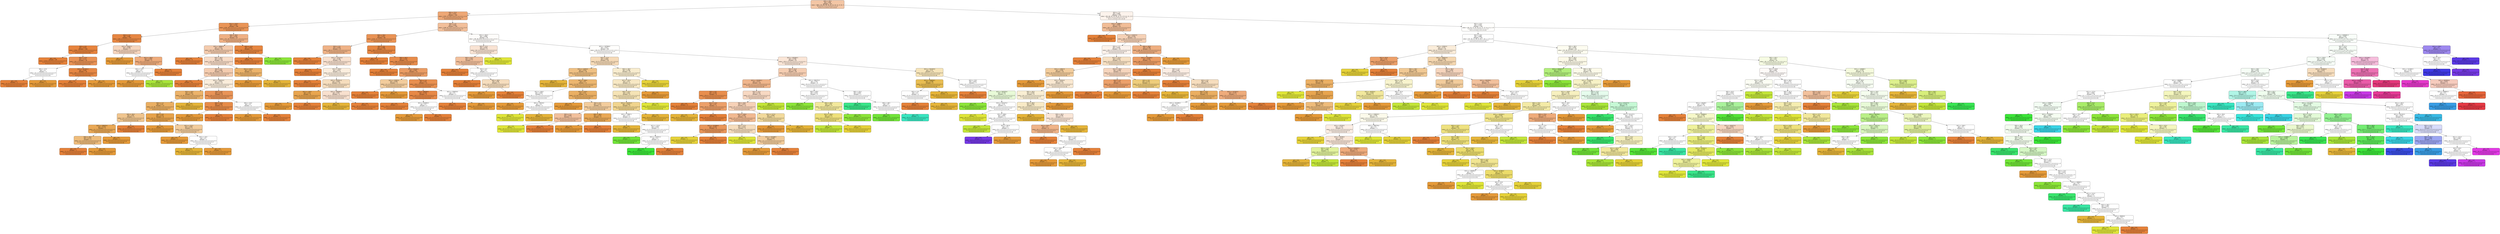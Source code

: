 digraph Tree {
node [shape=box, style="filled, rounded", color="black", fontname=helvetica] ;
edge [fontname=helvetica] ;
0 [label="X[0] <= 69.5\ngini = 0.68\nsamples = 551\nvalue = [463, 133, 48, 38, 30, 25, 12, 23, 11, 4, 12, 3\n9, 4, 4, 9, 1, 5, 2, 2, 0, 0, 2, 1, 5, 2\n0, 0, 2, 1, 2, 0, 6, 1, 0, 1, 0, 2]", fillcolor="#f3c6a5"] ;
1 [label="X[0] <= 53.5\ngini = 0.427\nsamples = 326\nvalue = [372, 71, 26, 6, 10, 4, 1, 6, 2, 0, 1, 0, 0\n1, 0, 1, 0, 0, 0, 0, 0, 0, 0, 0, 0, 1, 0\n0, 0, 0, 0, 0, 0, 0, 0, 0, 0, 0]", fillcolor="#eda775"] ;
0 -> 1 [labeldistance=2.5, labelangle=45, headlabel="True"] ;
2 [label="X[1] <= 116.5\ngini = 0.232\nsamples = 168\nvalue = [232, 30, 3, 0, 0, 0, 1, 1, 0, 0, 0, 0, 0, 0\n0, 0, 0, 0, 0, 0, 0, 0, 0, 0, 0, 0, 0, 0\n0, 0, 0, 0, 0, 0, 0, 0, 0, 0]", fillcolor="#e99456"] ;
1 -> 2 ;
3 [label="X[2] <= 1.5\ngini = 0.08\nsamples = 107\nvalue = [161, 6, 0, 0, 0, 0, 1, 0, 0, 0, 0, 0, 0, 0\n0, 0, 0, 0, 0, 0, 0, 0, 0, 0, 0, 0, 0, 0\n0, 0, 0, 0, 0, 0, 0, 0, 0, 0]", fillcolor="#e68642"] ;
2 -> 3 ;
4 [label="X[2] <= 0.5\ngini = 0.037\nsamples = 100\nvalue = [156, 3, 0, 0, 0, 0, 0, 0, 0, 0, 0, 0, 0, 0\n0, 0, 0, 0, 0, 0, 0, 0, 0, 0, 0, 0, 0, 0\n0, 0, 0, 0, 0, 0, 0, 0, 0, 0]", fillcolor="#e6833d"] ;
3 -> 4 ;
5 [label="gini = 0.0\nsamples = 84\nvalue = [134, 0, 0, 0, 0, 0, 0, 0, 0, 0, 0, 0, 0, 0\n0, 0, 0, 0, 0, 0, 0, 0, 0, 0, 0, 0, 0, 0\n0, 0, 0, 0, 0, 0, 0, 0, 0, 0]", fillcolor="#e58139"] ;
4 -> 5 ;
6 [label="X[0] <= 33.0\ngini = 0.211\nsamples = 16\nvalue = [22, 3, 0, 0, 0, 0, 0, 0, 0, 0, 0, 0, 0, 0\n0, 0, 0, 0, 0, 0, 0, 0, 0, 0, 0, 0, 0, 0\n0, 0, 0, 0, 0, 0, 0, 0, 0, 0]", fillcolor="#e99254"] ;
4 -> 6 ;
7 [label="X[0] <= 27.0\ngini = 0.5\nsamples = 2\nvalue = [2, 2, 0, 0, 0, 0, 0, 0, 0, 0, 0, 0, 0, 0\n0, 0, 0, 0, 0, 0, 0, 0, 0, 0, 0, 0, 0, 0\n0, 0, 0, 0, 0, 0, 0, 0, 0, 0]", fillcolor="#ffffff"] ;
6 -> 7 ;
8 [label="gini = 0.0\nsamples = 1\nvalue = [2, 0, 0, 0, 0, 0, 0, 0, 0, 0, 0, 0, 0, 0\n0, 0, 0, 0, 0, 0, 0, 0, 0, 0, 0, 0, 0, 0\n0, 0, 0, 0, 0, 0, 0, 0, 0, 0]", fillcolor="#e58139"] ;
7 -> 8 ;
9 [label="gini = 0.0\nsamples = 1\nvalue = [0, 2, 0, 0, 0, 0, 0, 0, 0, 0, 0, 0, 0, 0\n0, 0, 0, 0, 0, 0, 0, 0, 0, 0, 0, 0, 0, 0\n0, 0, 0, 0, 0, 0, 0, 0, 0, 0]", fillcolor="#e59a39"] ;
7 -> 9 ;
10 [label="X[3] <= 417355.5\ngini = 0.091\nsamples = 14\nvalue = [20, 1, 0, 0, 0, 0, 0, 0, 0, 0, 0, 0, 0, 0\n0, 0, 0, 0, 0, 0, 0, 0, 0, 0, 0, 0, 0, 0\n0, 0, 0, 0, 0, 0, 0, 0, 0, 0]", fillcolor="#e68743"] ;
6 -> 10 ;
11 [label="gini = 0.0\nsamples = 13\nvalue = [20, 0, 0, 0, 0, 0, 0, 0, 0, 0, 0, 0, 0, 0\n0, 0, 0, 0, 0, 0, 0, 0, 0, 0, 0, 0, 0, 0\n0, 0, 0, 0, 0, 0, 0, 0, 0, 0]", fillcolor="#e58139"] ;
10 -> 11 ;
12 [label="gini = 0.0\nsamples = 1\nvalue = [0, 1, 0, 0, 0, 0, 0, 0, 0, 0, 0, 0, 0, 0\n0, 0, 0, 0, 0, 0, 0, 0, 0, 0, 0, 0, 0, 0\n0, 0, 0, 0, 0, 0, 0, 0, 0, 0]", fillcolor="#e59a39"] ;
10 -> 12 ;
13 [label="X[3] <= 24267.5\ngini = 0.568\nsamples = 7\nvalue = [5, 3, 0, 0, 0, 0, 1, 0, 0, 0, 0, 0, 0, 0\n0, 0, 0, 0, 0, 0, 0, 0, 0, 0, 0, 0, 0, 0\n0, 0, 0, 0, 0, 0, 0, 0, 0, 0]", fillcolor="#f6d5bd"] ;
3 -> 13 ;
14 [label="gini = 0.0\nsamples = 1\nvalue = [0, 2, 0, 0, 0, 0, 0, 0, 0, 0, 0, 0, 0, 0\n0, 0, 0, 0, 0, 0, 0, 0, 0, 0, 0, 0, 0, 0\n0, 0, 0, 0, 0, 0, 0, 0, 0, 0]", fillcolor="#e59a39"] ;
13 -> 14 ;
15 [label="X[1] <= 108.5\ngini = 0.449\nsamples = 6\nvalue = [5, 1, 0, 0, 0, 0, 1, 0, 0, 0, 0, 0, 0, 0\n0, 0, 0, 0, 0, 0, 0, 0, 0, 0, 0, 0, 0, 0\n0, 0, 0, 0, 0, 0, 0, 0, 0, 0]", fillcolor="#eeab7b"] ;
13 -> 15 ;
16 [label="X[2] <= 12.0\ngini = 0.5\nsamples = 2\nvalue = [0, 1, 0, 0, 0, 0, 1, 0, 0, 0, 0, 0, 0, 0\n0, 0, 0, 0, 0, 0, 0, 0, 0, 0, 0, 0, 0, 0\n0, 0, 0, 0, 0, 0, 0, 0, 0, 0]", fillcolor="#ffffff"] ;
15 -> 16 ;
17 [label="gini = 0.0\nsamples = 1\nvalue = [0, 1, 0, 0, 0, 0, 0, 0, 0, 0, 0, 0, 0, 0\n0, 0, 0, 0, 0, 0, 0, 0, 0, 0, 0, 0, 0, 0\n0, 0, 0, 0, 0, 0, 0, 0, 0, 0]", fillcolor="#e59a39"] ;
16 -> 17 ;
18 [label="gini = 0.0\nsamples = 1\nvalue = [0, 0, 0, 0, 0, 0, 1, 0, 0, 0, 0, 0, 0, 0\n0, 0, 0, 0, 0, 0, 0, 0, 0, 0, 0, 0, 0, 0\n0, 0, 0, 0, 0, 0, 0, 0, 0, 0]", fillcolor="#a9e539"] ;
16 -> 18 ;
19 [label="gini = 0.0\nsamples = 4\nvalue = [5, 0, 0, 0, 0, 0, 0, 0, 0, 0, 0, 0, 0, 0\n0, 0, 0, 0, 0, 0, 0, 0, 0, 0, 0, 0, 0, 0\n0, 0, 0, 0, 0, 0, 0, 0, 0, 0]", fillcolor="#e58139"] ;
15 -> 19 ;
20 [label="X[0] <= 49.5\ngini = 0.426\nsamples = 61\nvalue = [71, 24, 3, 0, 0, 0, 0, 1, 0, 0, 0, 0, 0, 0\n0, 0, 0, 0, 0, 0, 0, 0, 0, 0, 0, 0, 0, 0\n0, 0, 0, 0, 0, 0, 0, 0, 0, 0]", fillcolor="#efb083"] ;
2 -> 20 ;
21 [label="X[3] <= 56962.0\ngini = 0.503\nsamples = 46\nvalue = [43, 24, 3, 0, 0, 0, 0, 0, 0, 0, 0, 0, 0, 0\n0, 0, 0, 0, 0, 0, 0, 0, 0, 0, 0, 0, 0, 0\n0, 0, 0, 0, 0, 0, 0, 0, 0, 0]", fillcolor="#f4cbad"] ;
20 -> 21 ;
22 [label="gini = 0.0\nsamples = 6\nvalue = [8, 0, 0, 0, 0, 0, 0, 0, 0, 0, 0, 0, 0, 0\n0, 0, 0, 0, 0, 0, 0, 0, 0, 0, 0, 0, 0, 0\n0, 0, 0, 0, 0, 0, 0, 0, 0, 0]", fillcolor="#e58139"] ;
21 -> 22 ;
23 [label="X[0] <= 48.5\ngini = 0.529\nsamples = 40\nvalue = [35, 24, 3, 0, 0, 0, 0, 0, 0, 0, 0, 0, 0, 0\n0, 0, 0, 0, 0, 0, 0, 0, 0, 0, 0, 0, 0, 0\n0, 0, 0, 0, 0, 0, 0, 0, 0, 0]", fillcolor="#f7dbc6"] ;
21 -> 23 ;
24 [label="X[2] <= 0.5\ngini = 0.499\nsamples = 38\nvalue = [35, 20, 2, 0, 0, 0, 0, 0, 0, 0, 0, 0, 0, 0\n0, 0, 0, 0, 0, 0, 0, 0, 0, 0, 0, 0, 0, 0\n0, 0, 0, 0, 0, 0, 0, 0, 0, 0]", fillcolor="#f4ccaf"] ;
23 -> 24 ;
25 [label="gini = 0.0\nsamples = 16\nvalue = [19, 0, 0, 0, 0, 0, 0, 0, 0, 0, 0, 0, 0, 0\n0, 0, 0, 0, 0, 0, 0, 0, 0, 0, 0, 0, 0, 0\n0, 0, 0, 0, 0, 0, 0, 0, 0, 0]", fillcolor="#e58139"] ;
24 -> 25 ;
26 [label="X[3] <= 256032.0\ngini = 0.543\nsamples = 22\nvalue = [16, 20, 2, 0, 0, 0, 0, 0, 0, 0, 0, 0, 0, 0\n0, 0, 0, 0, 0, 0, 0, 0, 0, 0, 0, 0, 0, 0\n0, 0, 0, 0, 0, 0, 0, 0, 0, 0]", fillcolor="#faeddb"] ;
24 -> 26 ;
27 [label="X[2] <= 14.0\ngini = 0.363\nsamples = 14\nvalue = [3, 18, 2, 0, 0, 0, 0, 0, 0, 0, 0, 0, 0, 0\n0, 0, 0, 0, 0, 0, 0, 0, 0, 0, 0, 0, 0, 0\n0, 0, 0, 0, 0, 0, 0, 0, 0, 0]", fillcolor="#ecb36a"] ;
26 -> 27 ;
28 [label="X[2] <= 1.5\ngini = 0.31\nsamples = 13\nvalue = [3, 18, 1, 0, 0, 0, 0, 0, 0, 0, 0, 0, 0, 0\n0, 0, 0, 0, 0, 0, 0, 0, 0, 0, 0, 0, 0, 0\n0, 0, 0, 0, 0, 0, 0, 0, 0, 0]", fillcolor="#eaaf63"] ;
27 -> 28 ;
29 [label="X[0] <= 46.5\ngini = 0.42\nsamples = 5\nvalue = [3, 7, 0, 0, 0, 0, 0, 0, 0, 0, 0, 0, 0, 0\n0, 0, 0, 0, 0, 0, 0, 0, 0, 0, 0, 0, 0, 0\n0, 0, 0, 0, 0, 0, 0, 0, 0, 0]", fillcolor="#f0c58e"] ;
28 -> 29 ;
30 [label="X[3] <= 228679.5\ngini = 0.219\nsamples = 3\nvalue = [1, 7, 0, 0, 0, 0, 0, 0, 0, 0, 0, 0, 0, 0\n0, 0, 0, 0, 0, 0, 0, 0, 0, 0, 0, 0, 0, 0\n0, 0, 0, 0, 0, 0, 0, 0, 0, 0]", fillcolor="#e9a855"] ;
29 -> 30 ;
31 [label="X[0] <= 44.5\ngini = 0.375\nsamples = 2\nvalue = [1, 3, 0, 0, 0, 0, 0, 0, 0, 0, 0, 0, 0, 0\n0, 0, 0, 0, 0, 0, 0, 0, 0, 0, 0, 0, 0, 0\n0, 0, 0, 0, 0, 0, 0, 0, 0, 0]", fillcolor="#eebc7b"] ;
30 -> 31 ;
32 [label="gini = 0.0\nsamples = 1\nvalue = [1, 0, 0, 0, 0, 0, 0, 0, 0, 0, 0, 0, 0, 0\n0, 0, 0, 0, 0, 0, 0, 0, 0, 0, 0, 0, 0, 0\n0, 0, 0, 0, 0, 0, 0, 0, 0, 0]", fillcolor="#e58139"] ;
31 -> 32 ;
33 [label="gini = 0.0\nsamples = 1\nvalue = [0, 3, 0, 0, 0, 0, 0, 0, 0, 0, 0, 0, 0, 0\n0, 0, 0, 0, 0, 0, 0, 0, 0, 0, 0, 0, 0, 0\n0, 0, 0, 0, 0, 0, 0, 0, 0, 0]", fillcolor="#e59a39"] ;
31 -> 33 ;
34 [label="gini = 0.0\nsamples = 1\nvalue = [0, 4, 0, 0, 0, 0, 0, 0, 0, 0, 0, 0, 0, 0\n0, 0, 0, 0, 0, 0, 0, 0, 0, 0, 0, 0, 0, 0\n0, 0, 0, 0, 0, 0, 0, 0, 0, 0]", fillcolor="#e59a39"] ;
30 -> 34 ;
35 [label="gini = 0.0\nsamples = 2\nvalue = [2, 0, 0, 0, 0, 0, 0, 0, 0, 0, 0, 0, 0, 0\n0, 0, 0, 0, 0, 0, 0, 0, 0, 0, 0, 0, 0, 0\n0, 0, 0, 0, 0, 0, 0, 0, 0, 0]", fillcolor="#e58139"] ;
29 -> 35 ;
36 [label="X[2] <= 6.0\ngini = 0.153\nsamples = 8\nvalue = [0, 11, 1, 0, 0, 0, 0, 0, 0, 0, 0, 0, 0, 0\n0, 0, 0, 0, 0, 0, 0, 0, 0, 0, 0, 0, 0, 0\n0, 0, 0, 0, 0, 0, 0, 0, 0, 0]", fillcolor="#e7a34b"] ;
28 -> 36 ;
37 [label="gini = 0.0\nsamples = 5\nvalue = [0, 9, 0, 0, 0, 0, 0, 0, 0, 0, 0, 0, 0, 0\n0, 0, 0, 0, 0, 0, 0, 0, 0, 0, 0, 0, 0, 0\n0, 0, 0, 0, 0, 0, 0, 0, 0, 0]", fillcolor="#e59a39"] ;
36 -> 37 ;
38 [label="X[1] <= 132.5\ngini = 0.444\nsamples = 3\nvalue = [0, 2, 1, 0, 0, 0, 0, 0, 0, 0, 0, 0, 0, 0\n0, 0, 0, 0, 0, 0, 0, 0, 0, 0, 0, 0, 0, 0\n0, 0, 0, 0, 0, 0, 0, 0, 0, 0]", fillcolor="#f2cc9c"] ;
36 -> 38 ;
39 [label="gini = 0.0\nsamples = 1\nvalue = [0, 1, 0, 0, 0, 0, 0, 0, 0, 0, 0, 0, 0, 0\n0, 0, 0, 0, 0, 0, 0, 0, 0, 0, 0, 0, 0, 0\n0, 0, 0, 0, 0, 0, 0, 0, 0, 0]", fillcolor="#e59a39"] ;
38 -> 39 ;
40 [label="X[2] <= 10.0\ngini = 0.5\nsamples = 2\nvalue = [0, 1, 1, 0, 0, 0, 0, 0, 0, 0, 0, 0, 0, 0\n0, 0, 0, 0, 0, 0, 0, 0, 0, 0, 0, 0, 0, 0\n0, 0, 0, 0, 0, 0, 0, 0, 0, 0]", fillcolor="#ffffff"] ;
38 -> 40 ;
41 [label="gini = 0.0\nsamples = 1\nvalue = [0, 0, 1, 0, 0, 0, 0, 0, 0, 0, 0, 0, 0, 0\n0, 0, 0, 0, 0, 0, 0, 0, 0, 0, 0, 0, 0, 0\n0, 0, 0, 0, 0, 0, 0, 0, 0, 0]", fillcolor="#e5b439"] ;
40 -> 41 ;
42 [label="gini = 0.0\nsamples = 1\nvalue = [0, 1, 0, 0, 0, 0, 0, 0, 0, 0, 0, 0, 0, 0\n0, 0, 0, 0, 0, 0, 0, 0, 0, 0, 0, 0, 0, 0\n0, 0, 0, 0, 0, 0, 0, 0, 0, 0]", fillcolor="#e59a39"] ;
40 -> 42 ;
43 [label="gini = 0.0\nsamples = 1\nvalue = [0, 0, 1, 0, 0, 0, 0, 0, 0, 0, 0, 0, 0, 0\n0, 0, 0, 0, 0, 0, 0, 0, 0, 0, 0, 0, 0, 0\n0, 0, 0, 0, 0, 0, 0, 0, 0, 0]", fillcolor="#e5b439"] ;
27 -> 43 ;
44 [label="X[2] <= 6.0\ngini = 0.231\nsamples = 8\nvalue = [13, 2, 0, 0, 0, 0, 0, 0, 0, 0, 0, 0, 0, 0\n0, 0, 0, 0, 0, 0, 0, 0, 0, 0, 0, 0, 0, 0\n0, 0, 0, 0, 0, 0, 0, 0, 0, 0]", fillcolor="#e99457"] ;
26 -> 44 ;
45 [label="X[0] <= 42.0\ngini = 0.142\nsamples = 6\nvalue = [12, 1, 0, 0, 0, 0, 0, 0, 0, 0, 0, 0, 0, 0\n0, 0, 0, 0, 0, 0, 0, 0, 0, 0, 0, 0, 0, 0\n0, 0, 0, 0, 0, 0, 0, 0, 0, 0]", fillcolor="#e78c49"] ;
44 -> 45 ;
46 [label="gini = 0.0\nsamples = 1\nvalue = [0, 1, 0, 0, 0, 0, 0, 0, 0, 0, 0, 0, 0, 0\n0, 0, 0, 0, 0, 0, 0, 0, 0, 0, 0, 0, 0, 0\n0, 0, 0, 0, 0, 0, 0, 0, 0, 0]", fillcolor="#e59a39"] ;
45 -> 46 ;
47 [label="gini = 0.0\nsamples = 5\nvalue = [12, 0, 0, 0, 0, 0, 0, 0, 0, 0, 0, 0, 0, 0\n0, 0, 0, 0, 0, 0, 0, 0, 0, 0, 0, 0, 0, 0\n0, 0, 0, 0, 0, 0, 0, 0, 0, 0]", fillcolor="#e58139"] ;
45 -> 47 ;
48 [label="X[0] <= 43.0\ngini = 0.5\nsamples = 2\nvalue = [1, 1, 0, 0, 0, 0, 0, 0, 0, 0, 0, 0, 0, 0\n0, 0, 0, 0, 0, 0, 0, 0, 0, 0, 0, 0, 0, 0\n0, 0, 0, 0, 0, 0, 0, 0, 0, 0]", fillcolor="#ffffff"] ;
44 -> 48 ;
49 [label="gini = 0.0\nsamples = 1\nvalue = [0, 1, 0, 0, 0, 0, 0, 0, 0, 0, 0, 0, 0, 0\n0, 0, 0, 0, 0, 0, 0, 0, 0, 0, 0, 0, 0, 0\n0, 0, 0, 0, 0, 0, 0, 0, 0, 0]", fillcolor="#e59a39"] ;
48 -> 49 ;
50 [label="gini = 0.0\nsamples = 1\nvalue = [1, 0, 0, 0, 0, 0, 0, 0, 0, 0, 0, 0, 0, 0\n0, 0, 0, 0, 0, 0, 0, 0, 0, 0, 0, 0, 0, 0\n0, 0, 0, 0, 0, 0, 0, 0, 0, 0]", fillcolor="#e58139"] ;
48 -> 50 ;
51 [label="X[1] <= 123.0\ngini = 0.32\nsamples = 2\nvalue = [0, 4, 1, 0, 0, 0, 0, 0, 0, 0, 0, 0, 0, 0\n0, 0, 0, 0, 0, 0, 0, 0, 0, 0, 0, 0, 0, 0\n0, 0, 0, 0, 0, 0, 0, 0, 0, 0]", fillcolor="#ecb36a"] ;
23 -> 51 ;
52 [label="gini = 0.0\nsamples = 1\nvalue = [0, 4, 0, 0, 0, 0, 0, 0, 0, 0, 0, 0, 0, 0\n0, 0, 0, 0, 0, 0, 0, 0, 0, 0, 0, 0, 0, 0\n0, 0, 0, 0, 0, 0, 0, 0, 0, 0]", fillcolor="#e59a39"] ;
51 -> 52 ;
53 [label="gini = 0.0\nsamples = 1\nvalue = [0, 0, 1, 0, 0, 0, 0, 0, 0, 0, 0, 0, 0, 0\n0, 0, 0, 0, 0, 0, 0, 0, 0, 0, 0, 0, 0, 0\n0, 0, 0, 0, 0, 0, 0, 0, 0, 0]", fillcolor="#e5b439"] ;
51 -> 53 ;
54 [label="X[2] <= 13.5\ngini = 0.067\nsamples = 15\nvalue = [28, 0, 0, 0, 0, 0, 0, 1, 0, 0, 0, 0, 0, 0\n0, 0, 0, 0, 0, 0, 0, 0, 0, 0, 0, 0, 0, 0\n0, 0, 0, 0, 0, 0, 0, 0, 0, 0]", fillcolor="#e68640"] ;
20 -> 54 ;
55 [label="gini = 0.0\nsamples = 14\nvalue = [28, 0, 0, 0, 0, 0, 0, 0, 0, 0, 0, 0, 0, 0\n0, 0, 0, 0, 0, 0, 0, 0, 0, 0, 0, 0, 0, 0\n0, 0, 0, 0, 0, 0, 0, 0, 0, 0]", fillcolor="#e58139"] ;
54 -> 55 ;
56 [label="gini = 0.0\nsamples = 1\nvalue = [0, 0, 0, 0, 0, 0, 0, 1, 0, 0, 0, 0, 0, 0\n0, 0, 0, 0, 0, 0, 0, 0, 0, 0, 0, 0, 0, 0\n0, 0, 0, 0, 0, 0, 0, 0, 0, 0]", fillcolor="#8ce539"] ;
54 -> 56 ;
57 [label="X[2] <= 3.5\ngini = 0.602\nsamples = 158\nvalue = [140, 41, 23, 6, 10, 4, 0, 5, 2, 0, 1, 0, 0\n1, 0, 1, 0, 0, 0, 0, 0, 0, 0, 0, 0, 1, 0\n0, 0, 0, 0, 0, 0, 0, 0, 0, 0, 0]", fillcolor="#f2bf9a"] ;
1 -> 57 ;
58 [label="X[0] <= 59.5\ngini = 0.227\nsamples = 80\nvalue = [110, 13, 3, 0, 0, 0, 0, 0, 0, 0, 0, 0, 0, 0\n0, 0, 0, 0, 0, 0, 0, 0, 0, 0, 0, 0, 0, 0\n0, 0, 0, 0, 0, 0, 0, 0, 0, 0]", fillcolor="#e99355"] ;
57 -> 58 ;
59 [label="X[2] <= 0.5\ngini = 0.454\nsamples = 27\nvalue = [28, 9, 3, 0, 0, 0, 0, 0, 0, 0, 0, 0, 0, 0\n0, 0, 0, 0, 0, 0, 0, 0, 0, 0, 0, 0, 0, 0\n0, 0, 0, 0, 0, 0, 0, 0, 0, 0]", fillcolor="#efb286"] ;
58 -> 59 ;
60 [label="gini = 0.0\nsamples = 11\nvalue = [15, 0, 0, 0, 0, 0, 0, 0, 0, 0, 0, 0, 0, 0\n0, 0, 0, 0, 0, 0, 0, 0, 0, 0, 0, 0, 0, 0\n0, 0, 0, 0, 0, 0, 0, 0, 0, 0]", fillcolor="#e58139"] ;
59 -> 60 ;
61 [label="X[3] <= 127275.0\ngini = 0.586\nsamples = 16\nvalue = [13, 9, 3, 0, 0, 0, 0, 0, 0, 0, 0, 0, 0, 0\n0, 0, 0, 0, 0, 0, 0, 0, 0, 0, 0, 0, 0, 0\n0, 0, 0, 0, 0, 0, 0, 0, 0, 0]", fillcolor="#f8e0ce"] ;
59 -> 61 ;
62 [label="gini = 0.0\nsamples = 4\nvalue = [6, 0, 0, 0, 0, 0, 0, 0, 0, 0, 0, 0, 0, 0\n0, 0, 0, 0, 0, 0, 0, 0, 0, 0, 0, 0, 0, 0\n0, 0, 0, 0, 0, 0, 0, 0, 0, 0]", fillcolor="#e58139"] ;
61 -> 62 ;
63 [label="X[1] <= 100.0\ngini = 0.615\nsamples = 12\nvalue = [7, 9, 3, 0, 0, 0, 0, 0, 0, 0, 0, 0, 0, 0\n0, 0, 0, 0, 0, 0, 0, 0, 0, 0, 0, 0, 0, 0\n0, 0, 0, 0, 0, 0, 0, 0, 0, 0]", fillcolor="#fbeede"] ;
61 -> 63 ;
64 [label="gini = 0.0\nsamples = 2\nvalue = [2, 0, 0, 0, 0, 0, 0, 0, 0, 0, 0, 0, 0, 0\n0, 0, 0, 0, 0, 0, 0, 0, 0, 0, 0, 0, 0, 0\n0, 0, 0, 0, 0, 0, 0, 0, 0, 0]", fillcolor="#e58139"] ;
63 -> 64 ;
65 [label="X[3] <= 287921.0\ngini = 0.602\nsamples = 10\nvalue = [5, 9, 3, 0, 0, 0, 0, 0, 0, 0, 0, 0, 0, 0\n0, 0, 0, 0, 0, 0, 0, 0, 0, 0, 0, 0, 0, 0\n0, 0, 0, 0, 0, 0, 0, 0, 0, 0]", fillcolor="#f6ddbd"] ;
63 -> 65 ;
66 [label="X[1] <= 139.5\ngini = 0.18\nsamples = 6\nvalue = [1, 9, 0, 0, 0, 0, 0, 0, 0, 0, 0, 0, 0, 0\n0, 0, 0, 0, 0, 0, 0, 0, 0, 0, 0, 0, 0, 0\n0, 0, 0, 0, 0, 0, 0, 0, 0, 0]", fillcolor="#e8a54f"] ;
65 -> 66 ;
67 [label="gini = 0.0\nsamples = 5\nvalue = [0, 9, 0, 0, 0, 0, 0, 0, 0, 0, 0, 0, 0, 0\n0, 0, 0, 0, 0, 0, 0, 0, 0, 0, 0, 0, 0, 0\n0, 0, 0, 0, 0, 0, 0, 0, 0, 0]", fillcolor="#e59a39"] ;
66 -> 67 ;
68 [label="gini = 0.0\nsamples = 1\nvalue = [1, 0, 0, 0, 0, 0, 0, 0, 0, 0, 0, 0, 0, 0\n0, 0, 0, 0, 0, 0, 0, 0, 0, 0, 0, 0, 0, 0\n0, 0, 0, 0, 0, 0, 0, 0, 0, 0]", fillcolor="#e58139"] ;
66 -> 68 ;
69 [label="X[3] <= 368490.0\ngini = 0.49\nsamples = 4\nvalue = [4, 0, 3, 0, 0, 0, 0, 0, 0, 0, 0, 0, 0, 0\n0, 0, 0, 0, 0, 0, 0, 0, 0, 0, 0, 0, 0, 0\n0, 0, 0, 0, 0, 0, 0, 0, 0, 0]", fillcolor="#f8e0ce"] ;
65 -> 69 ;
70 [label="gini = 0.0\nsamples = 1\nvalue = [0, 0, 3, 0, 0, 0, 0, 0, 0, 0, 0, 0, 0, 0\n0, 0, 0, 0, 0, 0, 0, 0, 0, 0, 0, 0, 0, 0\n0, 0, 0, 0, 0, 0, 0, 0, 0, 0]", fillcolor="#e5b439"] ;
69 -> 70 ;
71 [label="gini = 0.0\nsamples = 3\nvalue = [4, 0, 0, 0, 0, 0, 0, 0, 0, 0, 0, 0, 0, 0\n0, 0, 0, 0, 0, 0, 0, 0, 0, 0, 0, 0, 0, 0\n0, 0, 0, 0, 0, 0, 0, 0, 0, 0]", fillcolor="#e58139"] ;
69 -> 71 ;
72 [label="X[2] <= 0.5\ngini = 0.089\nsamples = 53\nvalue = [82, 4, 0, 0, 0, 0, 0, 0, 0, 0, 0, 0, 0, 0\n0, 0, 0, 0, 0, 0, 0, 0, 0, 0, 0, 0, 0, 0\n0, 0, 0, 0, 0, 0, 0, 0, 0, 0]", fillcolor="#e68743"] ;
58 -> 72 ;
73 [label="gini = 0.0\nsamples = 20\nvalue = [36, 0, 0, 0, 0, 0, 0, 0, 0, 0, 0, 0, 0, 0\n0, 0, 0, 0, 0, 0, 0, 0, 0, 0, 0, 0, 0, 0\n0, 0, 0, 0, 0, 0, 0, 0, 0, 0]", fillcolor="#e58139"] ;
72 -> 73 ;
74 [label="X[0] <= 64.5\ngini = 0.147\nsamples = 33\nvalue = [46, 4, 0, 0, 0, 0, 0, 0, 0, 0, 0, 0, 0, 0\n0, 0, 0, 0, 0, 0, 0, 0, 0, 0, 0, 0, 0, 0\n0, 0, 0, 0, 0, 0, 0, 0, 0, 0]", fillcolor="#e78c4a"] ;
72 -> 74 ;
75 [label="gini = 0.0\nsamples = 19\nvalue = [27, 0, 0, 0, 0, 0, 0, 0, 0, 0, 0, 0, 0, 0\n0, 0, 0, 0, 0, 0, 0, 0, 0, 0, 0, 0, 0, 0\n0, 0, 0, 0, 0, 0, 0, 0, 0, 0]", fillcolor="#e58139"] ;
74 -> 75 ;
76 [label="X[3] <= 91101.5\ngini = 0.287\nsamples = 14\nvalue = [19, 4, 0, 0, 0, 0, 0, 0, 0, 0, 0, 0, 0, 0\n0, 0, 0, 0, 0, 0, 0, 0, 0, 0, 0, 0, 0, 0\n0, 0, 0, 0, 0, 0, 0, 0, 0, 0]", fillcolor="#ea9c63"] ;
74 -> 76 ;
77 [label="X[3] <= 23045.0\ngini = 0.444\nsamples = 3\nvalue = [1, 2, 0, 0, 0, 0, 0, 0, 0, 0, 0, 0, 0, 0\n0, 0, 0, 0, 0, 0, 0, 0, 0, 0, 0, 0, 0, 0\n0, 0, 0, 0, 0, 0, 0, 0, 0, 0]", fillcolor="#f2cc9c"] ;
76 -> 77 ;
78 [label="gini = 0.0\nsamples = 1\nvalue = [1, 0, 0, 0, 0, 0, 0, 0, 0, 0, 0, 0, 0, 0\n0, 0, 0, 0, 0, 0, 0, 0, 0, 0, 0, 0, 0, 0\n0, 0, 0, 0, 0, 0, 0, 0, 0, 0]", fillcolor="#e58139"] ;
77 -> 78 ;
79 [label="gini = 0.0\nsamples = 2\nvalue = [0, 2, 0, 0, 0, 0, 0, 0, 0, 0, 0, 0, 0, 0\n0, 0, 0, 0, 0, 0, 0, 0, 0, 0, 0, 0, 0, 0\n0, 0, 0, 0, 0, 0, 0, 0, 0, 0]", fillcolor="#e59a39"] ;
77 -> 79 ;
80 [label="X[2] <= 2.5\ngini = 0.18\nsamples = 11\nvalue = [18, 2, 0, 0, 0, 0, 0, 0, 0, 0, 0, 0, 0, 0\n0, 0, 0, 0, 0, 0, 0, 0, 0, 0, 0, 0, 0, 0\n0, 0, 0, 0, 0, 0, 0, 0, 0, 0]", fillcolor="#e88f4f"] ;
76 -> 80 ;
81 [label="X[3] <= 306509.5\ngini = 0.105\nsamples = 9\nvalue = [17, 1, 0, 0, 0, 0, 0, 0, 0, 0, 0, 0, 0, 0\n0, 0, 0, 0, 0, 0, 0, 0, 0, 0, 0, 0, 0, 0\n0, 0, 0, 0, 0, 0, 0, 0, 0, 0]", fillcolor="#e78845"] ;
80 -> 81 ;
82 [label="gini = 0.0\nsamples = 7\nvalue = [16, 0, 0, 0, 0, 0, 0, 0, 0, 0, 0, 0, 0, 0\n0, 0, 0, 0, 0, 0, 0, 0, 0, 0, 0, 0, 0, 0\n0, 0, 0, 0, 0, 0, 0, 0, 0, 0]", fillcolor="#e58139"] ;
81 -> 82 ;
83 [label="X[3] <= 425850.5\ngini = 0.5\nsamples = 2\nvalue = [1, 1, 0, 0, 0, 0, 0, 0, 0, 0, 0, 0, 0, 0\n0, 0, 0, 0, 0, 0, 0, 0, 0, 0, 0, 0, 0, 0\n0, 0, 0, 0, 0, 0, 0, 0, 0, 0]", fillcolor="#ffffff"] ;
81 -> 83 ;
84 [label="gini = 0.0\nsamples = 1\nvalue = [0, 1, 0, 0, 0, 0, 0, 0, 0, 0, 0, 0, 0, 0\n0, 0, 0, 0, 0, 0, 0, 0, 0, 0, 0, 0, 0, 0\n0, 0, 0, 0, 0, 0, 0, 0, 0, 0]", fillcolor="#e59a39"] ;
83 -> 84 ;
85 [label="gini = 0.0\nsamples = 1\nvalue = [1, 0, 0, 0, 0, 0, 0, 0, 0, 0, 0, 0, 0, 0\n0, 0, 0, 0, 0, 0, 0, 0, 0, 0, 0, 0, 0, 0\n0, 0, 0, 0, 0, 0, 0, 0, 0, 0]", fillcolor="#e58139"] ;
83 -> 85 ;
86 [label="X[3] <= 258076.0\ngini = 0.5\nsamples = 2\nvalue = [1, 1, 0, 0, 0, 0, 0, 0, 0, 0, 0, 0, 0, 0\n0, 0, 0, 0, 0, 0, 0, 0, 0, 0, 0, 0, 0, 0\n0, 0, 0, 0, 0, 0, 0, 0, 0, 0]", fillcolor="#ffffff"] ;
80 -> 86 ;
87 [label="gini = 0.0\nsamples = 1\nvalue = [1, 0, 0, 0, 0, 0, 0, 0, 0, 0, 0, 0, 0, 0\n0, 0, 0, 0, 0, 0, 0, 0, 0, 0, 0, 0, 0, 0\n0, 0, 0, 0, 0, 0, 0, 0, 0, 0]", fillcolor="#e58139"] ;
86 -> 87 ;
88 [label="gini = 0.0\nsamples = 1\nvalue = [0, 1, 0, 0, 0, 0, 0, 0, 0, 0, 0, 0, 0, 0\n0, 0, 0, 0, 0, 0, 0, 0, 0, 0, 0, 0, 0, 0\n0, 0, 0, 0, 0, 0, 0, 0, 0, 0]", fillcolor="#e59a39"] ;
86 -> 88 ;
89 [label="X[1] <= 102.5\ngini = 0.809\nsamples = 78\nvalue = [30, 28, 20, 6, 10, 4, 0, 5, 2, 0, 1, 0, 0, 1\n0, 1, 0, 0, 0, 0, 0, 0, 0, 0, 0, 1, 0, 0\n0, 0, 0, 0, 0, 0, 0, 0, 0, 0]", fillcolor="#fefcfa"] ;
57 -> 89 ;
90 [label="X[2] <= 12.5\ngini = 0.639\nsamples = 9\nvalue = [6, 3, 0, 0, 4, 0, 0, 0, 0, 0, 0, 0, 0, 0\n0, 0, 0, 0, 0, 0, 0, 0, 0, 0, 0, 0, 0, 0\n0, 0, 0, 0, 0, 0, 0, 0, 0, 0]", fillcolor="#f9e3d3"] ;
89 -> 90 ;
91 [label="X[0] <= 61.5\ngini = 0.444\nsamples = 7\nvalue = [6, 3, 0, 0, 0, 0, 0, 0, 0, 0, 0, 0, 0, 0\n0, 0, 0, 0, 0, 0, 0, 0, 0, 0, 0, 0, 0, 0\n0, 0, 0, 0, 0, 0, 0, 0, 0, 0]", fillcolor="#f2c09c"] ;
90 -> 91 ;
92 [label="gini = 0.0\nsamples = 2\nvalue = [3, 0, 0, 0, 0, 0, 0, 0, 0, 0, 0, 0, 0, 0\n0, 0, 0, 0, 0, 0, 0, 0, 0, 0, 0, 0, 0, 0\n0, 0, 0, 0, 0, 0, 0, 0, 0, 0]", fillcolor="#e58139"] ;
91 -> 92 ;
93 [label="X[2] <= 6.5\ngini = 0.5\nsamples = 5\nvalue = [3, 3, 0, 0, 0, 0, 0, 0, 0, 0, 0, 0, 0, 0\n0, 0, 0, 0, 0, 0, 0, 0, 0, 0, 0, 0, 0, 0\n0, 0, 0, 0, 0, 0, 0, 0, 0, 0]", fillcolor="#ffffff"] ;
91 -> 93 ;
94 [label="gini = 0.0\nsamples = 1\nvalue = [1, 0, 0, 0, 0, 0, 0, 0, 0, 0, 0, 0, 0, 0\n0, 0, 0, 0, 0, 0, 0, 0, 0, 0, 0, 0, 0, 0\n0, 0, 0, 0, 0, 0, 0, 0, 0, 0]", fillcolor="#e58139"] ;
93 -> 94 ;
95 [label="X[0] <= 68.5\ngini = 0.48\nsamples = 4\nvalue = [2, 3, 0, 0, 0, 0, 0, 0, 0, 0, 0, 0, 0, 0\n0, 0, 0, 0, 0, 0, 0, 0, 0, 0, 0, 0, 0, 0\n0, 0, 0, 0, 0, 0, 0, 0, 0, 0]", fillcolor="#f6ddbd"] ;
93 -> 95 ;
96 [label="gini = 0.0\nsamples = 2\nvalue = [0, 3, 0, 0, 0, 0, 0, 0, 0, 0, 0, 0, 0, 0\n0, 0, 0, 0, 0, 0, 0, 0, 0, 0, 0, 0, 0, 0\n0, 0, 0, 0, 0, 0, 0, 0, 0, 0]", fillcolor="#e59a39"] ;
95 -> 96 ;
97 [label="gini = 0.0\nsamples = 2\nvalue = [2, 0, 0, 0, 0, 0, 0, 0, 0, 0, 0, 0, 0, 0\n0, 0, 0, 0, 0, 0, 0, 0, 0, 0, 0, 0, 0, 0\n0, 0, 0, 0, 0, 0, 0, 0, 0, 0]", fillcolor="#e58139"] ;
95 -> 97 ;
98 [label="gini = 0.0\nsamples = 2\nvalue = [0, 0, 0, 0, 4, 0, 0, 0, 0, 0, 0, 0, 0, 0\n0, 0, 0, 0, 0, 0, 0, 0, 0, 0, 0, 0, 0, 0\n0, 0, 0, 0, 0, 0, 0, 0, 0, 0]", fillcolor="#dfe539"] ;
90 -> 98 ;
99 [label="X[3] <= 167046.0\ngini = 0.813\nsamples = 69\nvalue = [24, 25, 20, 6, 6, 4, 0, 5, 2, 0, 1, 0, 0, 1\n0, 1, 0, 0, 0, 0, 0, 0, 0, 0, 0, 1, 0, 0\n0, 0, 0, 0, 0, 0, 0, 0, 0, 0]", fillcolor="#fffefc"] ;
89 -> 99 ;
100 [label="X[2] <= 11.0\ngini = 0.683\nsamples = 28\nvalue = [4, 21, 9, 2, 4, 0, 0, 0, 1, 0, 1, 0, 0, 0\n0, 0, 0, 0, 0, 0, 0, 0, 0, 0, 0, 0, 0, 0\n0, 0, 0, 0, 0, 0, 0, 0, 0, 0]", fillcolor="#f6dab7"] ;
99 -> 100 ;
101 [label="X[3] <= 11870.0\ngini = 0.503\nsamples = 18\nvalue = [3, 19, 4, 0, 2, 0, 0, 0, 0, 0, 0, 0, 0, 0\n0, 0, 0, 0, 0, 0, 0, 0, 0, 0, 0, 0, 0, 0\n0, 0, 0, 0, 0, 0, 0, 0, 0, 0]", fillcolor="#efc083"] ;
100 -> 101 ;
102 [label="gini = 0.0\nsamples = 1\nvalue = [0, 0, 3, 0, 0, 0, 0, 0, 0, 0, 0, 0, 0, 0\n0, 0, 0, 0, 0, 0, 0, 0, 0, 0, 0, 0, 0, 0\n0, 0, 0, 0, 0, 0, 0, 0, 0, 0]", fillcolor="#e5b439"] ;
101 -> 102 ;
103 [label="X[1] <= 108.0\ngini = 0.4\nsamples = 17\nvalue = [3, 19, 1, 0, 2, 0, 0, 0, 0, 0, 0, 0, 0, 0\n0, 0, 0, 0, 0, 0, 0, 0, 0, 0, 0, 0, 0, 0\n0, 0, 0, 0, 0, 0, 0, 0, 0, 0]", fillcolor="#ecb66f"] ;
101 -> 103 ;
104 [label="X[1] <= 104.0\ngini = 0.667\nsamples = 3\nvalue = [0, 1, 1, 0, 1, 0, 0, 0, 0, 0, 0, 0, 0, 0\n0, 0, 0, 0, 0, 0, 0, 0, 0, 0, 0, 0, 0, 0\n0, 0, 0, 0, 0, 0, 0, 0, 0, 0]", fillcolor="#ffffff"] ;
103 -> 104 ;
105 [label="gini = 0.0\nsamples = 1\nvalue = [0, 1, 0, 0, 0, 0, 0, 0, 0, 0, 0, 0, 0, 0\n0, 0, 0, 0, 0, 0, 0, 0, 0, 0, 0, 0, 0, 0\n0, 0, 0, 0, 0, 0, 0, 0, 0, 0]", fillcolor="#e59a39"] ;
104 -> 105 ;
106 [label="X[3] <= 78724.0\ngini = 0.5\nsamples = 2\nvalue = [0, 0, 1, 0, 1, 0, 0, 0, 0, 0, 0, 0, 0, 0\n0, 0, 0, 0, 0, 0, 0, 0, 0, 0, 0, 0, 0, 0\n0, 0, 0, 0, 0, 0, 0, 0, 0, 0]", fillcolor="#ffffff"] ;
104 -> 106 ;
107 [label="gini = 0.0\nsamples = 1\nvalue = [0, 0, 0, 0, 1, 0, 0, 0, 0, 0, 0, 0, 0, 0\n0, 0, 0, 0, 0, 0, 0, 0, 0, 0, 0, 0, 0, 0\n0, 0, 0, 0, 0, 0, 0, 0, 0, 0]", fillcolor="#dfe539"] ;
106 -> 107 ;
108 [label="gini = 0.0\nsamples = 1\nvalue = [0, 0, 1, 0, 0, 0, 0, 0, 0, 0, 0, 0, 0, 0\n0, 0, 0, 0, 0, 0, 0, 0, 0, 0, 0, 0, 0, 0\n0, 0, 0, 0, 0, 0, 0, 0, 0, 0]", fillcolor="#e5b439"] ;
106 -> 108 ;
109 [label="X[1] <= 119.5\ngini = 0.31\nsamples = 14\nvalue = [3, 18, 0, 0, 1, 0, 0, 0, 0, 0, 0, 0, 0, 0\n0, 0, 0, 0, 0, 0, 0, 0, 0, 0, 0, 0, 0, 0\n0, 0, 0, 0, 0, 0, 0, 0, 0, 0]", fillcolor="#eaaf63"] ;
103 -> 109 ;
110 [label="gini = 0.0\nsamples = 5\nvalue = [0, 11, 0, 0, 0, 0, 0, 0, 0, 0, 0, 0, 0, 0\n0, 0, 0, 0, 0, 0, 0, 0, 0, 0, 0, 0, 0, 0\n0, 0, 0, 0, 0, 0, 0, 0, 0, 0]", fillcolor="#e59a39"] ;
109 -> 110 ;
111 [label="X[2] <= 6.5\ngini = 0.512\nsamples = 9\nvalue = [3, 7, 0, 0, 1, 0, 0, 0, 0, 0, 0, 0, 0, 0\n0, 0, 0, 0, 0, 0, 0, 0, 0, 0, 0, 0, 0, 0\n0, 0, 0, 0, 0, 0, 0, 0, 0, 0]", fillcolor="#f2cc9c"] ;
109 -> 111 ;
112 [label="X[2] <= 5.5\ngini = 0.444\nsamples = 3\nvalue = [2, 0, 0, 0, 1, 0, 0, 0, 0, 0, 0, 0, 0, 0\n0, 0, 0, 0, 0, 0, 0, 0, 0, 0, 0, 0, 0, 0\n0, 0, 0, 0, 0, 0, 0, 0, 0, 0]", fillcolor="#f2c09c"] ;
111 -> 112 ;
113 [label="gini = 0.0\nsamples = 1\nvalue = [0, 0, 0, 0, 1, 0, 0, 0, 0, 0, 0, 0, 0, 0\n0, 0, 0, 0, 0, 0, 0, 0, 0, 0, 0, 0, 0, 0\n0, 0, 0, 0, 0, 0, 0, 0, 0, 0]", fillcolor="#dfe539"] ;
112 -> 113 ;
114 [label="gini = 0.0\nsamples = 2\nvalue = [2, 0, 0, 0, 0, 0, 0, 0, 0, 0, 0, 0, 0, 0\n0, 0, 0, 0, 0, 0, 0, 0, 0, 0, 0, 0, 0, 0\n0, 0, 0, 0, 0, 0, 0, 0, 0, 0]", fillcolor="#e58139"] ;
112 -> 114 ;
115 [label="X[0] <= 68.5\ngini = 0.219\nsamples = 6\nvalue = [1, 7, 0, 0, 0, 0, 0, 0, 0, 0, 0, 0, 0, 0\n0, 0, 0, 0, 0, 0, 0, 0, 0, 0, 0, 0, 0, 0\n0, 0, 0, 0, 0, 0, 0, 0, 0, 0]", fillcolor="#e9a855"] ;
111 -> 115 ;
116 [label="gini = 0.0\nsamples = 5\nvalue = [0, 7, 0, 0, 0, 0, 0, 0, 0, 0, 0, 0, 0, 0\n0, 0, 0, 0, 0, 0, 0, 0, 0, 0, 0, 0, 0, 0\n0, 0, 0, 0, 0, 0, 0, 0, 0, 0]", fillcolor="#e59a39"] ;
115 -> 116 ;
117 [label="gini = 0.0\nsamples = 1\nvalue = [1, 0, 0, 0, 0, 0, 0, 0, 0, 0, 0, 0, 0, 0\n0, 0, 0, 0, 0, 0, 0, 0, 0, 0, 0, 0, 0, 0\n0, 0, 0, 0, 0, 0, 0, 0, 0, 0]", fillcolor="#e58139"] ;
115 -> 117 ;
118 [label="X[2] <= 28.5\ngini = 0.796\nsamples = 10\nvalue = [1, 2, 5, 2, 2, 0, 0, 0, 1, 0, 1, 0, 0, 0\n0, 0, 0, 0, 0, 0, 0, 0, 0, 0, 0, 0, 0, 0\n0, 0, 0, 0, 0, 0, 0, 0, 0, 0]", fillcolor="#f8ecce"] ;
100 -> 118 ;
119 [label="X[1] <= 152.5\ngini = 0.75\nsamples = 9\nvalue = [1, 2, 5, 0, 2, 0, 0, 0, 1, 0, 1, 0, 0, 0\n0, 0, 0, 0, 0, 0, 0, 0, 0, 0, 0, 0, 0, 0\n0, 0, 0, 0, 0, 0, 0, 0, 0, 0]", fillcolor="#f7e8c4"] ;
118 -> 119 ;
120 [label="X[0] <= 67.0\ngini = 0.68\nsamples = 8\nvalue = [1, 0, 5, 0, 2, 0, 0, 0, 1, 0, 1, 0, 0, 0\n0, 0, 0, 0, 0, 0, 0, 0, 0, 0, 0, 0, 0, 0\n0, 0, 0, 0, 0, 0, 0, 0, 0, 0]", fillcolor="#f5e3b5"] ;
119 -> 120 ;
121 [label="X[3] <= 132752.5\ngini = 0.562\nsamples = 6\nvalue = [1, 0, 5, 0, 0, 0, 0, 0, 1, 0, 1, 0, 0, 0\n0, 0, 0, 0, 0, 0, 0, 0, 0, 0, 0, 0, 0, 0\n0, 0, 0, 0, 0, 0, 0, 0, 0, 0]", fillcolor="#f0d48e"] ;
120 -> 121 ;
122 [label="X[3] <= 77987.5\ngini = 0.75\nsamples = 4\nvalue = [1, 0, 1, 0, 0, 0, 0, 0, 1, 0, 1, 0, 0, 0\n0, 0, 0, 0, 0, 0, 0, 0, 0, 0, 0, 0, 0, 0\n0, 0, 0, 0, 0, 0, 0, 0, 0, 0]", fillcolor="#ffffff"] ;
121 -> 122 ;
123 [label="gini = 0.0\nsamples = 1\nvalue = [0, 0, 1, 0, 0, 0, 0, 0, 0, 0, 0, 0, 0, 0\n0, 0, 0, 0, 0, 0, 0, 0, 0, 0, 0, 0, 0, 0\n0, 0, 0, 0, 0, 0, 0, 0, 0, 0]", fillcolor="#e5b439"] ;
122 -> 123 ;
124 [label="X[1] <= 115.0\ngini = 0.667\nsamples = 3\nvalue = [1, 0, 0, 0, 0, 0, 0, 0, 1, 0, 1, 0, 0, 0\n0, 0, 0, 0, 0, 0, 0, 0, 0, 0, 0, 0, 0, 0\n0, 0, 0, 0, 0, 0, 0, 0, 0, 0]", fillcolor="#ffffff"] ;
122 -> 124 ;
125 [label="gini = 0.0\nsamples = 1\nvalue = [0, 0, 0, 0, 0, 0, 0, 0, 1, 0, 0, 0, 0, 0\n0, 0, 0, 0, 0, 0, 0, 0, 0, 0, 0, 0, 0, 0\n0, 0, 0, 0, 0, 0, 0, 0, 0, 0]", fillcolor="#72e539"] ;
124 -> 125 ;
126 [label="X[3] <= 122553.5\ngini = 0.5\nsamples = 2\nvalue = [1, 0, 0, 0, 0, 0, 0, 0, 0, 0, 1, 0, 0, 0\n0, 0, 0, 0, 0, 0, 0, 0, 0, 0, 0, 0, 0, 0\n0, 0, 0, 0, 0, 0, 0, 0, 0, 0]", fillcolor="#ffffff"] ;
124 -> 126 ;
127 [label="gini = 0.0\nsamples = 1\nvalue = [0, 0, 0, 0, 0, 0, 0, 0, 0, 0, 1, 0, 0, 0\n0, 0, 0, 0, 0, 0, 0, 0, 0, 0, 0, 0, 0, 0\n0, 0, 0, 0, 0, 0, 0, 0, 0, 0]", fillcolor="#3ce539"] ;
126 -> 127 ;
128 [label="gini = 0.0\nsamples = 1\nvalue = [1, 0, 0, 0, 0, 0, 0, 0, 0, 0, 0, 0, 0, 0\n0, 0, 0, 0, 0, 0, 0, 0, 0, 0, 0, 0, 0, 0\n0, 0, 0, 0, 0, 0, 0, 0, 0, 0]", fillcolor="#e58139"] ;
126 -> 128 ;
129 [label="gini = 0.0\nsamples = 2\nvalue = [0, 0, 4, 0, 0, 0, 0, 0, 0, 0, 0, 0, 0, 0\n0, 0, 0, 0, 0, 0, 0, 0, 0, 0, 0, 0, 0, 0\n0, 0, 0, 0, 0, 0, 0, 0, 0, 0]", fillcolor="#e5b439"] ;
121 -> 129 ;
130 [label="gini = 0.0\nsamples = 2\nvalue = [0, 0, 0, 0, 2, 0, 0, 0, 0, 0, 0, 0, 0, 0\n0, 0, 0, 0, 0, 0, 0, 0, 0, 0, 0, 0, 0, 0\n0, 0, 0, 0, 0, 0, 0, 0, 0, 0]", fillcolor="#dfe539"] ;
120 -> 130 ;
131 [label="gini = 0.0\nsamples = 1\nvalue = [0, 2, 0, 0, 0, 0, 0, 0, 0, 0, 0, 0, 0, 0\n0, 0, 0, 0, 0, 0, 0, 0, 0, 0, 0, 0, 0, 0\n0, 0, 0, 0, 0, 0, 0, 0, 0, 0]", fillcolor="#e59a39"] ;
119 -> 131 ;
132 [label="gini = 0.0\nsamples = 1\nvalue = [0, 0, 0, 2, 0, 0, 0, 0, 0, 0, 0, 0, 0, 0\n0, 0, 0, 0, 0, 0, 0, 0, 0, 0, 0, 0, 0, 0\n0, 0, 0, 0, 0, 0, 0, 0, 0, 0]", fillcolor="#e5d139"] ;
118 -> 132 ;
133 [label="X[3] <= 401804.5\ngini = 0.794\nsamples = 41\nvalue = [20, 4, 11, 4, 2, 4, 0, 5, 1, 0, 0, 0, 0, 1\n0, 1, 0, 0, 0, 0, 0, 0, 0, 0, 0, 1, 0, 0\n0, 0, 0, 0, 0, 0, 0, 0, 0, 0]", fillcolor="#fae5d6"] ;
99 -> 133 ;
134 [label="X[2] <= 21.0\ngini = 0.748\nsamples = 28\nvalue = [17, 3, 3, 4, 1, 3, 0, 3, 1, 0, 0, 0, 0, 1\n0, 1, 0, 0, 0, 0, 0, 0, 0, 0, 0, 0, 0, 0\n0, 0, 0, 0, 0, 0, 0, 0, 0, 0]", fillcolor="#f5cdb1"] ;
133 -> 134 ;
135 [label="X[3] <= 252595.5\ngini = 0.571\nsamples = 20\nvalue = [17, 3, 3, 1, 1, 2, 0, 0, 0, 0, 0, 0, 0, 0\n0, 0, 0, 0, 0, 0, 0, 0, 0, 0, 0, 0, 0, 0\n0, 0, 0, 0, 0, 0, 0, 0, 0, 0]", fillcolor="#f0b58b"] ;
134 -> 135 ;
136 [label="X[2] <= 8.5\ngini = 0.165\nsamples = 6\nvalue = [10, 0, 1, 0, 0, 0, 0, 0, 0, 0, 0, 0, 0, 0\n0, 0, 0, 0, 0, 0, 0, 0, 0, 0, 0, 0, 0, 0\n0, 0, 0, 0, 0, 0, 0, 0, 0, 0]", fillcolor="#e88e4d"] ;
135 -> 136 ;
137 [label="gini = 0.0\nsamples = 4\nvalue = [6, 0, 0, 0, 0, 0, 0, 0, 0, 0, 0, 0, 0, 0\n0, 0, 0, 0, 0, 0, 0, 0, 0, 0, 0, 0, 0, 0\n0, 0, 0, 0, 0, 0, 0, 0, 0, 0]", fillcolor="#e58139"] ;
136 -> 137 ;
138 [label="X[2] <= 15.0\ngini = 0.32\nsamples = 2\nvalue = [4, 0, 1, 0, 0, 0, 0, 0, 0, 0, 0, 0, 0, 0\n0, 0, 0, 0, 0, 0, 0, 0, 0, 0, 0, 0, 0, 0\n0, 0, 0, 0, 0, 0, 0, 0, 0, 0]", fillcolor="#eca06a"] ;
136 -> 138 ;
139 [label="gini = 0.0\nsamples = 1\nvalue = [0, 0, 1, 0, 0, 0, 0, 0, 0, 0, 0, 0, 0, 0\n0, 0, 0, 0, 0, 0, 0, 0, 0, 0, 0, 0, 0, 0\n0, 0, 0, 0, 0, 0, 0, 0, 0, 0]", fillcolor="#e5b439"] ;
138 -> 139 ;
140 [label="gini = 0.0\nsamples = 1\nvalue = [4, 0, 0, 0, 0, 0, 0, 0, 0, 0, 0, 0, 0, 0\n0, 0, 0, 0, 0, 0, 0, 0, 0, 0, 0, 0, 0, 0\n0, 0, 0, 0, 0, 0, 0, 0, 0, 0]", fillcolor="#e58139"] ;
138 -> 140 ;
141 [label="X[2] <= 15.5\ngini = 0.734\nsamples = 14\nvalue = [7, 3, 2, 1, 1, 2, 0, 0, 0, 0, 0, 0, 0, 0\n0, 0, 0, 0, 0, 0, 0, 0, 0, 0, 0, 0, 0, 0\n0, 0, 0, 0, 0, 0, 0, 0, 0, 0]", fillcolor="#f7d8c2"] ;
135 -> 141 ;
142 [label="X[0] <= 68.5\ngini = 0.673\nsamples = 13\nvalue = [7, 3, 2, 1, 1, 0, 0, 0, 0, 0, 0, 0, 0, 0\n0, 0, 0, 0, 0, 0, 0, 0, 0, 0, 0, 0, 0, 0\n0, 0, 0, 0, 0, 0, 0, 0, 0, 0]", fillcolor="#f6d1b7"] ;
141 -> 142 ;
143 [label="X[1] <= 128.0\ngini = 0.545\nsamples = 10\nvalue = [7, 2, 0, 1, 1, 0, 0, 0, 0, 0, 0, 0, 0, 0\n0, 0, 0, 0, 0, 0, 0, 0, 0, 0, 0, 0, 0, 0\n0, 0, 0, 0, 0, 0, 0, 0, 0, 0]", fillcolor="#f1b991"] ;
142 -> 143 ;
144 [label="X[3] <= 313584.0\ngini = 0.245\nsamples = 6\nvalue = [6, 0, 0, 1, 0, 0, 0, 0, 0, 0, 0, 0, 0, 0\n0, 0, 0, 0, 0, 0, 0, 0, 0, 0, 0, 0, 0, 0\n0, 0, 0, 0, 0, 0, 0, 0, 0, 0]", fillcolor="#e9965a"] ;
143 -> 144 ;
145 [label="gini = 0.0\nsamples = 1\nvalue = [0, 0, 0, 1, 0, 0, 0, 0, 0, 0, 0, 0, 0, 0\n0, 0, 0, 0, 0, 0, 0, 0, 0, 0, 0, 0, 0, 0\n0, 0, 0, 0, 0, 0, 0, 0, 0, 0]", fillcolor="#e5d139"] ;
144 -> 145 ;
146 [label="gini = 0.0\nsamples = 5\nvalue = [6, 0, 0, 0, 0, 0, 0, 0, 0, 0, 0, 0, 0, 0\n0, 0, 0, 0, 0, 0, 0, 0, 0, 0, 0, 0, 0, 0\n0, 0, 0, 0, 0, 0, 0, 0, 0, 0]", fillcolor="#e58139"] ;
144 -> 146 ;
147 [label="X[0] <= 57.5\ngini = 0.625\nsamples = 4\nvalue = [1, 2, 0, 0, 1, 0, 0, 0, 0, 0, 0, 0, 0, 0\n0, 0, 0, 0, 0, 0, 0, 0, 0, 0, 0, 0, 0, 0\n0, 0, 0, 0, 0, 0, 0, 0, 0, 0]", fillcolor="#f6ddbd"] ;
143 -> 147 ;
148 [label="gini = 0.0\nsamples = 1\nvalue = [0, 0, 0, 0, 1, 0, 0, 0, 0, 0, 0, 0, 0, 0\n0, 0, 0, 0, 0, 0, 0, 0, 0, 0, 0, 0, 0, 0\n0, 0, 0, 0, 0, 0, 0, 0, 0, 0]", fillcolor="#dfe539"] ;
147 -> 148 ;
149 [label="X[3] <= 333188.5\ngini = 0.444\nsamples = 3\nvalue = [1, 2, 0, 0, 0, 0, 0, 0, 0, 0, 0, 0, 0, 0\n0, 0, 0, 0, 0, 0, 0, 0, 0, 0, 0, 0, 0, 0\n0, 0, 0, 0, 0, 0, 0, 0, 0, 0]", fillcolor="#f2cc9c"] ;
147 -> 149 ;
150 [label="gini = 0.0\nsamples = 2\nvalue = [0, 2, 0, 0, 0, 0, 0, 0, 0, 0, 0, 0, 0, 0\n0, 0, 0, 0, 0, 0, 0, 0, 0, 0, 0, 0, 0, 0\n0, 0, 0, 0, 0, 0, 0, 0, 0, 0]", fillcolor="#e59a39"] ;
149 -> 150 ;
151 [label="gini = 0.0\nsamples = 1\nvalue = [1, 0, 0, 0, 0, 0, 0, 0, 0, 0, 0, 0, 0, 0\n0, 0, 0, 0, 0, 0, 0, 0, 0, 0, 0, 0, 0, 0\n0, 0, 0, 0, 0, 0, 0, 0, 0, 0]", fillcolor="#e58139"] ;
149 -> 151 ;
152 [label="X[1] <= 117.0\ngini = 0.444\nsamples = 3\nvalue = [0, 1, 2, 0, 0, 0, 0, 0, 0, 0, 0, 0, 0, 0\n0, 0, 0, 0, 0, 0, 0, 0, 0, 0, 0, 0, 0, 0\n0, 0, 0, 0, 0, 0, 0, 0, 0, 0]", fillcolor="#f2da9c"] ;
142 -> 152 ;
153 [label="gini = 0.0\nsamples = 1\nvalue = [0, 1, 0, 0, 0, 0, 0, 0, 0, 0, 0, 0, 0, 0\n0, 0, 0, 0, 0, 0, 0, 0, 0, 0, 0, 0, 0, 0\n0, 0, 0, 0, 0, 0, 0, 0, 0, 0]", fillcolor="#e59a39"] ;
152 -> 153 ;
154 [label="gini = 0.0\nsamples = 2\nvalue = [0, 0, 2, 0, 0, 0, 0, 0, 0, 0, 0, 0, 0, 0\n0, 0, 0, 0, 0, 0, 0, 0, 0, 0, 0, 0, 0, 0\n0, 0, 0, 0, 0, 0, 0, 0, 0, 0]", fillcolor="#e5b439"] ;
152 -> 154 ;
155 [label="gini = 0.0\nsamples = 1\nvalue = [0, 0, 0, 0, 0, 2, 0, 0, 0, 0, 0, 0, 0, 0\n0, 0, 0, 0, 0, 0, 0, 0, 0, 0, 0, 0, 0, 0\n0, 0, 0, 0, 0, 0, 0, 0, 0, 0]", fillcolor="#c3e539"] ;
141 -> 155 ;
156 [label="X[3] <= 306372.0\ngini = 0.78\nsamples = 8\nvalue = [0, 0, 0, 3, 0, 1, 0, 3, 1, 0, 0, 0, 0, 1\n0, 1, 0, 0, 0, 0, 0, 0, 0, 0, 0, 0, 0, 0\n0, 0, 0, 0, 0, 0, 0, 0, 0, 0]", fillcolor="#ffffff"] ;
134 -> 156 ;
157 [label="X[0] <= 60.0\ngini = 0.612\nsamples = 5\nvalue = [0, 0, 0, 3, 0, 1, 0, 3, 0, 0, 0, 0, 0, 0\n0, 0, 0, 0, 0, 0, 0, 0, 0, 0, 0, 0, 0, 0\n0, 0, 0, 0, 0, 0, 0, 0, 0, 0]", fillcolor="#ffffff"] ;
156 -> 157 ;
158 [label="gini = 0.0\nsamples = 1\nvalue = [0, 0, 0, 0, 0, 0, 0, 2, 0, 0, 0, 0, 0, 0\n0, 0, 0, 0, 0, 0, 0, 0, 0, 0, 0, 0, 0, 0\n0, 0, 0, 0, 0, 0, 0, 0, 0, 0]", fillcolor="#8ce539"] ;
157 -> 158 ;
159 [label="X[0] <= 68.0\ngini = 0.56\nsamples = 4\nvalue = [0, 0, 0, 3, 0, 1, 0, 1, 0, 0, 0, 0, 0, 0\n0, 0, 0, 0, 0, 0, 0, 0, 0, 0, 0, 0, 0, 0\n0, 0, 0, 0, 0, 0, 0, 0, 0, 0]", fillcolor="#f2e89c"] ;
157 -> 159 ;
160 [label="X[1] <= 106.5\ngini = 0.375\nsamples = 3\nvalue = [0, 0, 0, 3, 0, 1, 0, 0, 0, 0, 0, 0, 0, 0\n0, 0, 0, 0, 0, 0, 0, 0, 0, 0, 0, 0, 0, 0\n0, 0, 0, 0, 0, 0, 0, 0, 0, 0]", fillcolor="#eee07b"] ;
159 -> 160 ;
161 [label="gini = 0.0\nsamples = 1\nvalue = [0, 0, 0, 0, 0, 1, 0, 0, 0, 0, 0, 0, 0, 0\n0, 0, 0, 0, 0, 0, 0, 0, 0, 0, 0, 0, 0, 0\n0, 0, 0, 0, 0, 0, 0, 0, 0, 0]", fillcolor="#c3e539"] ;
160 -> 161 ;
162 [label="gini = 0.0\nsamples = 2\nvalue = [0, 0, 0, 3, 0, 0, 0, 0, 0, 0, 0, 0, 0, 0\n0, 0, 0, 0, 0, 0, 0, 0, 0, 0, 0, 0, 0, 0\n0, 0, 0, 0, 0, 0, 0, 0, 0, 0]", fillcolor="#e5d139"] ;
160 -> 162 ;
163 [label="gini = 0.0\nsamples = 1\nvalue = [0, 0, 0, 0, 0, 0, 0, 1, 0, 0, 0, 0, 0, 0\n0, 0, 0, 0, 0, 0, 0, 0, 0, 0, 0, 0, 0, 0\n0, 0, 0, 0, 0, 0, 0, 0, 0, 0]", fillcolor="#8ce539"] ;
159 -> 163 ;
164 [label="X[0] <= 65.0\ngini = 0.667\nsamples = 3\nvalue = [0, 0, 0, 0, 0, 0, 0, 0, 1, 0, 0, 0, 0, 1\n0, 1, 0, 0, 0, 0, 0, 0, 0, 0, 0, 0, 0, 0\n0, 0, 0, 0, 0, 0, 0, 0, 0, 0]", fillcolor="#ffffff"] ;
156 -> 164 ;
165 [label="gini = 0.0\nsamples = 1\nvalue = [0, 0, 0, 0, 0, 0, 0, 0, 0, 0, 0, 0, 0, 1\n0, 0, 0, 0, 0, 0, 0, 0, 0, 0, 0, 0, 0, 0\n0, 0, 0, 0, 0, 0, 0, 0, 0, 0]", fillcolor="#39e589"] ;
164 -> 165 ;
166 [label="X[0] <= 68.5\ngini = 0.5\nsamples = 2\nvalue = [0, 0, 0, 0, 0, 0, 0, 0, 1, 0, 0, 0, 0, 0\n0, 1, 0, 0, 0, 0, 0, 0, 0, 0, 0, 0, 0, 0\n0, 0, 0, 0, 0, 0, 0, 0, 0, 0]", fillcolor="#ffffff"] ;
164 -> 166 ;
167 [label="gini = 0.0\nsamples = 1\nvalue = [0, 0, 0, 0, 0, 0, 0, 0, 1, 0, 0, 0, 0, 0\n0, 0, 0, 0, 0, 0, 0, 0, 0, 0, 0, 0, 0, 0\n0, 0, 0, 0, 0, 0, 0, 0, 0, 0]", fillcolor="#72e539"] ;
166 -> 167 ;
168 [label="gini = 0.0\nsamples = 1\nvalue = [0, 0, 0, 0, 0, 0, 0, 0, 0, 0, 0, 0, 0, 0\n0, 1, 0, 0, 0, 0, 0, 0, 0, 0, 0, 0, 0, 0\n0, 0, 0, 0, 0, 0, 0, 0, 0, 0]", fillcolor="#39e5c0"] ;
166 -> 168 ;
169 [label="X[3] <= 541420.0\ngini = 0.72\nsamples = 13\nvalue = [3, 1, 8, 0, 1, 1, 0, 2, 0, 0, 0, 0, 0, 0\n0, 0, 0, 0, 0, 0, 0, 0, 0, 0, 0, 1, 0, 0\n0, 0, 0, 0, 0, 0, 0, 0, 0, 0]", fillcolor="#f6e4b8"] ;
133 -> 169 ;
170 [label="X[3] <= 458858.5\ngini = 0.198\nsamples = 6\nvalue = [1, 0, 8, 0, 0, 0, 0, 0, 0, 0, 0, 0, 0, 0\n0, 0, 0, 0, 0, 0, 0, 0, 0, 0, 0, 0, 0, 0\n0, 0, 0, 0, 0, 0, 0, 0, 0, 0]", fillcolor="#e8bd52"] ;
169 -> 170 ;
171 [label="X[2] <= 5.0\ngini = 0.5\nsamples = 2\nvalue = [1, 0, 1, 0, 0, 0, 0, 0, 0, 0, 0, 0, 0, 0\n0, 0, 0, 0, 0, 0, 0, 0, 0, 0, 0, 0, 0, 0\n0, 0, 0, 0, 0, 0, 0, 0, 0, 0]", fillcolor="#ffffff"] ;
170 -> 171 ;
172 [label="gini = 0.0\nsamples = 1\nvalue = [1, 0, 0, 0, 0, 0, 0, 0, 0, 0, 0, 0, 0, 0\n0, 0, 0, 0, 0, 0, 0, 0, 0, 0, 0, 0, 0, 0\n0, 0, 0, 0, 0, 0, 0, 0, 0, 0]", fillcolor="#e58139"] ;
171 -> 172 ;
173 [label="gini = 0.0\nsamples = 1\nvalue = [0, 0, 1, 0, 0, 0, 0, 0, 0, 0, 0, 0, 0, 0\n0, 0, 0, 0, 0, 0, 0, 0, 0, 0, 0, 0, 0, 0\n0, 0, 0, 0, 0, 0, 0, 0, 0, 0]", fillcolor="#e5b439"] ;
171 -> 173 ;
174 [label="gini = 0.0\nsamples = 4\nvalue = [0, 0, 7, 0, 0, 0, 0, 0, 0, 0, 0, 0, 0, 0\n0, 0, 0, 0, 0, 0, 0, 0, 0, 0, 0, 0, 0, 0\n0, 0, 0, 0, 0, 0, 0, 0, 0, 0]", fillcolor="#e5b439"] ;
170 -> 174 ;
175 [label="X[2] <= 10.5\ngini = 0.812\nsamples = 7\nvalue = [2, 1, 0, 0, 1, 1, 0, 2, 0, 0, 0, 0, 0, 0\n0, 0, 0, 0, 0, 0, 0, 0, 0, 0, 0, 1, 0, 0\n0, 0, 0, 0, 0, 0, 0, 0, 0, 0]", fillcolor="#ffffff"] ;
169 -> 175 ;
176 [label="gini = 0.0\nsamples = 2\nvalue = [2, 0, 0, 0, 0, 0, 0, 0, 0, 0, 0, 0, 0, 0\n0, 0, 0, 0, 0, 0, 0, 0, 0, 0, 0, 0, 0, 0\n0, 0, 0, 0, 0, 0, 0, 0, 0, 0]", fillcolor="#e58139"] ;
175 -> 176 ;
177 [label="X[3] <= 567070.0\ngini = 0.778\nsamples = 5\nvalue = [0, 1, 0, 0, 1, 1, 0, 2, 0, 0, 0, 0, 0, 0\n0, 0, 0, 0, 0, 0, 0, 0, 0, 0, 0, 1, 0, 0\n0, 0, 0, 0, 0, 0, 0, 0, 0, 0]", fillcolor="#e8fad7"] ;
175 -> 177 ;
178 [label="gini = 0.0\nsamples = 1\nvalue = [0, 0, 0, 0, 0, 0, 0, 2, 0, 0, 0, 0, 0, 0\n0, 0, 0, 0, 0, 0, 0, 0, 0, 0, 0, 0, 0, 0\n0, 0, 0, 0, 0, 0, 0, 0, 0, 0]", fillcolor="#8ce539"] ;
177 -> 178 ;
179 [label="X[3] <= 615275.0\ngini = 0.75\nsamples = 4\nvalue = [0, 1, 0, 0, 1, 1, 0, 0, 0, 0, 0, 0, 0, 0\n0, 0, 0, 0, 0, 0, 0, 0, 0, 0, 0, 1, 0, 0\n0, 0, 0, 0, 0, 0, 0, 0, 0, 0]", fillcolor="#ffffff"] ;
177 -> 179 ;
180 [label="gini = 0.0\nsamples = 1\nvalue = [0, 0, 0, 0, 1, 0, 0, 0, 0, 0, 0, 0, 0, 0\n0, 0, 0, 0, 0, 0, 0, 0, 0, 0, 0, 0, 0, 0\n0, 0, 0, 0, 0, 0, 0, 0, 0, 0]", fillcolor="#dfe539"] ;
179 -> 180 ;
181 [label="X[1] <= 148.0\ngini = 0.667\nsamples = 3\nvalue = [0, 1, 0, 0, 0, 1, 0, 0, 0, 0, 0, 0, 0, 0\n0, 0, 0, 0, 0, 0, 0, 0, 0, 0, 0, 1, 0, 0\n0, 0, 0, 0, 0, 0, 0, 0, 0, 0]", fillcolor="#ffffff"] ;
179 -> 181 ;
182 [label="gini = 0.0\nsamples = 1\nvalue = [0, 0, 0, 0, 0, 1, 0, 0, 0, 0, 0, 0, 0, 0\n0, 0, 0, 0, 0, 0, 0, 0, 0, 0, 0, 0, 0, 0\n0, 0, 0, 0, 0, 0, 0, 0, 0, 0]", fillcolor="#c3e539"] ;
181 -> 182 ;
183 [label="X[1] <= 161.0\ngini = 0.5\nsamples = 2\nvalue = [0, 1, 0, 0, 0, 0, 0, 0, 0, 0, 0, 0, 0, 0\n0, 0, 0, 0, 0, 0, 0, 0, 0, 0, 0, 1, 0, 0\n0, 0, 0, 0, 0, 0, 0, 0, 0, 0]", fillcolor="#ffffff"] ;
181 -> 183 ;
184 [label="gini = 0.0\nsamples = 1\nvalue = [0, 0, 0, 0, 0, 0, 0, 0, 0, 0, 0, 0, 0, 0\n0, 0, 0, 0, 0, 0, 0, 0, 0, 0, 0, 1, 0, 0\n0, 0, 0, 0, 0, 0, 0, 0, 0, 0]", fillcolor="#7539e5"] ;
183 -> 184 ;
185 [label="gini = 0.0\nsamples = 1\nvalue = [0, 1, 0, 0, 0, 0, 0, 0, 0, 0, 0, 0, 0, 0\n0, 0, 0, 0, 0, 0, 0, 0, 0, 0, 0, 0, 0, 0\n0, 0, 0, 0, 0, 0, 0, 0, 0, 0]", fillcolor="#e59a39"] ;
183 -> 185 ;
186 [label="X[2] <= 7.5\ngini = 0.882\nsamples = 225\nvalue = [91, 62, 22, 32, 20, 21, 11, 17, 9, 4, 11, 3, 9\n3, 4, 8, 1, 5, 2, 2, 0, 0, 2, 1, 5, 1, 0\n0, 2, 1, 2, 0, 6, 1, 0, 1, 0, 2]", fillcolor="#fcf3ec"] ;
0 -> 186 [labeldistance=2.5, labelangle=-45, headlabel="False"] ;
187 [label="X[3] <= 12880.5\ngini = 0.501\nsamples = 63\nvalue = [67, 27, 9, 0, 0, 0, 0, 0, 0, 0, 0, 0, 0, 0\n0, 0, 0, 0, 0, 0, 0, 0, 0, 0, 0, 0, 0, 0\n0, 0, 0, 0, 0, 0, 0, 0, 0, 0]", fillcolor="#f1bd97"] ;
186 -> 187 ;
188 [label="gini = 0.0\nsamples = 11\nvalue = [19, 0, 0, 0, 0, 0, 0, 0, 0, 0, 0, 0, 0, 0\n0, 0, 0, 0, 0, 0, 0, 0, 0, 0, 0, 0, 0, 0\n0, 0, 0, 0, 0, 0, 0, 0, 0, 0]", fillcolor="#e58139"] ;
187 -> 188 ;
189 [label="X[3] <= 115073.0\ngini = 0.559\nsamples = 52\nvalue = [48, 27, 9, 0, 0, 0, 0, 0, 0, 0, 0, 0, 0, 0\n0, 0, 0, 0, 0, 0, 0, 0, 0, 0, 0, 0, 0, 0\n0, 0, 0, 0, 0, 0, 0, 0, 0, 0]", fillcolor="#f5d1b6"] ;
187 -> 189 ;
190 [label="X[2] <= 1.5\ngini = 0.636\nsamples = 30\nvalue = [20, 17, 9, 0, 0, 0, 0, 0, 0, 0, 0, 0, 0, 0\n0, 0, 0, 0, 0, 0, 0, 0, 0, 0, 0, 0, 0, 0\n0, 0, 0, 0, 0, 0, 0, 0, 0, 0]", fillcolor="#fcf2eb"] ;
189 -> 190 ;
191 [label="gini = 0.0\nsamples = 9\nvalue = [11, 0, 0, 0, 0, 0, 0, 0, 0, 0, 0, 0, 0, 0\n0, 0, 0, 0, 0, 0, 0, 0, 0, 0, 0, 0, 0, 0\n0, 0, 0, 0, 0, 0, 0, 0, 0, 0]", fillcolor="#e58139"] ;
190 -> 191 ;
192 [label="X[1] <= 131.5\ngini = 0.632\nsamples = 21\nvalue = [9, 17, 9, 0, 0, 0, 0, 0, 0, 0, 0, 0, 0, 0\n0, 0, 0, 0, 0, 0, 0, 0, 0, 0, 0, 0, 0, 0\n0, 0, 0, 0, 0, 0, 0, 0, 0, 0]", fillcolor="#f7e0c2"] ;
190 -> 192 ;
193 [label="X[3] <= 23967.0\ngini = 0.544\nsamples = 16\nvalue = [4, 16, 6, 0, 0, 0, 0, 0, 0, 0, 0, 0, 0, 0\n0, 0, 0, 0, 0, 0, 0, 0, 0, 0, 0, 0, 0, 0\n0, 0, 0, 0, 0, 0, 0, 0, 0, 0]", fillcolor="#f2cc9c"] ;
192 -> 193 ;
194 [label="gini = 0.0\nsamples = 4\nvalue = [0, 7, 0, 0, 0, 0, 0, 0, 0, 0, 0, 0, 0, 0\n0, 0, 0, 0, 0, 0, 0, 0, 0, 0, 0, 0, 0, 0\n0, 0, 0, 0, 0, 0, 0, 0, 0, 0]", fillcolor="#e59a39"] ;
193 -> 194 ;
195 [label="X[3] <= 83024.0\ngini = 0.632\nsamples = 12\nvalue = [4, 9, 6, 0, 0, 0, 0, 0, 0, 0, 0, 0, 0, 0\n0, 0, 0, 0, 0, 0, 0, 0, 0, 0, 0, 0, 0, 0\n0, 0, 0, 0, 0, 0, 0, 0, 0, 0]", fillcolor="#f9e8d1"] ;
193 -> 195 ;
196 [label="X[0] <= 84.5\ngini = 0.639\nsamples = 8\nvalue = [4, 3, 6, 0, 0, 0, 0, 0, 0, 0, 0, 0, 0, 0\n0, 0, 0, 0, 0, 0, 0, 0, 0, 0, 0, 0, 0, 0\n0, 0, 0, 0, 0, 0, 0, 0, 0, 0]", fillcolor="#f9eed3"] ;
195 -> 196 ;
197 [label="X[1] <= 88.5\ngini = 0.562\nsamples = 7\nvalue = [4, 1, 6, 0, 0, 0, 0, 0, 0, 0, 0, 0, 0, 0\n0, 0, 0, 0, 0, 0, 0, 0, 0, 0, 0, 0, 0, 0\n0, 0, 0, 0, 0, 0, 0, 0, 0, 0]", fillcolor="#f8eac6"] ;
196 -> 197 ;
198 [label="gini = 0.0\nsamples = 2\nvalue = [0, 0, 3, 0, 0, 0, 0, 0, 0, 0, 0, 0, 0, 0\n0, 0, 0, 0, 0, 0, 0, 0, 0, 0, 0, 0, 0, 0\n0, 0, 0, 0, 0, 0, 0, 0, 0, 0]", fillcolor="#e5b439"] ;
197 -> 198 ;
199 [label="X[0] <= 80.0\ngini = 0.594\nsamples = 5\nvalue = [4, 1, 3, 0, 0, 0, 0, 0, 0, 0, 0, 0, 0, 0\n0, 0, 0, 0, 0, 0, 0, 0, 0, 0, 0, 0, 0, 0\n0, 0, 0, 0, 0, 0, 0, 0, 0, 0]", fillcolor="#fae6d7"] ;
197 -> 199 ;
200 [label="X[1] <= 95.0\ngini = 0.5\nsamples = 4\nvalue = [4, 1, 1, 0, 0, 0, 0, 0, 0, 0, 0, 0, 0, 0\n0, 0, 0, 0, 0, 0, 0, 0, 0, 0, 0, 0, 0, 0\n0, 0, 0, 0, 0, 0, 0, 0, 0, 0]", fillcolor="#efb388"] ;
199 -> 200 ;
201 [label="gini = 0.0\nsamples = 1\nvalue = [3, 0, 0, 0, 0, 0, 0, 0, 0, 0, 0, 0, 0, 0\n0, 0, 0, 0, 0, 0, 0, 0, 0, 0, 0, 0, 0, 0\n0, 0, 0, 0, 0, 0, 0, 0, 0, 0]", fillcolor="#e58139"] ;
200 -> 201 ;
202 [label="X[0] <= 71.0\ngini = 0.667\nsamples = 3\nvalue = [1, 1, 1, 0, 0, 0, 0, 0, 0, 0, 0, 0, 0, 0\n0, 0, 0, 0, 0, 0, 0, 0, 0, 0, 0, 0, 0, 0\n0, 0, 0, 0, 0, 0, 0, 0, 0, 0]", fillcolor="#ffffff"] ;
200 -> 202 ;
203 [label="X[1] <= 106.5\ngini = 0.5\nsamples = 2\nvalue = [0, 1, 1, 0, 0, 0, 0, 0, 0, 0, 0, 0, 0, 0\n0, 0, 0, 0, 0, 0, 0, 0, 0, 0, 0, 0, 0, 0\n0, 0, 0, 0, 0, 0, 0, 0, 0, 0]", fillcolor="#ffffff"] ;
202 -> 203 ;
204 [label="gini = 0.0\nsamples = 1\nvalue = [0, 1, 0, 0, 0, 0, 0, 0, 0, 0, 0, 0, 0, 0\n0, 0, 0, 0, 0, 0, 0, 0, 0, 0, 0, 0, 0, 0\n0, 0, 0, 0, 0, 0, 0, 0, 0, 0]", fillcolor="#e59a39"] ;
203 -> 204 ;
205 [label="gini = 0.0\nsamples = 1\nvalue = [0, 0, 1, 0, 0, 0, 0, 0, 0, 0, 0, 0, 0, 0\n0, 0, 0, 0, 0, 0, 0, 0, 0, 0, 0, 0, 0, 0\n0, 0, 0, 0, 0, 0, 0, 0, 0, 0]", fillcolor="#e5b439"] ;
203 -> 205 ;
206 [label="gini = 0.0\nsamples = 1\nvalue = [1, 0, 0, 0, 0, 0, 0, 0, 0, 0, 0, 0, 0, 0\n0, 0, 0, 0, 0, 0, 0, 0, 0, 0, 0, 0, 0, 0\n0, 0, 0, 0, 0, 0, 0, 0, 0, 0]", fillcolor="#e58139"] ;
202 -> 206 ;
207 [label="gini = 0.0\nsamples = 1\nvalue = [0, 0, 2, 0, 0, 0, 0, 0, 0, 0, 0, 0, 0, 0\n0, 0, 0, 0, 0, 0, 0, 0, 0, 0, 0, 0, 0, 0\n0, 0, 0, 0, 0, 0, 0, 0, 0, 0]", fillcolor="#e5b439"] ;
199 -> 207 ;
208 [label="gini = 0.0\nsamples = 1\nvalue = [0, 2, 0, 0, 0, 0, 0, 0, 0, 0, 0, 0, 0, 0\n0, 0, 0, 0, 0, 0, 0, 0, 0, 0, 0, 0, 0, 0\n0, 0, 0, 0, 0, 0, 0, 0, 0, 0]", fillcolor="#e59a39"] ;
196 -> 208 ;
209 [label="gini = 0.0\nsamples = 4\nvalue = [0, 6, 0, 0, 0, 0, 0, 0, 0, 0, 0, 0, 0, 0\n0, 0, 0, 0, 0, 0, 0, 0, 0, 0, 0, 0, 0, 0\n0, 0, 0, 0, 0, 0, 0, 0, 0, 0]", fillcolor="#e59a39"] ;
195 -> 209 ;
210 [label="X[1] <= 138.5\ngini = 0.568\nsamples = 5\nvalue = [5, 1, 3, 0, 0, 0, 0, 0, 0, 0, 0, 0, 0, 0\n0, 0, 0, 0, 0, 0, 0, 0, 0, 0, 0, 0, 0, 0\n0, 0, 0, 0, 0, 0, 0, 0, 0, 0]", fillcolor="#f6d5bd"] ;
192 -> 210 ;
211 [label="X[2] <= 5.5\ngini = 0.32\nsamples = 3\nvalue = [4, 1, 0, 0, 0, 0, 0, 0, 0, 0, 0, 0, 0, 0\n0, 0, 0, 0, 0, 0, 0, 0, 0, 0, 0, 0, 0, 0\n0, 0, 0, 0, 0, 0, 0, 0, 0, 0]", fillcolor="#eca06a"] ;
210 -> 211 ;
212 [label="gini = 0.0\nsamples = 2\nvalue = [4, 0, 0, 0, 0, 0, 0, 0, 0, 0, 0, 0, 0, 0\n0, 0, 0, 0, 0, 0, 0, 0, 0, 0, 0, 0, 0, 0\n0, 0, 0, 0, 0, 0, 0, 0, 0, 0]", fillcolor="#e58139"] ;
211 -> 212 ;
213 [label="gini = 0.0\nsamples = 1\nvalue = [0, 1, 0, 0, 0, 0, 0, 0, 0, 0, 0, 0, 0, 0\n0, 0, 0, 0, 0, 0, 0, 0, 0, 0, 0, 0, 0, 0\n0, 0, 0, 0, 0, 0, 0, 0, 0, 0]", fillcolor="#e59a39"] ;
211 -> 213 ;
214 [label="X[2] <= 4.5\ngini = 0.375\nsamples = 2\nvalue = [1, 0, 3, 0, 0, 0, 0, 0, 0, 0, 0, 0, 0, 0\n0, 0, 0, 0, 0, 0, 0, 0, 0, 0, 0, 0, 0, 0\n0, 0, 0, 0, 0, 0, 0, 0, 0, 0]", fillcolor="#eecd7b"] ;
210 -> 214 ;
215 [label="gini = 0.0\nsamples = 1\nvalue = [1, 0, 0, 0, 0, 0, 0, 0, 0, 0, 0, 0, 0, 0\n0, 0, 0, 0, 0, 0, 0, 0, 0, 0, 0, 0, 0, 0\n0, 0, 0, 0, 0, 0, 0, 0, 0, 0]", fillcolor="#e58139"] ;
214 -> 215 ;
216 [label="gini = 0.0\nsamples = 1\nvalue = [0, 0, 3, 0, 0, 0, 0, 0, 0, 0, 0, 0, 0, 0\n0, 0, 0, 0, 0, 0, 0, 0, 0, 0, 0, 0, 0, 0\n0, 0, 0, 0, 0, 0, 0, 0, 0, 0]", fillcolor="#e5b439"] ;
214 -> 216 ;
217 [label="X[0] <= 84.0\ngini = 0.388\nsamples = 22\nvalue = [28, 10, 0, 0, 0, 0, 0, 0, 0, 0, 0, 0, 0, 0\n0, 0, 0, 0, 0, 0, 0, 0, 0, 0, 0, 0, 0, 0\n0, 0, 0, 0, 0, 0, 0, 0, 0, 0]", fillcolor="#eeae80"] ;
189 -> 217 ;
218 [label="X[3] <= 232399.0\ngini = 0.291\nsamples = 21\nvalue = [28, 6, 0, 0, 0, 0, 0, 0, 0, 0, 0, 0, 0, 0\n0, 0, 0, 0, 0, 0, 0, 0, 0, 0, 0, 0, 0, 0\n0, 0, 0, 0, 0, 0, 0, 0, 0, 0]", fillcolor="#eb9c63"] ;
217 -> 218 ;
219 [label="gini = 0.0\nsamples = 11\nvalue = [21, 0, 0, 0, 0, 0, 0, 0, 0, 0, 0, 0, 0, 0\n0, 0, 0, 0, 0, 0, 0, 0, 0, 0, 0, 0, 0, 0\n0, 0, 0, 0, 0, 0, 0, 0, 0, 0]", fillcolor="#e58139"] ;
218 -> 219 ;
220 [label="X[2] <= 1.5\ngini = 0.497\nsamples = 10\nvalue = [7, 6, 0, 0, 0, 0, 0, 0, 0, 0, 0, 0, 0, 0\n0, 0, 0, 0, 0, 0, 0, 0, 0, 0, 0, 0, 0, 0\n0, 0, 0, 0, 0, 0, 0, 0, 0, 0]", fillcolor="#fbede3"] ;
218 -> 220 ;
221 [label="gini = 0.0\nsamples = 3\nvalue = [3, 0, 0, 0, 0, 0, 0, 0, 0, 0, 0, 0, 0, 0\n0, 0, 0, 0, 0, 0, 0, 0, 0, 0, 0, 0, 0, 0\n0, 0, 0, 0, 0, 0, 0, 0, 0, 0]", fillcolor="#e58139"] ;
220 -> 221 ;
222 [label="X[2] <= 4.5\ngini = 0.48\nsamples = 7\nvalue = [4, 6, 0, 0, 0, 0, 0, 0, 0, 0, 0, 0, 0, 0\n0, 0, 0, 0, 0, 0, 0, 0, 0, 0, 0, 0, 0, 0\n0, 0, 0, 0, 0, 0, 0, 0, 0, 0]", fillcolor="#f6ddbd"] ;
220 -> 222 ;
223 [label="X[0] <= 73.5\ngini = 0.278\nsamples = 4\nvalue = [1, 5, 0, 0, 0, 0, 0, 0, 0, 0, 0, 0, 0, 0\n0, 0, 0, 0, 0, 0, 0, 0, 0, 0, 0, 0, 0, 0\n0, 0, 0, 0, 0, 0, 0, 0, 0, 0]", fillcolor="#eaae61"] ;
222 -> 223 ;
224 [label="X[3] <= 321584.0\ngini = 0.5\nsamples = 2\nvalue = [1, 1, 0, 0, 0, 0, 0, 0, 0, 0, 0, 0, 0, 0\n0, 0, 0, 0, 0, 0, 0, 0, 0, 0, 0, 0, 0, 0\n0, 0, 0, 0, 0, 0, 0, 0, 0, 0]", fillcolor="#ffffff"] ;
223 -> 224 ;
225 [label="gini = 0.0\nsamples = 1\nvalue = [0, 1, 0, 0, 0, 0, 0, 0, 0, 0, 0, 0, 0, 0\n0, 0, 0, 0, 0, 0, 0, 0, 0, 0, 0, 0, 0, 0\n0, 0, 0, 0, 0, 0, 0, 0, 0, 0]", fillcolor="#e59a39"] ;
224 -> 225 ;
226 [label="gini = 0.0\nsamples = 1\nvalue = [1, 0, 0, 0, 0, 0, 0, 0, 0, 0, 0, 0, 0, 0\n0, 0, 0, 0, 0, 0, 0, 0, 0, 0, 0, 0, 0, 0\n0, 0, 0, 0, 0, 0, 0, 0, 0, 0]", fillcolor="#e58139"] ;
224 -> 226 ;
227 [label="gini = 0.0\nsamples = 2\nvalue = [0, 4, 0, 0, 0, 0, 0, 0, 0, 0, 0, 0, 0, 0\n0, 0, 0, 0, 0, 0, 0, 0, 0, 0, 0, 0, 0, 0\n0, 0, 0, 0, 0, 0, 0, 0, 0, 0]", fillcolor="#e59a39"] ;
223 -> 227 ;
228 [label="X[3] <= 317203.5\ngini = 0.375\nsamples = 3\nvalue = [3, 1, 0, 0, 0, 0, 0, 0, 0, 0, 0, 0, 0, 0\n0, 0, 0, 0, 0, 0, 0, 0, 0, 0, 0, 0, 0, 0\n0, 0, 0, 0, 0, 0, 0, 0, 0, 0]", fillcolor="#eeab7b"] ;
222 -> 228 ;
229 [label="gini = 0.0\nsamples = 1\nvalue = [0, 1, 0, 0, 0, 0, 0, 0, 0, 0, 0, 0, 0, 0\n0, 0, 0, 0, 0, 0, 0, 0, 0, 0, 0, 0, 0, 0\n0, 0, 0, 0, 0, 0, 0, 0, 0, 0]", fillcolor="#e59a39"] ;
228 -> 229 ;
230 [label="gini = 0.0\nsamples = 2\nvalue = [3, 0, 0, 0, 0, 0, 0, 0, 0, 0, 0, 0, 0, 0\n0, 0, 0, 0, 0, 0, 0, 0, 0, 0, 0, 0, 0, 0\n0, 0, 0, 0, 0, 0, 0, 0, 0, 0]", fillcolor="#e58139"] ;
228 -> 230 ;
231 [label="gini = 0.0\nsamples = 1\nvalue = [0, 4, 0, 0, 0, 0, 0, 0, 0, 0, 0, 0, 0, 0\n0, 0, 0, 0, 0, 0, 0, 0, 0, 0, 0, 0, 0, 0\n0, 0, 0, 0, 0, 0, 0, 0, 0, 0]", fillcolor="#e59a39"] ;
217 -> 231 ;
232 [label="X[2] <= 23.5\ngini = 0.929\nsamples = 162\nvalue = [24, 35, 13, 32, 20, 21, 11, 17, 9, 4, 11, 3, 9\n3, 4, 8, 1, 5, 2, 2, 0, 0, 2, 1, 5, 1, 0\n0, 2, 1, 2, 0, 6, 1, 0, 1, 0, 2]", fillcolor="#fffefc"] ;
186 -> 232 ;
233 [label="X[2] <= 10.5\ngini = 0.869\nsamples = 101\nvalue = [23, 30, 11, 30, 13, 20, 7, 10, 1, 3, 0, 2, 4\n1, 1, 0, 0, 0, 0, 0, 0, 0, 0, 0, 0, 0, 0\n0, 0, 0, 0, 0, 0, 0, 0, 0, 0, 0]", fillcolor="#ffffff"] ;
232 -> 233 ;
234 [label="X[3] <= 32565.0\ngini = 0.721\nsamples = 19\nvalue = [8, 12, 1, 3, 4, 1, 0, 0, 0, 0, 0, 0, 0, 0\n0, 0, 0, 0, 0, 0, 0, 0, 0, 0, 0, 0, 0, 0\n0, 0, 0, 0, 0, 0, 0, 0, 0, 0]", fillcolor="#faecd9"] ;
233 -> 234 ;
235 [label="X[1] <= 93.0\ngini = 0.32\nsamples = 3\nvalue = [4, 0, 0, 1, 0, 0, 0, 0, 0, 0, 0, 0, 0, 0\n0, 0, 0, 0, 0, 0, 0, 0, 0, 0, 0, 0, 0, 0\n0, 0, 0, 0, 0, 0, 0, 0, 0, 0]", fillcolor="#eca06a"] ;
234 -> 235 ;
236 [label="gini = 0.0\nsamples = 1\nvalue = [0, 0, 0, 1, 0, 0, 0, 0, 0, 0, 0, 0, 0, 0\n0, 0, 0, 0, 0, 0, 0, 0, 0, 0, 0, 0, 0, 0\n0, 0, 0, 0, 0, 0, 0, 0, 0, 0]", fillcolor="#e5d139"] ;
235 -> 236 ;
237 [label="gini = 0.0\nsamples = 2\nvalue = [4, 0, 0, 0, 0, 0, 0, 0, 0, 0, 0, 0, 0, 0\n0, 0, 0, 0, 0, 0, 0, 0, 0, 0, 0, 0, 0, 0\n0, 0, 0, 0, 0, 0, 0, 0, 0, 0]", fillcolor="#e58139"] ;
235 -> 237 ;
238 [label="X[3] <= 300833.0\ngini = 0.684\nsamples = 16\nvalue = [4, 12, 1, 2, 4, 1, 0, 0, 0, 0, 0, 0, 0, 0\n0, 0, 0, 0, 0, 0, 0, 0, 0, 0, 0, 0, 0, 0\n0, 0, 0, 0, 0, 0, 0, 0, 0, 0]", fillcolor="#f5d7b0"] ;
234 -> 238 ;
239 [label="X[0] <= 78.5\ngini = 0.555\nsamples = 10\nvalue = [0, 10, 0, 2, 3, 1, 0, 0, 0, 0, 0, 0, 0, 0\n0, 0, 0, 0, 0, 0, 0, 0, 0, 0, 0, 0, 0, 0\n0, 0, 0, 0, 0, 0, 0, 0, 0, 0]", fillcolor="#f1c994"] ;
238 -> 239 ;
240 [label="X[1] <= 94.5\ngini = 0.298\nsamples = 6\nvalue = [0, 9, 0, 0, 2, 0, 0, 0, 0, 0, 0, 0, 0, 0\n0, 0, 0, 0, 0, 0, 0, 0, 0, 0, 0, 0, 0, 0\n0, 0, 0, 0, 0, 0, 0, 0, 0, 0]", fillcolor="#ebb065"] ;
239 -> 240 ;
241 [label="gini = 0.0\nsamples = 1\nvalue = [0, 0, 0, 0, 1, 0, 0, 0, 0, 0, 0, 0, 0, 0\n0, 0, 0, 0, 0, 0, 0, 0, 0, 0, 0, 0, 0, 0\n0, 0, 0, 0, 0, 0, 0, 0, 0, 0]", fillcolor="#dfe539"] ;
240 -> 241 ;
242 [label="X[2] <= 9.5\ngini = 0.18\nsamples = 5\nvalue = [0, 9, 0, 0, 1, 0, 0, 0, 0, 0, 0, 0, 0, 0\n0, 0, 0, 0, 0, 0, 0, 0, 0, 0, 0, 0, 0, 0\n0, 0, 0, 0, 0, 0, 0, 0, 0, 0]", fillcolor="#e8a54f"] ;
240 -> 242 ;
243 [label="gini = 0.0\nsamples = 3\nvalue = [0, 6, 0, 0, 0, 0, 0, 0, 0, 0, 0, 0, 0, 0\n0, 0, 0, 0, 0, 0, 0, 0, 0, 0, 0, 0, 0, 0\n0, 0, 0, 0, 0, 0, 0, 0, 0, 0]", fillcolor="#e59a39"] ;
242 -> 243 ;
244 [label="X[1] <= 103.0\ngini = 0.375\nsamples = 2\nvalue = [0, 3, 0, 0, 1, 0, 0, 0, 0, 0, 0, 0, 0, 0\n0, 0, 0, 0, 0, 0, 0, 0, 0, 0, 0, 0, 0, 0\n0, 0, 0, 0, 0, 0, 0, 0, 0, 0]", fillcolor="#eebc7b"] ;
242 -> 244 ;
245 [label="gini = 0.0\nsamples = 1\nvalue = [0, 3, 0, 0, 0, 0, 0, 0, 0, 0, 0, 0, 0, 0\n0, 0, 0, 0, 0, 0, 0, 0, 0, 0, 0, 0, 0, 0\n0, 0, 0, 0, 0, 0, 0, 0, 0, 0]", fillcolor="#e59a39"] ;
244 -> 245 ;
246 [label="gini = 0.0\nsamples = 1\nvalue = [0, 0, 0, 0, 1, 0, 0, 0, 0, 0, 0, 0, 0, 0\n0, 0, 0, 0, 0, 0, 0, 0, 0, 0, 0, 0, 0, 0\n0, 0, 0, 0, 0, 0, 0, 0, 0, 0]", fillcolor="#dfe539"] ;
244 -> 246 ;
247 [label="X[0] <= 79.5\ngini = 0.72\nsamples = 4\nvalue = [0, 1, 0, 2, 1, 1, 0, 0, 0, 0, 0, 0, 0, 0\n0, 0, 0, 0, 0, 0, 0, 0, 0, 0, 0, 0, 0, 0\n0, 0, 0, 0, 0, 0, 0, 0, 0, 0]", fillcolor="#f8f4ce"] ;
239 -> 247 ;
248 [label="X[3] <= 46795.0\ngini = 0.444\nsamples = 2\nvalue = [0, 1, 0, 2, 0, 0, 0, 0, 0, 0, 0, 0, 0, 0\n0, 0, 0, 0, 0, 0, 0, 0, 0, 0, 0, 0, 0, 0\n0, 0, 0, 0, 0, 0, 0, 0, 0, 0]", fillcolor="#f2e89c"] ;
247 -> 248 ;
249 [label="gini = 0.0\nsamples = 1\nvalue = [0, 0, 0, 2, 0, 0, 0, 0, 0, 0, 0, 0, 0, 0\n0, 0, 0, 0, 0, 0, 0, 0, 0, 0, 0, 0, 0, 0\n0, 0, 0, 0, 0, 0, 0, 0, 0, 0]", fillcolor="#e5d139"] ;
248 -> 249 ;
250 [label="gini = 0.0\nsamples = 1\nvalue = [0, 1, 0, 0, 0, 0, 0, 0, 0, 0, 0, 0, 0, 0\n0, 0, 0, 0, 0, 0, 0, 0, 0, 0, 0, 0, 0, 0\n0, 0, 0, 0, 0, 0, 0, 0, 0, 0]", fillcolor="#e59a39"] ;
248 -> 250 ;
251 [label="X[0] <= 81.0\ngini = 0.5\nsamples = 2\nvalue = [0, 0, 0, 0, 1, 1, 0, 0, 0, 0, 0, 0, 0, 0\n0, 0, 0, 0, 0, 0, 0, 0, 0, 0, 0, 0, 0, 0\n0, 0, 0, 0, 0, 0, 0, 0, 0, 0]", fillcolor="#ffffff"] ;
247 -> 251 ;
252 [label="gini = 0.0\nsamples = 1\nvalue = [0, 0, 0, 0, 0, 1, 0, 0, 0, 0, 0, 0, 0, 0\n0, 0, 0, 0, 0, 0, 0, 0, 0, 0, 0, 0, 0, 0\n0, 0, 0, 0, 0, 0, 0, 0, 0, 0]", fillcolor="#c3e539"] ;
251 -> 252 ;
253 [label="gini = 0.0\nsamples = 1\nvalue = [0, 0, 0, 0, 1, 0, 0, 0, 0, 0, 0, 0, 0, 0\n0, 0, 0, 0, 0, 0, 0, 0, 0, 0, 0, 0, 0, 0\n0, 0, 0, 0, 0, 0, 0, 0, 0, 0]", fillcolor="#dfe539"] ;
251 -> 253 ;
254 [label="X[1] <= 96.0\ngini = 0.656\nsamples = 6\nvalue = [4, 2, 1, 0, 1, 0, 0, 0, 0, 0, 0, 0, 0, 0\n0, 0, 0, 0, 0, 0, 0, 0, 0, 0, 0, 0, 0, 0\n0, 0, 0, 0, 0, 0, 0, 0, 0, 0]", fillcolor="#f6d5bd"] ;
238 -> 254 ;
255 [label="X[2] <= 9.0\ngini = 0.444\nsamples = 2\nvalue = [1, 2, 0, 0, 0, 0, 0, 0, 0, 0, 0, 0, 0, 0\n0, 0, 0, 0, 0, 0, 0, 0, 0, 0, 0, 0, 0, 0\n0, 0, 0, 0, 0, 0, 0, 0, 0, 0]", fillcolor="#f2cc9c"] ;
254 -> 255 ;
256 [label="gini = 0.0\nsamples = 1\nvalue = [0, 2, 0, 0, 0, 0, 0, 0, 0, 0, 0, 0, 0, 0\n0, 0, 0, 0, 0, 0, 0, 0, 0, 0, 0, 0, 0, 0\n0, 0, 0, 0, 0, 0, 0, 0, 0, 0]", fillcolor="#e59a39"] ;
255 -> 256 ;
257 [label="gini = 0.0\nsamples = 1\nvalue = [1, 0, 0, 0, 0, 0, 0, 0, 0, 0, 0, 0, 0, 0\n0, 0, 0, 0, 0, 0, 0, 0, 0, 0, 0, 0, 0, 0\n0, 0, 0, 0, 0, 0, 0, 0, 0, 0]", fillcolor="#e58139"] ;
255 -> 257 ;
258 [label="X[3] <= 436749.5\ngini = 0.56\nsamples = 4\nvalue = [3, 0, 1, 0, 1, 0, 0, 0, 0, 0, 0, 0, 0, 0\n0, 0, 0, 0, 0, 0, 0, 0, 0, 0, 0, 0, 0, 0\n0, 0, 0, 0, 0, 0, 0, 0, 0, 0]", fillcolor="#f2c09c"] ;
254 -> 258 ;
259 [label="gini = 0.0\nsamples = 2\nvalue = [3, 0, 0, 0, 0, 0, 0, 0, 0, 0, 0, 0, 0, 0\n0, 0, 0, 0, 0, 0, 0, 0, 0, 0, 0, 0, 0, 0\n0, 0, 0, 0, 0, 0, 0, 0, 0, 0]", fillcolor="#e58139"] ;
258 -> 259 ;
260 [label="X[1] <= 131.0\ngini = 0.5\nsamples = 2\nvalue = [0, 0, 1, 0, 1, 0, 0, 0, 0, 0, 0, 0, 0, 0\n0, 0, 0, 0, 0, 0, 0, 0, 0, 0, 0, 0, 0, 0\n0, 0, 0, 0, 0, 0, 0, 0, 0, 0]", fillcolor="#ffffff"] ;
258 -> 260 ;
261 [label="gini = 0.0\nsamples = 1\nvalue = [0, 0, 0, 0, 1, 0, 0, 0, 0, 0, 0, 0, 0, 0\n0, 0, 0, 0, 0, 0, 0, 0, 0, 0, 0, 0, 0, 0\n0, 0, 0, 0, 0, 0, 0, 0, 0, 0]", fillcolor="#dfe539"] ;
260 -> 261 ;
262 [label="gini = 0.0\nsamples = 1\nvalue = [0, 0, 1, 0, 0, 0, 0, 0, 0, 0, 0, 0, 0, 0\n0, 0, 0, 0, 0, 0, 0, 0, 0, 0, 0, 0, 0, 0\n0, 0, 0, 0, 0, 0, 0, 0, 0, 0]", fillcolor="#e5b439"] ;
260 -> 262 ;
263 [label="X[0] <= 80.5\ngini = 0.876\nsamples = 82\nvalue = [15, 18, 10, 27, 9, 19, 7, 10, 1, 3, 0, 2, 4\n1, 1, 0, 0, 0, 0, 0, 0, 0, 0, 0, 0, 0, 0\n0, 0, 0, 0, 0, 0, 0, 0, 0, 0, 0]", fillcolor="#fdfcf0"] ;
233 -> 263 ;
264 [label="X[1] <= 95.5\ngini = 0.809\nsamples = 41\nvalue = [7, 15, 4, 21, 3, 3, 3, 3, 1, 0, 0, 0, 4, 0\n0, 0, 0, 0, 0, 0, 0, 0, 0, 0, 0, 0, 0, 0\n0, 0, 0, 0, 0, 0, 0, 0, 0, 0]", fillcolor="#fcf9e7"] ;
263 -> 264 ;
265 [label="X[3] <= 202832.5\ngini = 0.375\nsamples = 2\nvalue = [0, 0, 0, 1, 0, 0, 0, 3, 0, 0, 0, 0, 0, 0\n0, 0, 0, 0, 0, 0, 0, 0, 0, 0, 0, 0, 0, 0\n0, 0, 0, 0, 0, 0, 0, 0, 0, 0]", fillcolor="#b2ee7b"] ;
264 -> 265 ;
266 [label="gini = 0.0\nsamples = 1\nvalue = [0, 0, 0, 1, 0, 0, 0, 0, 0, 0, 0, 0, 0, 0\n0, 0, 0, 0, 0, 0, 0, 0, 0, 0, 0, 0, 0, 0\n0, 0, 0, 0, 0, 0, 0, 0, 0, 0]", fillcolor="#e5d139"] ;
265 -> 266 ;
267 [label="gini = 0.0\nsamples = 1\nvalue = [0, 0, 0, 0, 0, 0, 0, 3, 0, 0, 0, 0, 0, 0\n0, 0, 0, 0, 0, 0, 0, 0, 0, 0, 0, 0, 0, 0\n0, 0, 0, 0, 0, 0, 0, 0, 0, 0]", fillcolor="#8ce539"] ;
265 -> 267 ;
268 [label="X[0] <= 78.5\ngini = 0.796\nsamples = 39\nvalue = [7, 15, 4, 20, 3, 3, 3, 0, 1, 0, 0, 0, 4, 0\n0, 0, 0, 0, 0, 0, 0, 0, 0, 0, 0, 0, 0, 0\n0, 0, 0, 0, 0, 0, 0, 0, 0, 0]", fillcolor="#fcfae9"] ;
264 -> 268 ;
269 [label="X[3] <= 371647.0\ngini = 0.794\nsamples = 35\nvalue = [7, 7, 4, 20, 3, 3, 3, 0, 1, 0, 0, 0, 4, 0\n0, 0, 0, 0, 0, 0, 0, 0, 0, 0, 0, 0, 0, 0\n0, 0, 0, 0, 0, 0, 0, 0, 0, 0]", fillcolor="#f7f2c6"] ;
268 -> 269 ;
270 [label="X[1] <= 138.0\ngini = 0.736\nsamples = 27\nvalue = [7, 6, 4, 18, 3, 3, 0, 0, 0, 0, 0, 0, 0, 0\n0, 0, 0, 0, 0, 0, 0, 0, 0, 0, 0, 0, 0, 0\n0, 0, 0, 0, 0, 0, 0, 0, 0, 0]", fillcolor="#f7f0bf"] ;
269 -> 270 ;
271 [label="X[0] <= 73.5\ngini = 0.687\nsamples = 23\nvalue = [4, 3, 4, 18, 3, 3, 0, 0, 0, 0, 0, 0, 0, 0\n0, 0, 0, 0, 0, 0, 0, 0, 0, 0, 0, 0, 0, 0\n0, 0, 0, 0, 0, 0, 0, 0, 0, 0]", fillcolor="#f3eaa6"] ;
270 -> 271 ;
272 [label="X[3] <= 238424.5\ngini = 0.781\nsamples = 9\nvalue = [3, 0, 2, 4, 2, 2, 0, 0, 0, 0, 0, 0, 0, 0\n0, 0, 0, 0, 0, 0, 0, 0, 0, 0, 0, 0, 0, 0\n0, 0, 0, 0, 0, 0, 0, 0, 0, 0]", fillcolor="#fcfaeb"] ;
271 -> 272 ;
273 [label="X[3] <= 47529.5\ngini = 0.741\nsamples = 6\nvalue = [3, 0, 2, 2, 0, 2, 0, 0, 0, 0, 0, 0, 0, 0\n0, 0, 0, 0, 0, 0, 0, 0, 0, 0, 0, 0, 0, 0\n0, 0, 0, 0, 0, 0, 0, 0, 0, 0]", fillcolor="#fbede3"] ;
272 -> 273 ;
274 [label="gini = 0.0\nsamples = 1\nvalue = [0, 0, 0, 2, 0, 0, 0, 0, 0, 0, 0, 0, 0, 0\n0, 0, 0, 0, 0, 0, 0, 0, 0, 0, 0, 0, 0, 0\n0, 0, 0, 0, 0, 0, 0, 0, 0, 0]", fillcolor="#e5d139"] ;
273 -> 274 ;
275 [label="X[3] <= 59799.0\ngini = 0.653\nsamples = 5\nvalue = [3, 0, 2, 0, 0, 2, 0, 0, 0, 0, 0, 0, 0, 0\n0, 0, 0, 0, 0, 0, 0, 0, 0, 0, 0, 0, 0, 0\n0, 0, 0, 0, 0, 0, 0, 0, 0, 0]", fillcolor="#fae6d7"] ;
273 -> 275 ;
276 [label="X[2] <= 13.5\ngini = 0.444\nsamples = 2\nvalue = [0, 0, 1, 0, 0, 2, 0, 0, 0, 0, 0, 0, 0, 0\n0, 0, 0, 0, 0, 0, 0, 0, 0, 0, 0, 0, 0, 0\n0, 0, 0, 0, 0, 0, 0, 0, 0, 0]", fillcolor="#e1f29c"] ;
275 -> 276 ;
277 [label="gini = 0.0\nsamples = 1\nvalue = [0, 0, 1, 0, 0, 0, 0, 0, 0, 0, 0, 0, 0, 0\n0, 0, 0, 0, 0, 0, 0, 0, 0, 0, 0, 0, 0, 0\n0, 0, 0, 0, 0, 0, 0, 0, 0, 0]", fillcolor="#e5b439"] ;
276 -> 277 ;
278 [label="gini = 0.0\nsamples = 1\nvalue = [0, 0, 0, 0, 0, 2, 0, 0, 0, 0, 0, 0, 0, 0\n0, 0, 0, 0, 0, 0, 0, 0, 0, 0, 0, 0, 0, 0\n0, 0, 0, 0, 0, 0, 0, 0, 0, 0]", fillcolor="#c3e539"] ;
276 -> 278 ;
279 [label="X[3] <= 132141.5\ngini = 0.375\nsamples = 3\nvalue = [3, 0, 1, 0, 0, 0, 0, 0, 0, 0, 0, 0, 0, 0\n0, 0, 0, 0, 0, 0, 0, 0, 0, 0, 0, 0, 0, 0\n0, 0, 0, 0, 0, 0, 0, 0, 0, 0]", fillcolor="#eeab7b"] ;
275 -> 279 ;
280 [label="gini = 0.0\nsamples = 2\nvalue = [3, 0, 0, 0, 0, 0, 0, 0, 0, 0, 0, 0, 0, 0\n0, 0, 0, 0, 0, 0, 0, 0, 0, 0, 0, 0, 0, 0\n0, 0, 0, 0, 0, 0, 0, 0, 0, 0]", fillcolor="#e58139"] ;
279 -> 280 ;
281 [label="gini = 0.0\nsamples = 1\nvalue = [0, 0, 1, 0, 0, 0, 0, 0, 0, 0, 0, 0, 0, 0\n0, 0, 0, 0, 0, 0, 0, 0, 0, 0, 0, 0, 0, 0\n0, 0, 0, 0, 0, 0, 0, 0, 0, 0]", fillcolor="#e5b439"] ;
279 -> 281 ;
282 [label="X[3] <= 298779.0\ngini = 0.5\nsamples = 3\nvalue = [0, 0, 0, 2, 2, 0, 0, 0, 0, 0, 0, 0, 0, 0\n0, 0, 0, 0, 0, 0, 0, 0, 0, 0, 0, 0, 0, 0\n0, 0, 0, 0, 0, 0, 0, 0, 0, 0]", fillcolor="#ffffff"] ;
272 -> 282 ;
283 [label="gini = 0.0\nsamples = 1\nvalue = [0, 0, 0, 0, 2, 0, 0, 0, 0, 0, 0, 0, 0, 0\n0, 0, 0, 0, 0, 0, 0, 0, 0, 0, 0, 0, 0, 0\n0, 0, 0, 0, 0, 0, 0, 0, 0, 0]", fillcolor="#dfe539"] ;
282 -> 283 ;
284 [label="gini = 0.0\nsamples = 2\nvalue = [0, 0, 0, 2, 0, 0, 0, 0, 0, 0, 0, 0, 0, 0\n0, 0, 0, 0, 0, 0, 0, 0, 0, 0, 0, 0, 0, 0\n0, 0, 0, 0, 0, 0, 0, 0, 0, 0]", fillcolor="#e5d139"] ;
282 -> 284 ;
285 [label="X[3] <= 224365.5\ngini = 0.562\nsamples = 14\nvalue = [1, 3, 2, 14, 1, 1, 0, 0, 0, 0, 0, 0, 0, 0\n0, 0, 0, 0, 0, 0, 0, 0, 0, 0, 0, 0, 0, 0\n0, 0, 0, 0, 0, 0, 0, 0, 0, 0]", fillcolor="#f0e48c"] ;
271 -> 285 ;
286 [label="X[2] <= 11.5\ngini = 0.48\nsamples = 12\nvalue = [1, 3, 1, 14, 1, 0, 0, 0, 0, 0, 0, 0, 0, 0\n0, 0, 0, 0, 0, 0, 0, 0, 0, 0, 0, 0, 0, 0\n0, 0, 0, 0, 0, 0, 0, 0, 0, 0]", fillcolor="#eee17f"] ;
285 -> 286 ;
287 [label="gini = 0.0\nsamples = 1\nvalue = [1, 0, 0, 0, 0, 0, 0, 0, 0, 0, 0, 0, 0, 0\n0, 0, 0, 0, 0, 0, 0, 0, 0, 0, 0, 0, 0, 0\n0, 0, 0, 0, 0, 0, 0, 0, 0, 0]", fillcolor="#e58139"] ;
286 -> 287 ;
288 [label="X[1] <= 98.5\ngini = 0.427\nsamples = 11\nvalue = [0, 3, 1, 14, 1, 0, 0, 0, 0, 0, 0, 0, 0, 0\n0, 0, 0, 0, 0, 0, 0, 0, 0, 0, 0, 0, 0, 0\n0, 0, 0, 0, 0, 0, 0, 0, 0, 0]", fillcolor="#eddf77"] ;
286 -> 288 ;
289 [label="gini = 0.0\nsamples = 1\nvalue = [0, 0, 1, 0, 0, 0, 0, 0, 0, 0, 0, 0, 0, 0\n0, 0, 0, 0, 0, 0, 0, 0, 0, 0, 0, 0, 0, 0\n0, 0, 0, 0, 0, 0, 0, 0, 0, 0]", fillcolor="#e5b439"] ;
288 -> 289 ;
290 [label="X[1] <= 104.5\ngini = 0.364\nsamples = 10\nvalue = [0, 3, 0, 14, 1, 0, 0, 0, 0, 0, 0, 0, 0, 0\n0, 0, 0, 0, 0, 0, 0, 0, 0, 0, 0, 0, 0, 0\n0, 0, 0, 0, 0, 0, 0, 0, 0, 0]", fillcolor="#ecdd6e"] ;
288 -> 290 ;
291 [label="gini = 0.0\nsamples = 3\nvalue = [0, 0, 0, 6, 0, 0, 0, 0, 0, 0, 0, 0, 0, 0\n0, 0, 0, 0, 0, 0, 0, 0, 0, 0, 0, 0, 0, 0\n0, 0, 0, 0, 0, 0, 0, 0, 0, 0]", fillcolor="#e5d139"] ;
290 -> 291 ;
292 [label="X[2] <= 12.5\ngini = 0.486\nsamples = 7\nvalue = [0, 3, 0, 8, 1, 0, 0, 0, 0, 0, 0, 0, 0, 0\n0, 0, 0, 0, 0, 0, 0, 0, 0, 0, 0, 0, 0, 0\n0, 0, 0, 0, 0, 0, 0, 0, 0, 0]", fillcolor="#f1e591"] ;
290 -> 292 ;
293 [label="X[3] <= 134566.0\ngini = 0.5\nsamples = 2\nvalue = [0, 1, 0, 0, 1, 0, 0, 0, 0, 0, 0, 0, 0, 0\n0, 0, 0, 0, 0, 0, 0, 0, 0, 0, 0, 0, 0, 0\n0, 0, 0, 0, 0, 0, 0, 0, 0, 0]", fillcolor="#ffffff"] ;
292 -> 293 ;
294 [label="gini = 0.0\nsamples = 1\nvalue = [0, 1, 0, 0, 0, 0, 0, 0, 0, 0, 0, 0, 0, 0\n0, 0, 0, 0, 0, 0, 0, 0, 0, 0, 0, 0, 0, 0\n0, 0, 0, 0, 0, 0, 0, 0, 0, 0]", fillcolor="#e59a39"] ;
293 -> 294 ;
295 [label="gini = 0.0\nsamples = 1\nvalue = [0, 0, 0, 0, 1, 0, 0, 0, 0, 0, 0, 0, 0, 0\n0, 0, 0, 0, 0, 0, 0, 0, 0, 0, 0, 0, 0, 0\n0, 0, 0, 0, 0, 0, 0, 0, 0, 0]", fillcolor="#dfe539"] ;
293 -> 295 ;
296 [label="X[3] <= 65786.0\ngini = 0.32\nsamples = 5\nvalue = [0, 2, 0, 8, 0, 0, 0, 0, 0, 0, 0, 0, 0, 0\n0, 0, 0, 0, 0, 0, 0, 0, 0, 0, 0, 0, 0, 0\n0, 0, 0, 0, 0, 0, 0, 0, 0, 0]", fillcolor="#ecdc6a"] ;
292 -> 296 ;
297 [label="X[2] <= 22.0\ngini = 0.5\nsamples = 2\nvalue = [0, 2, 0, 2, 0, 0, 0, 0, 0, 0, 0, 0, 0, 0\n0, 0, 0, 0, 0, 0, 0, 0, 0, 0, 0, 0, 0, 0\n0, 0, 0, 0, 0, 0, 0, 0, 0, 0]", fillcolor="#ffffff"] ;
296 -> 297 ;
298 [label="gini = 0.0\nsamples = 1\nvalue = [0, 2, 0, 0, 0, 0, 0, 0, 0, 0, 0, 0, 0, 0\n0, 0, 0, 0, 0, 0, 0, 0, 0, 0, 0, 0, 0, 0\n0, 0, 0, 0, 0, 0, 0, 0, 0, 0]", fillcolor="#e59a39"] ;
297 -> 298 ;
299 [label="gini = 0.0\nsamples = 1\nvalue = [0, 0, 0, 2, 0, 0, 0, 0, 0, 0, 0, 0, 0, 0\n0, 0, 0, 0, 0, 0, 0, 0, 0, 0, 0, 0, 0, 0\n0, 0, 0, 0, 0, 0, 0, 0, 0, 0]", fillcolor="#e5d139"] ;
297 -> 299 ;
300 [label="gini = 0.0\nsamples = 3\nvalue = [0, 0, 0, 6, 0, 0, 0, 0, 0, 0, 0, 0, 0, 0\n0, 0, 0, 0, 0, 0, 0, 0, 0, 0, 0, 0, 0, 0\n0, 0, 0, 0, 0, 0, 0, 0, 0, 0]", fillcolor="#e5d139"] ;
296 -> 300 ;
301 [label="X[2] <= 14.0\ngini = 0.5\nsamples = 2\nvalue = [0, 0, 1, 0, 0, 1, 0, 0, 0, 0, 0, 0, 0, 0\n0, 0, 0, 0, 0, 0, 0, 0, 0, 0, 0, 0, 0, 0\n0, 0, 0, 0, 0, 0, 0, 0, 0, 0]", fillcolor="#ffffff"] ;
285 -> 301 ;
302 [label="gini = 0.0\nsamples = 1\nvalue = [0, 0, 1, 0, 0, 0, 0, 0, 0, 0, 0, 0, 0, 0\n0, 0, 0, 0, 0, 0, 0, 0, 0, 0, 0, 0, 0, 0\n0, 0, 0, 0, 0, 0, 0, 0, 0, 0]", fillcolor="#e5b439"] ;
301 -> 302 ;
303 [label="gini = 0.0\nsamples = 1\nvalue = [0, 0, 0, 0, 0, 1, 0, 0, 0, 0, 0, 0, 0, 0\n0, 0, 0, 0, 0, 0, 0, 0, 0, 0, 0, 0, 0, 0\n0, 0, 0, 0, 0, 0, 0, 0, 0, 0]", fillcolor="#c3e539"] ;
301 -> 303 ;
304 [label="X[2] <= 18.5\ngini = 0.5\nsamples = 4\nvalue = [3, 3, 0, 0, 0, 0, 0, 0, 0, 0, 0, 0, 0, 0\n0, 0, 0, 0, 0, 0, 0, 0, 0, 0, 0, 0, 0, 0\n0, 0, 0, 0, 0, 0, 0, 0, 0, 0]", fillcolor="#ffffff"] ;
270 -> 304 ;
305 [label="X[0] <= 77.0\ngini = 0.375\nsamples = 3\nvalue = [3, 1, 0, 0, 0, 0, 0, 0, 0, 0, 0, 0, 0, 0\n0, 0, 0, 0, 0, 0, 0, 0, 0, 0, 0, 0, 0, 0\n0, 0, 0, 0, 0, 0, 0, 0, 0, 0]", fillcolor="#eeab7b"] ;
304 -> 305 ;
306 [label="X[2] <= 13.0\ngini = 0.5\nsamples = 2\nvalue = [1, 1, 0, 0, 0, 0, 0, 0, 0, 0, 0, 0, 0, 0\n0, 0, 0, 0, 0, 0, 0, 0, 0, 0, 0, 0, 0, 0\n0, 0, 0, 0, 0, 0, 0, 0, 0, 0]", fillcolor="#ffffff"] ;
305 -> 306 ;
307 [label="gini = 0.0\nsamples = 1\nvalue = [1, 0, 0, 0, 0, 0, 0, 0, 0, 0, 0, 0, 0, 0\n0, 0, 0, 0, 0, 0, 0, 0, 0, 0, 0, 0, 0, 0\n0, 0, 0, 0, 0, 0, 0, 0, 0, 0]", fillcolor="#e58139"] ;
306 -> 307 ;
308 [label="gini = 0.0\nsamples = 1\nvalue = [0, 1, 0, 0, 0, 0, 0, 0, 0, 0, 0, 0, 0, 0\n0, 0, 0, 0, 0, 0, 0, 0, 0, 0, 0, 0, 0, 0\n0, 0, 0, 0, 0, 0, 0, 0, 0, 0]", fillcolor="#e59a39"] ;
306 -> 308 ;
309 [label="gini = 0.0\nsamples = 1\nvalue = [2, 0, 0, 0, 0, 0, 0, 0, 0, 0, 0, 0, 0, 0\n0, 0, 0, 0, 0, 0, 0, 0, 0, 0, 0, 0, 0, 0\n0, 0, 0, 0, 0, 0, 0, 0, 0, 0]", fillcolor="#e58139"] ;
305 -> 309 ;
310 [label="gini = 0.0\nsamples = 1\nvalue = [0, 2, 0, 0, 0, 0, 0, 0, 0, 0, 0, 0, 0, 0\n0, 0, 0, 0, 0, 0, 0, 0, 0, 0, 0, 0, 0, 0\n0, 0, 0, 0, 0, 0, 0, 0, 0, 0]", fillcolor="#e59a39"] ;
304 -> 310 ;
311 [label="X[0] <= 73.5\ngini = 0.744\nsamples = 8\nvalue = [0, 1, 0, 2, 0, 0, 3, 0, 1, 0, 0, 0, 4, 0\n0, 0, 0, 0, 0, 0, 0, 0, 0, 0, 0, 0, 0, 0\n0, 0, 0, 0, 0, 0, 0, 0, 0, 0]", fillcolor="#e6fced"] ;
269 -> 311 ;
312 [label="gini = 0.0\nsamples = 1\nvalue = [0, 0, 0, 0, 0, 0, 2, 0, 0, 0, 0, 0, 0, 0\n0, 0, 0, 0, 0, 0, 0, 0, 0, 0, 0, 0, 0, 0\n0, 0, 0, 0, 0, 0, 0, 0, 0, 0]", fillcolor="#a9e539"] ;
311 -> 312 ;
313 [label="X[3] <= 473377.0\ngini = 0.716\nsamples = 7\nvalue = [0, 1, 0, 2, 0, 0, 1, 0, 1, 0, 0, 0, 4, 0\n0, 0, 0, 0, 0, 0, 0, 0, 0, 0, 0, 0, 0, 0\n0, 0, 0, 0, 0, 0, 0, 0, 0, 0]", fillcolor="#c6f8d5"] ;
311 -> 313 ;
314 [label="gini = 0.0\nsamples = 1\nvalue = [0, 0, 0, 0, 0, 0, 0, 0, 0, 0, 0, 0, 2, 0\n0, 0, 0, 0, 0, 0, 0, 0, 0, 0, 0, 0, 0, 0\n0, 0, 0, 0, 0, 0, 0, 0, 0, 0]", fillcolor="#39e56d"] ;
313 -> 314 ;
315 [label="X[3] <= 511137.5\ngini = 0.776\nsamples = 6\nvalue = [0, 1, 0, 2, 0, 0, 1, 0, 1, 0, 0, 0, 2, 0\n0, 0, 0, 0, 0, 0, 0, 0, 0, 0, 0, 0, 0, 0\n0, 0, 0, 0, 0, 0, 0, 0, 0, 0]", fillcolor="#ffffff"] ;
313 -> 315 ;
316 [label="gini = 0.0\nsamples = 1\nvalue = [0, 1, 0, 0, 0, 0, 0, 0, 0, 0, 0, 0, 0, 0\n0, 0, 0, 0, 0, 0, 0, 0, 0, 0, 0, 0, 0, 0\n0, 0, 0, 0, 0, 0, 0, 0, 0, 0]", fillcolor="#e59a39"] ;
315 -> 316 ;
317 [label="X[1] <= 122.5\ngini = 0.722\nsamples = 5\nvalue = [0, 0, 0, 2, 0, 0, 1, 0, 1, 0, 0, 0, 2, 0\n0, 0, 0, 0, 0, 0, 0, 0, 0, 0, 0, 0, 0, 0\n0, 0, 0, 0, 0, 0, 0, 0, 0, 0]", fillcolor="#ffffff"] ;
315 -> 317 ;
318 [label="gini = 0.0\nsamples = 1\nvalue = [0, 0, 0, 0, 0, 0, 0, 0, 0, 0, 0, 0, 2, 0\n0, 0, 0, 0, 0, 0, 0, 0, 0, 0, 0, 0, 0, 0\n0, 0, 0, 0, 0, 0, 0, 0, 0, 0]", fillcolor="#39e56d"] ;
317 -> 318 ;
319 [label="X[0] <= 75.0\ngini = 0.625\nsamples = 4\nvalue = [0, 0, 0, 2, 0, 0, 1, 0, 1, 0, 0, 0, 0, 0\n0, 0, 0, 0, 0, 0, 0, 0, 0, 0, 0, 0, 0, 0\n0, 0, 0, 0, 0, 0, 0, 0, 0, 0]", fillcolor="#f6f0bd"] ;
317 -> 319 ;
320 [label="gini = 0.0\nsamples = 1\nvalue = [0, 0, 0, 0, 0, 0, 0, 0, 1, 0, 0, 0, 0, 0\n0, 0, 0, 0, 0, 0, 0, 0, 0, 0, 0, 0, 0, 0\n0, 0, 0, 0, 0, 0, 0, 0, 0, 0]", fillcolor="#72e539"] ;
319 -> 320 ;
321 [label="X[1] <= 143.5\ngini = 0.444\nsamples = 3\nvalue = [0, 0, 0, 2, 0, 0, 1, 0, 0, 0, 0, 0, 0, 0\n0, 0, 0, 0, 0, 0, 0, 0, 0, 0, 0, 0, 0, 0\n0, 0, 0, 0, 0, 0, 0, 0, 0, 0]", fillcolor="#f2e89c"] ;
319 -> 321 ;
322 [label="gini = 0.0\nsamples = 1\nvalue = [0, 0, 0, 0, 0, 0, 1, 0, 0, 0, 0, 0, 0, 0\n0, 0, 0, 0, 0, 0, 0, 0, 0, 0, 0, 0, 0, 0\n0, 0, 0, 0, 0, 0, 0, 0, 0, 0]", fillcolor="#a9e539"] ;
321 -> 322 ;
323 [label="gini = 0.0\nsamples = 2\nvalue = [0, 0, 0, 2, 0, 0, 0, 0, 0, 0, 0, 0, 0, 0\n0, 0, 0, 0, 0, 0, 0, 0, 0, 0, 0, 0, 0, 0\n0, 0, 0, 0, 0, 0, 0, 0, 0, 0]", fillcolor="#e5d139"] ;
321 -> 323 ;
324 [label="gini = 0.0\nsamples = 4\nvalue = [0, 8, 0, 0, 0, 0, 0, 0, 0, 0, 0, 0, 0, 0\n0, 0, 0, 0, 0, 0, 0, 0, 0, 0, 0, 0, 0, 0\n0, 0, 0, 0, 0, 0, 0, 0, 0, 0]", fillcolor="#e59a39"] ;
268 -> 324 ;
325 [label="X[0] <= 85.5\ngini = 0.87\nsamples = 41\nvalue = [8, 3, 6, 6, 6, 16, 4, 7, 0, 3, 0, 2, 0, 1\n1, 0, 0, 0, 0, 0, 0, 0, 0, 0, 0, 0, 0, 0\n0, 0, 0, 0, 0, 0, 0, 0, 0, 0]", fillcolor="#f6fbe2"] ;
263 -> 325 ;
326 [label="X[1] <= 119.0\ngini = 0.862\nsamples = 23\nvalue = [7, 3, 0, 3, 6, 6, 3, 1, 0, 3, 0, 0, 0, 1\n1, 0, 0, 0, 0, 0, 0, 0, 0, 0, 0, 0, 0, 0\n0, 0, 0, 0, 0, 0, 0, 0, 0, 0]", fillcolor="#fefaf8"] ;
325 -> 326 ;
327 [label="X[1] <= 116.5\ngini = 0.813\nsamples = 14\nvalue = [5, 0, 0, 0, 5, 6, 1, 1, 0, 3, 0, 0, 0, 1\n1, 0, 0, 0, 0, 0, 0, 0, 0, 0, 0, 0, 0, 0\n0, 0, 0, 0, 0, 0, 0, 0, 0, 0]", fillcolor="#fcfef4"] ;
326 -> 327 ;
328 [label="X[0] <= 83.5\ngini = 0.814\nsamples = 13\nvalue = [5, 0, 0, 0, 5, 2, 1, 1, 0, 3, 0, 0, 0, 1\n1, 0, 0, 0, 0, 0, 0, 0, 0, 0, 0, 0, 0, 0\n0, 0, 0, 0, 0, 0, 0, 0, 0, 0]", fillcolor="#ffffff"] ;
327 -> 328 ;
329 [label="X[3] <= 34108.0\ngini = 0.781\nsamples = 11\nvalue = [5, 0, 0, 0, 5, 1, 1, 1, 0, 1, 0, 0, 0, 1\n1, 0, 0, 0, 0, 0, 0, 0, 0, 0, 0, 0, 0, 0\n0, 0, 0, 0, 0, 0, 0, 0, 0, 0]", fillcolor="#ffffff"] ;
328 -> 329 ;
330 [label="gini = 0.0\nsamples = 2\nvalue = [3, 0, 0, 0, 0, 0, 0, 0, 0, 0, 0, 0, 0, 0\n0, 0, 0, 0, 0, 0, 0, 0, 0, 0, 0, 0, 0, 0\n0, 0, 0, 0, 0, 0, 0, 0, 0, 0]", fillcolor="#e58139"] ;
329 -> 330 ;
331 [label="X[3] <= 169808.0\ngini = 0.793\nsamples = 9\nvalue = [2, 0, 0, 0, 5, 1, 1, 1, 0, 1, 0, 0, 0, 1\n1, 0, 0, 0, 0, 0, 0, 0, 0, 0, 0, 0, 0, 0\n0, 0, 0, 0, 0, 0, 0, 0, 0, 0]", fillcolor="#f6f8c9"] ;
329 -> 331 ;
332 [label="X[0] <= 81.5\ngini = 0.642\nsamples = 6\nvalue = [0, 0, 0, 0, 5, 0, 0, 1, 0, 1, 0, 0, 0, 1\n1, 0, 0, 0, 0, 0, 0, 0, 0, 0, 0, 0, 0, 0\n0, 0, 0, 0, 0, 0, 0, 0, 0, 0]", fillcolor="#eff29c"] ;
331 -> 332 ;
333 [label="X[2] <= 15.0\ngini = 0.5\nsamples = 2\nvalue = [0, 0, 0, 0, 0, 0, 0, 0, 0, 1, 0, 0, 0, 0\n1, 0, 0, 0, 0, 0, 0, 0, 0, 0, 0, 0, 0, 0\n0, 0, 0, 0, 0, 0, 0, 0, 0, 0]", fillcolor="#ffffff"] ;
332 -> 333 ;
334 [label="gini = 0.0\nsamples = 1\nvalue = [0, 0, 0, 0, 0, 0, 0, 0, 0, 1, 0, 0, 0, 0\n0, 0, 0, 0, 0, 0, 0, 0, 0, 0, 0, 0, 0, 0\n0, 0, 0, 0, 0, 0, 0, 0, 0, 0]", fillcolor="#56e539"] ;
333 -> 334 ;
335 [label="gini = 0.0\nsamples = 1\nvalue = [0, 0, 0, 0, 0, 0, 0, 0, 0, 0, 0, 0, 0, 0\n1, 0, 0, 0, 0, 0, 0, 0, 0, 0, 0, 0, 0, 0\n0, 0, 0, 0, 0, 0, 0, 0, 0, 0]", fillcolor="#39e5a3"] ;
333 -> 335 ;
336 [label="X[2] <= 21.0\ngini = 0.449\nsamples = 4\nvalue = [0, 0, 0, 0, 5, 0, 0, 1, 0, 0, 0, 0, 0, 1\n0, 0, 0, 0, 0, 0, 0, 0, 0, 0, 0, 0, 0, 0\n0, 0, 0, 0, 0, 0, 0, 0, 0, 0]", fillcolor="#eaee7b"] ;
332 -> 336 ;
337 [label="X[3] <= 107632.5\ngini = 0.278\nsamples = 3\nvalue = [0, 0, 0, 0, 5, 0, 0, 0, 0, 0, 0, 0, 0, 1\n0, 0, 0, 0, 0, 0, 0, 0, 0, 0, 0, 0, 0, 0\n0, 0, 0, 0, 0, 0, 0, 0, 0, 0]", fillcolor="#e5ea61"] ;
336 -> 337 ;
338 [label="X[3] <= 55950.5\ngini = 0.444\nsamples = 2\nvalue = [0, 0, 0, 0, 2, 0, 0, 0, 0, 0, 0, 0, 0, 1\n0, 0, 0, 0, 0, 0, 0, 0, 0, 0, 0, 0, 0, 0\n0, 0, 0, 0, 0, 0, 0, 0, 0, 0]", fillcolor="#eff29c"] ;
337 -> 338 ;
339 [label="gini = 0.0\nsamples = 1\nvalue = [0, 0, 0, 0, 2, 0, 0, 0, 0, 0, 0, 0, 0, 0\n0, 0, 0, 0, 0, 0, 0, 0, 0, 0, 0, 0, 0, 0\n0, 0, 0, 0, 0, 0, 0, 0, 0, 0]", fillcolor="#dfe539"] ;
338 -> 339 ;
340 [label="gini = 0.0\nsamples = 1\nvalue = [0, 0, 0, 0, 0, 0, 0, 0, 0, 0, 0, 0, 0, 1\n0, 0, 0, 0, 0, 0, 0, 0, 0, 0, 0, 0, 0, 0\n0, 0, 0, 0, 0, 0, 0, 0, 0, 0]", fillcolor="#39e589"] ;
338 -> 340 ;
341 [label="gini = 0.0\nsamples = 1\nvalue = [0, 0, 0, 0, 3, 0, 0, 0, 0, 0, 0, 0, 0, 0\n0, 0, 0, 0, 0, 0, 0, 0, 0, 0, 0, 0, 0, 0\n0, 0, 0, 0, 0, 0, 0, 0, 0, 0]", fillcolor="#dfe539"] ;
337 -> 341 ;
342 [label="gini = 0.0\nsamples = 1\nvalue = [0, 0, 0, 0, 0, 0, 0, 1, 0, 0, 0, 0, 0, 0\n0, 0, 0, 0, 0, 0, 0, 0, 0, 0, 0, 0, 0, 0\n0, 0, 0, 0, 0, 0, 0, 0, 0, 0]", fillcolor="#8ce539"] ;
336 -> 342 ;
343 [label="X[3] <= 242677.0\ngini = 0.625\nsamples = 3\nvalue = [2, 0, 0, 0, 0, 1, 1, 0, 0, 0, 0, 0, 0, 0\n0, 0, 0, 0, 0, 0, 0, 0, 0, 0, 0, 0, 0, 0\n0, 0, 0, 0, 0, 0, 0, 0, 0, 0]", fillcolor="#f6d5bd"] ;
331 -> 343 ;
344 [label="gini = 0.0\nsamples = 1\nvalue = [2, 0, 0, 0, 0, 0, 0, 0, 0, 0, 0, 0, 0, 0\n0, 0, 0, 0, 0, 0, 0, 0, 0, 0, 0, 0, 0, 0\n0, 0, 0, 0, 0, 0, 0, 0, 0, 0]", fillcolor="#e58139"] ;
343 -> 344 ;
345 [label="X[1] <= 105.0\ngini = 0.5\nsamples = 2\nvalue = [0, 0, 0, 0, 0, 1, 1, 0, 0, 0, 0, 0, 0, 0\n0, 0, 0, 0, 0, 0, 0, 0, 0, 0, 0, 0, 0, 0\n0, 0, 0, 0, 0, 0, 0, 0, 0, 0]", fillcolor="#ffffff"] ;
343 -> 345 ;
346 [label="gini = 0.0\nsamples = 1\nvalue = [0, 0, 0, 0, 0, 0, 1, 0, 0, 0, 0, 0, 0, 0\n0, 0, 0, 0, 0, 0, 0, 0, 0, 0, 0, 0, 0, 0\n0, 0, 0, 0, 0, 0, 0, 0, 0, 0]", fillcolor="#a9e539"] ;
345 -> 346 ;
347 [label="gini = 0.0\nsamples = 1\nvalue = [0, 0, 0, 0, 0, 1, 0, 0, 0, 0, 0, 0, 0, 0\n0, 0, 0, 0, 0, 0, 0, 0, 0, 0, 0, 0, 0, 0\n0, 0, 0, 0, 0, 0, 0, 0, 0, 0]", fillcolor="#c3e539"] ;
345 -> 347 ;
348 [label="X[1] <= 94.5\ngini = 0.444\nsamples = 2\nvalue = [0, 0, 0, 0, 0, 1, 0, 0, 0, 2, 0, 0, 0, 0\n0, 0, 0, 0, 0, 0, 0, 0, 0, 0, 0, 0, 0, 0\n0, 0, 0, 0, 0, 0, 0, 0, 0, 0]", fillcolor="#aaf29c"] ;
328 -> 348 ;
349 [label="gini = 0.0\nsamples = 1\nvalue = [0, 0, 0, 0, 0, 0, 0, 0, 0, 2, 0, 0, 0, 0\n0, 0, 0, 0, 0, 0, 0, 0, 0, 0, 0, 0, 0, 0\n0, 0, 0, 0, 0, 0, 0, 0, 0, 0]", fillcolor="#56e539"] ;
348 -> 349 ;
350 [label="gini = 0.0\nsamples = 1\nvalue = [0, 0, 0, 0, 0, 1, 0, 0, 0, 0, 0, 0, 0, 0\n0, 0, 0, 0, 0, 0, 0, 0, 0, 0, 0, 0, 0, 0\n0, 0, 0, 0, 0, 0, 0, 0, 0, 0]", fillcolor="#c3e539"] ;
348 -> 350 ;
351 [label="gini = 0.0\nsamples = 1\nvalue = [0, 0, 0, 0, 0, 4, 0, 0, 0, 0, 0, 0, 0, 0\n0, 0, 0, 0, 0, 0, 0, 0, 0, 0, 0, 0, 0, 0\n0, 0, 0, 0, 0, 0, 0, 0, 0, 0]", fillcolor="#c3e539"] ;
327 -> 351 ;
352 [label="X[0] <= 84.5\ngini = 0.777\nsamples = 9\nvalue = [2, 3, 0, 3, 1, 0, 2, 0, 0, 0, 0, 0, 0, 0\n0, 0, 0, 0, 0, 0, 0, 0, 0, 0, 0, 0, 0, 0\n0, 0, 0, 0, 0, 0, 0, 0, 0, 0]", fillcolor="#ffffff"] ;
326 -> 352 ;
353 [label="X[0] <= 81.5\ngini = 0.688\nsamples = 7\nvalue = [0, 3, 0, 3, 1, 0, 1, 0, 0, 0, 0, 0, 0, 0\n0, 0, 0, 0, 0, 0, 0, 0, 0, 0, 0, 0, 0, 0\n0, 0, 0, 0, 0, 0, 0, 0, 0, 0]", fillcolor="#ffffff"] ;
352 -> 353 ;
354 [label="gini = 0.0\nsamples = 2\nvalue = [0, 2, 0, 0, 0, 0, 0, 0, 0, 0, 0, 0, 0, 0\n0, 0, 0, 0, 0, 0, 0, 0, 0, 0, 0, 0, 0, 0\n0, 0, 0, 0, 0, 0, 0, 0, 0, 0]", fillcolor="#e59a39"] ;
353 -> 354 ;
355 [label="X[2] <= 12.5\ngini = 0.667\nsamples = 5\nvalue = [0, 1, 0, 3, 1, 0, 1, 0, 0, 0, 0, 0, 0, 0\n0, 0, 0, 0, 0, 0, 0, 0, 0, 0, 0, 0, 0, 0\n0, 0, 0, 0, 0, 0, 0, 0, 0, 0]", fillcolor="#f5edb0"] ;
353 -> 355 ;
356 [label="gini = 0.0\nsamples = 1\nvalue = [0, 0, 0, 0, 1, 0, 0, 0, 0, 0, 0, 0, 0, 0\n0, 0, 0, 0, 0, 0, 0, 0, 0, 0, 0, 0, 0, 0\n0, 0, 0, 0, 0, 0, 0, 0, 0, 0]", fillcolor="#dfe539"] ;
355 -> 356 ;
357 [label="X[2] <= 17.5\ngini = 0.56\nsamples = 4\nvalue = [0, 1, 0, 3, 0, 0, 1, 0, 0, 0, 0, 0, 0, 0\n0, 0, 0, 0, 0, 0, 0, 0, 0, 0, 0, 0, 0, 0\n0, 0, 0, 0, 0, 0, 0, 0, 0, 0]", fillcolor="#f2e89c"] ;
355 -> 357 ;
358 [label="X[1] <= 135.5\ngini = 0.375\nsamples = 3\nvalue = [0, 0, 0, 3, 0, 0, 1, 0, 0, 0, 0, 0, 0, 0\n0, 0, 0, 0, 0, 0, 0, 0, 0, 0, 0, 0, 0, 0\n0, 0, 0, 0, 0, 0, 0, 0, 0, 0]", fillcolor="#eee07b"] ;
357 -> 358 ;
359 [label="gini = 0.0\nsamples = 2\nvalue = [0, 0, 0, 3, 0, 0, 0, 0, 0, 0, 0, 0, 0, 0\n0, 0, 0, 0, 0, 0, 0, 0, 0, 0, 0, 0, 0, 0\n0, 0, 0, 0, 0, 0, 0, 0, 0, 0]", fillcolor="#e5d139"] ;
358 -> 359 ;
360 [label="gini = 0.0\nsamples = 1\nvalue = [0, 0, 0, 0, 0, 0, 1, 0, 0, 0, 0, 0, 0, 0\n0, 0, 0, 0, 0, 0, 0, 0, 0, 0, 0, 0, 0, 0\n0, 0, 0, 0, 0, 0, 0, 0, 0, 0]", fillcolor="#a9e539"] ;
358 -> 360 ;
361 [label="gini = 0.0\nsamples = 1\nvalue = [0, 1, 0, 0, 0, 0, 0, 0, 0, 0, 0, 0, 0, 0\n0, 0, 0, 0, 0, 0, 0, 0, 0, 0, 0, 0, 0, 0\n0, 0, 0, 0, 0, 0, 0, 0, 0, 0]", fillcolor="#e59a39"] ;
357 -> 361 ;
362 [label="X[2] <= 15.0\ngini = 0.444\nsamples = 2\nvalue = [2, 0, 0, 0, 0, 0, 1, 0, 0, 0, 0, 0, 0, 0\n0, 0, 0, 0, 0, 0, 0, 0, 0, 0, 0, 0, 0, 0\n0, 0, 0, 0, 0, 0, 0, 0, 0, 0]", fillcolor="#f2c09c"] ;
352 -> 362 ;
363 [label="gini = 0.0\nsamples = 1\nvalue = [2, 0, 0, 0, 0, 0, 0, 0, 0, 0, 0, 0, 0, 0\n0, 0, 0, 0, 0, 0, 0, 0, 0, 0, 0, 0, 0, 0\n0, 0, 0, 0, 0, 0, 0, 0, 0, 0]", fillcolor="#e58139"] ;
362 -> 363 ;
364 [label="gini = 0.0\nsamples = 1\nvalue = [0, 0, 0, 0, 0, 0, 1, 0, 0, 0, 0, 0, 0, 0\n0, 0, 0, 0, 0, 0, 0, 0, 0, 0, 0, 0, 0, 0\n0, 0, 0, 0, 0, 0, 0, 0, 0, 0]", fillcolor="#a9e539"] ;
362 -> 364 ;
365 [label="X[3] <= 129496.5\ngini = 0.778\nsamples = 18\nvalue = [1, 0, 6, 3, 0, 10, 1, 6, 0, 0, 0, 2, 0, 0\n0, 0, 0, 0, 0, 0, 0, 0, 0, 0, 0, 0, 0, 0\n0, 0, 0, 0, 0, 0, 0, 0, 0, 0]", fillcolor="#f5fadd"] ;
325 -> 365 ;
366 [label="X[1] <= 90.5\ngini = 0.78\nsamples = 12\nvalue = [1, 0, 5, 3, 0, 4, 1, 6, 0, 0, 0, 0, 0, 0\n0, 0, 0, 0, 0, 0, 0, 0, 0, 0, 0, 0, 0, 0\n0, 0, 0, 0, 0, 0, 0, 0, 0, 0]", fillcolor="#f7fdf2"] ;
365 -> 366 ;
367 [label="gini = 0.0\nsamples = 1\nvalue = [0, 0, 0, 3, 0, 0, 0, 0, 0, 0, 0, 0, 0, 0\n0, 0, 0, 0, 0, 0, 0, 0, 0, 0, 0, 0, 0, 0\n0, 0, 0, 0, 0, 0, 0, 0, 0, 0]", fillcolor="#e5d139"] ;
366 -> 367 ;
368 [label="X[2] <= 19.0\ngini = 0.727\nsamples = 11\nvalue = [1, 0, 5, 0, 0, 4, 1, 6, 0, 0, 0, 0, 0, 0\n0, 0, 0, 0, 0, 0, 0, 0, 0, 0, 0, 0, 0, 0\n0, 0, 0, 0, 0, 0, 0, 0, 0, 0]", fillcolor="#f5fdee"] ;
366 -> 368 ;
369 [label="X[0] <= 89.5\ngini = 0.704\nsamples = 9\nvalue = [1, 0, 2, 0, 0, 4, 1, 6, 0, 0, 0, 0, 0, 0\n0, 0, 0, 0, 0, 0, 0, 0, 0, 0, 0, 0, 0, 0\n0, 0, 0, 0, 0, 0, 0, 0, 0, 0]", fillcolor="#e8fad7"] ;
368 -> 369 ;
370 [label="X[3] <= 26279.0\ngini = 0.5\nsamples = 4\nvalue = [0, 0, 1, 0, 0, 0, 1, 4, 0, 0, 0, 0, 0, 0\n0, 0, 0, 0, 0, 0, 0, 0, 0, 0, 0, 0, 0, 0\n0, 0, 0, 0, 0, 0, 0, 0, 0, 0]", fillcolor="#baef88"] ;
369 -> 370 ;
371 [label="gini = 0.0\nsamples = 1\nvalue = [0, 0, 0, 0, 0, 0, 0, 2, 0, 0, 0, 0, 0, 0\n0, 0, 0, 0, 0, 0, 0, 0, 0, 0, 0, 0, 0, 0\n0, 0, 0, 0, 0, 0, 0, 0, 0, 0]", fillcolor="#8ce539"] ;
370 -> 371 ;
372 [label="X[3] <= 77017.0\ngini = 0.625\nsamples = 3\nvalue = [0, 0, 1, 0, 0, 0, 1, 2, 0, 0, 0, 0, 0, 0\n0, 0, 0, 0, 0, 0, 0, 0, 0, 0, 0, 0, 0, 0\n0, 0, 0, 0, 0, 0, 0, 0, 0, 0]", fillcolor="#d9f6bd"] ;
370 -> 372 ;
373 [label="X[0] <= 86.5\ngini = 0.5\nsamples = 2\nvalue = [0, 0, 1, 0, 0, 0, 1, 0, 0, 0, 0, 0, 0, 0\n0, 0, 0, 0, 0, 0, 0, 0, 0, 0, 0, 0, 0, 0\n0, 0, 0, 0, 0, 0, 0, 0, 0, 0]", fillcolor="#ffffff"] ;
372 -> 373 ;
374 [label="gini = 0.0\nsamples = 1\nvalue = [0, 0, 1, 0, 0, 0, 0, 0, 0, 0, 0, 0, 0, 0\n0, 0, 0, 0, 0, 0, 0, 0, 0, 0, 0, 0, 0, 0\n0, 0, 0, 0, 0, 0, 0, 0, 0, 0]", fillcolor="#e5b439"] ;
373 -> 374 ;
375 [label="gini = 0.0\nsamples = 1\nvalue = [0, 0, 0, 0, 0, 0, 1, 0, 0, 0, 0, 0, 0, 0\n0, 0, 0, 0, 0, 0, 0, 0, 0, 0, 0, 0, 0, 0\n0, 0, 0, 0, 0, 0, 0, 0, 0, 0]", fillcolor="#a9e539"] ;
373 -> 375 ;
376 [label="gini = 0.0\nsamples = 1\nvalue = [0, 0, 0, 0, 0, 0, 0, 2, 0, 0, 0, 0, 0, 0\n0, 0, 0, 0, 0, 0, 0, 0, 0, 0, 0, 0, 0, 0\n0, 0, 0, 0, 0, 0, 0, 0, 0, 0]", fillcolor="#8ce539"] ;
372 -> 376 ;
377 [label="X[3] <= 91000.0\ngini = 0.656\nsamples = 5\nvalue = [1, 0, 1, 0, 0, 4, 0, 2, 0, 0, 0, 0, 0, 0\n0, 0, 0, 0, 0, 0, 0, 0, 0, 0, 0, 0, 0, 0\n0, 0, 0, 0, 0, 0, 0, 0, 0, 0]", fillcolor="#ebf6bd"] ;
369 -> 377 ;
378 [label="X[2] <= 13.5\ngini = 0.444\nsamples = 3\nvalue = [0, 0, 0, 0, 0, 4, 0, 2, 0, 0, 0, 0, 0, 0\n0, 0, 0, 0, 0, 0, 0, 0, 0, 0, 0, 0, 0, 0\n0, 0, 0, 0, 0, 0, 0, 0, 0, 0]", fillcolor="#e1f29c"] ;
377 -> 378 ;
379 [label="gini = 0.0\nsamples = 2\nvalue = [0, 0, 0, 0, 0, 4, 0, 0, 0, 0, 0, 0, 0, 0\n0, 0, 0, 0, 0, 0, 0, 0, 0, 0, 0, 0, 0, 0\n0, 0, 0, 0, 0, 0, 0, 0, 0, 0]", fillcolor="#c3e539"] ;
378 -> 379 ;
380 [label="gini = 0.0\nsamples = 1\nvalue = [0, 0, 0, 0, 0, 0, 0, 2, 0, 0, 0, 0, 0, 0\n0, 0, 0, 0, 0, 0, 0, 0, 0, 0, 0, 0, 0, 0\n0, 0, 0, 0, 0, 0, 0, 0, 0, 0]", fillcolor="#8ce539"] ;
378 -> 380 ;
381 [label="X[1] <= 104.5\ngini = 0.5\nsamples = 2\nvalue = [1, 0, 1, 0, 0, 0, 0, 0, 0, 0, 0, 0, 0, 0\n0, 0, 0, 0, 0, 0, 0, 0, 0, 0, 0, 0, 0, 0\n0, 0, 0, 0, 0, 0, 0, 0, 0, 0]", fillcolor="#ffffff"] ;
377 -> 381 ;
382 [label="gini = 0.0\nsamples = 1\nvalue = [1, 0, 0, 0, 0, 0, 0, 0, 0, 0, 0, 0, 0, 0\n0, 0, 0, 0, 0, 0, 0, 0, 0, 0, 0, 0, 0, 0\n0, 0, 0, 0, 0, 0, 0, 0, 0, 0]", fillcolor="#e58139"] ;
381 -> 382 ;
383 [label="gini = 0.0\nsamples = 1\nvalue = [0, 0, 1, 0, 0, 0, 0, 0, 0, 0, 0, 0, 0, 0\n0, 0, 0, 0, 0, 0, 0, 0, 0, 0, 0, 0, 0, 0\n0, 0, 0, 0, 0, 0, 0, 0, 0, 0]", fillcolor="#e5b439"] ;
381 -> 383 ;
384 [label="gini = 0.0\nsamples = 2\nvalue = [0, 0, 3, 0, 0, 0, 0, 0, 0, 0, 0, 0, 0, 0\n0, 0, 0, 0, 0, 0, 0, 0, 0, 0, 0, 0, 0, 0\n0, 0, 0, 0, 0, 0, 0, 0, 0, 0]", fillcolor="#e5b439"] ;
368 -> 384 ;
385 [label="X[1] <= 82.0\ngini = 0.494\nsamples = 6\nvalue = [0, 0, 1, 0, 0, 6, 0, 0, 0, 0, 0, 2, 0, 0\n0, 0, 0, 0, 0, 0, 0, 0, 0, 0, 0, 0, 0, 0\n0, 0, 0, 0, 0, 0, 0, 0, 0, 0]", fillcolor="#ddf08e"] ;
365 -> 385 ;
386 [label="gini = 0.0\nsamples = 1\nvalue = [0, 0, 1, 0, 0, 0, 0, 0, 0, 0, 0, 0, 0, 0\n0, 0, 0, 0, 0, 0, 0, 0, 0, 0, 0, 0, 0, 0\n0, 0, 0, 0, 0, 0, 0, 0, 0, 0]", fillcolor="#e5b439"] ;
385 -> 386 ;
387 [label="X[0] <= 94.5\ngini = 0.375\nsamples = 5\nvalue = [0, 0, 0, 0, 0, 6, 0, 0, 0, 0, 0, 2, 0, 0\n0, 0, 0, 0, 0, 0, 0, 0, 0, 0, 0, 0, 0, 0\n0, 0, 0, 0, 0, 0, 0, 0, 0, 0]", fillcolor="#d7ee7b"] ;
385 -> 387 ;
388 [label="gini = 0.0\nsamples = 3\nvalue = [0, 0, 0, 0, 0, 6, 0, 0, 0, 0, 0, 0, 0, 0\n0, 0, 0, 0, 0, 0, 0, 0, 0, 0, 0, 0, 0, 0\n0, 0, 0, 0, 0, 0, 0, 0, 0, 0]", fillcolor="#c3e539"] ;
387 -> 388 ;
389 [label="gini = 0.0\nsamples = 2\nvalue = [0, 0, 0, 0, 0, 0, 0, 0, 0, 0, 0, 2, 0, 0\n0, 0, 0, 0, 0, 0, 0, 0, 0, 0, 0, 0, 0, 0\n0, 0, 0, 0, 0, 0, 0, 0, 0, 0]", fillcolor="#39e553"] ;
387 -> 389 ;
390 [label="X[3] <= 1028201.5\ngini = 0.947\nsamples = 61\nvalue = [1, 5, 2, 2, 7, 1, 4, 7, 8, 1, 11, 1, 5, 2\n3, 8, 1, 5, 2, 2, 0, 0, 2, 1, 5, 1, 0, 0\n2, 1, 2, 0, 6, 1, 0, 1, 0, 2]", fillcolor="#f9fef9"] ;
232 -> 390 ;
391 [label="X[2] <= 67.5\ngini = 0.943\nsamples = 58\nvalue = [1, 5, 2, 2, 7, 1, 4, 7, 8, 1, 11, 1, 5, 2\n3, 8, 1, 5, 2, 2, 0, 0, 2, 0, 1, 0, 0, 0\n2, 1, 2, 0, 6, 1, 0, 1, 0, 2]", fillcolor="#f8fef8"] ;
390 -> 391 ;
392 [label="X[1] <= 159.0\ngini = 0.929\nsamples = 50\nvalue = [1, 5, 2, 2, 7, 1, 4, 7, 8, 1, 11, 1, 5, 2\n3, 8, 1, 5, 2, 1, 0, 0, 2, 0, 1, 0, 0, 0\n1, 1, 0, 0, 0, 0, 0, 0, 0, 0]", fillcolor="#f7fef7"] ;
391 -> 392 ;
393 [label="X[2] <= 38.0\ngini = 0.919\nsamples = 47\nvalue = [1, 1, 2, 0, 7, 1, 4, 7, 8, 1, 11, 1, 5, 0\n3, 8, 1, 5, 2, 1, 0, 0, 2, 0, 1, 0, 0, 0\n1, 1, 0, 0, 0, 0, 0, 0, 0, 0]", fillcolor="#f6fef6"] ;
392 -> 393 ;
394 [label="X[3] <= 208499.5\ngini = 0.881\nsamples = 26\nvalue = [1, 1, 1, 0, 7, 1, 0, 7, 4, 1, 5, 0, 5, 0\n2, 2, 0, 2, 0, 0, 0, 0, 0, 0, 0, 0, 0, 0\n0, 0, 0, 0, 0, 0, 0, 0, 0, 0]", fillcolor="#ffffff"] ;
393 -> 394 ;
395 [label="X[1] <= 137.0\ngini = 0.864\nsamples = 18\nvalue = [1, 1, 1, 0, 1, 1, 0, 5, 4, 0, 5, 0, 3, 0\n1, 0, 0, 2, 0, 0, 0, 0, 0, 0, 0, 0, 0, 0\n0, 0, 0, 0, 0, 0, 0, 0, 0, 0]", fillcolor="#ffffff"] ;
394 -> 395 ;
396 [label="X[3] <= 27992.0\ngini = 0.85\nsamples = 14\nvalue = [1, 1, 1, 0, 1, 0, 0, 1, 4, 0, 5, 0, 3, 0\n1, 0, 0, 2, 0, 0, 0, 0, 0, 0, 0, 0, 0, 0\n0, 0, 0, 0, 0, 0, 0, 0, 0, 0]", fillcolor="#f3fdf3"] ;
395 -> 396 ;
397 [label="gini = 0.0\nsamples = 2\nvalue = [0, 0, 0, 0, 0, 0, 0, 0, 0, 0, 3, 0, 0, 0\n0, 0, 0, 0, 0, 0, 0, 0, 0, 0, 0, 0, 0, 0\n0, 0, 0, 0, 0, 0, 0, 0, 0, 0]", fillcolor="#3ce539"] ;
396 -> 397 ;
398 [label="X[3] <= 174546.5\ngini = 0.865\nsamples = 12\nvalue = [1, 1, 1, 0, 1, 0, 0, 1, 4, 0, 2, 0, 3, 0\n1, 0, 0, 2, 0, 0, 0, 0, 0, 0, 0, 0, 0, 0\n0, 0, 0, 0, 0, 0, 0, 0, 0, 0]", fillcolor="#f5fdf1"] ;
396 -> 398 ;
399 [label="X[0] <= 90.0\ngini = 0.844\nsamples = 11\nvalue = [1, 1, 1, 0, 1, 0, 0, 1, 4, 0, 2, 0, 3, 0\n1, 0, 0, 0, 0, 0, 0, 0, 0, 0, 0, 0, 0, 0\n0, 0, 0, 0, 0, 0, 0, 0, 0, 0]", fillcolor="#f3fdef"] ;
398 -> 399 ;
400 [label="X[0] <= 78.5\ngini = 0.817\nsamples = 10\nvalue = [1, 1, 1, 0, 1, 0, 0, 1, 4, 0, 0, 0, 3, 0\n1, 0, 0, 0, 0, 0, 0, 0, 0, 0, 0, 0, 0, 0\n0, 0, 0, 0, 0, 0, 0, 0, 0, 0]", fillcolor="#f1fceb"] ;
399 -> 400 ;
401 [label="gini = 0.0\nsamples = 1\nvalue = [0, 0, 0, 0, 0, 0, 0, 0, 0, 0, 0, 0, 2, 0\n0, 0, 0, 0, 0, 0, 0, 0, 0, 0, 0, 0, 0, 0\n0, 0, 0, 0, 0, 0, 0, 0, 0, 0]", fillcolor="#39e56d"] ;
400 -> 401 ;
402 [label="X[2] <= 29.5\ngini = 0.81\nsamples = 9\nvalue = [1, 1, 1, 0, 1, 0, 0, 1, 4, 0, 0, 0, 1, 0\n1, 0, 0, 0, 0, 0, 0, 0, 0, 0, 0, 0, 0, 0\n0, 0, 0, 0, 0, 0, 0, 0, 0, 0]", fillcolor="#d5f7c4"] ;
400 -> 402 ;
403 [label="gini = 0.0\nsamples = 2\nvalue = [0, 0, 0, 0, 0, 0, 0, 0, 4, 0, 0, 0, 0, 0\n0, 0, 0, 0, 0, 0, 0, 0, 0, 0, 0, 0, 0, 0\n0, 0, 0, 0, 0, 0, 0, 0, 0, 0]", fillcolor="#72e539"] ;
402 -> 403 ;
404 [label="X[2] <= 31.5\ngini = 0.857\nsamples = 7\nvalue = [1, 1, 1, 0, 1, 0, 0, 1, 0, 0, 0, 0, 1, 0\n1, 0, 0, 0, 0, 0, 0, 0, 0, 0, 0, 0, 0, 0\n0, 0, 0, 0, 0, 0, 0, 0, 0, 0]", fillcolor="#ffffff"] ;
402 -> 404 ;
405 [label="gini = 0.0\nsamples = 1\nvalue = [0, 1, 0, 0, 0, 0, 0, 0, 0, 0, 0, 0, 0, 0\n0, 0, 0, 0, 0, 0, 0, 0, 0, 0, 0, 0, 0, 0\n0, 0, 0, 0, 0, 0, 0, 0, 0, 0]", fillcolor="#e59a39"] ;
404 -> 405 ;
406 [label="X[2] <= 33.5\ngini = 0.833\nsamples = 6\nvalue = [1, 0, 1, 0, 1, 0, 0, 1, 0, 0, 0, 0, 1, 0\n1, 0, 0, 0, 0, 0, 0, 0, 0, 0, 0, 0, 0, 0\n0, 0, 0, 0, 0, 0, 0, 0, 0, 0]", fillcolor="#ffffff"] ;
404 -> 406 ;
407 [label="gini = 0.0\nsamples = 1\nvalue = [0, 0, 0, 0, 0, 0, 0, 1, 0, 0, 0, 0, 0, 0\n0, 0, 0, 0, 0, 0, 0, 0, 0, 0, 0, 0, 0, 0\n0, 0, 0, 0, 0, 0, 0, 0, 0, 0]", fillcolor="#8ce539"] ;
406 -> 407 ;
408 [label="X[3] <= 60844.5\ngini = 0.8\nsamples = 5\nvalue = [1, 0, 1, 0, 1, 0, 0, 0, 0, 0, 0, 0, 1, 0\n1, 0, 0, 0, 0, 0, 0, 0, 0, 0, 0, 0, 0, 0\n0, 0, 0, 0, 0, 0, 0, 0, 0, 0]", fillcolor="#ffffff"] ;
406 -> 408 ;
409 [label="gini = 0.0\nsamples = 1\nvalue = [0, 0, 0, 0, 0, 0, 0, 0, 0, 0, 0, 0, 1, 0\n0, 0, 0, 0, 0, 0, 0, 0, 0, 0, 0, 0, 0, 0\n0, 0, 0, 0, 0, 0, 0, 0, 0, 0]", fillcolor="#39e56d"] ;
408 -> 409 ;
410 [label="X[1] <= 113.5\ngini = 0.75\nsamples = 4\nvalue = [1, 0, 1, 0, 1, 0, 0, 0, 0, 0, 0, 0, 0, 0\n1, 0, 0, 0, 0, 0, 0, 0, 0, 0, 0, 0, 0, 0\n0, 0, 0, 0, 0, 0, 0, 0, 0, 0]", fillcolor="#ffffff"] ;
408 -> 410 ;
411 [label="gini = 0.0\nsamples = 1\nvalue = [0, 0, 0, 0, 0, 0, 0, 0, 0, 0, 0, 0, 0, 0\n1, 0, 0, 0, 0, 0, 0, 0, 0, 0, 0, 0, 0, 0\n0, 0, 0, 0, 0, 0, 0, 0, 0, 0]", fillcolor="#39e5a3"] ;
410 -> 411 ;
412 [label="X[2] <= 36.5\ngini = 0.667\nsamples = 3\nvalue = [1, 0, 1, 0, 1, 0, 0, 0, 0, 0, 0, 0, 0, 0\n0, 0, 0, 0, 0, 0, 0, 0, 0, 0, 0, 0, 0, 0\n0, 0, 0, 0, 0, 0, 0, 0, 0, 0]", fillcolor="#ffffff"] ;
410 -> 412 ;
413 [label="gini = 0.0\nsamples = 1\nvalue = [0, 0, 1, 0, 0, 0, 0, 0, 0, 0, 0, 0, 0, 0\n0, 0, 0, 0, 0, 0, 0, 0, 0, 0, 0, 0, 0, 0\n0, 0, 0, 0, 0, 0, 0, 0, 0, 0]", fillcolor="#e5b439"] ;
412 -> 413 ;
414 [label="X[3] <= 89458.0\ngini = 0.5\nsamples = 2\nvalue = [1, 0, 0, 0, 1, 0, 0, 0, 0, 0, 0, 0, 0, 0\n0, 0, 0, 0, 0, 0, 0, 0, 0, 0, 0, 0, 0, 0\n0, 0, 0, 0, 0, 0, 0, 0, 0, 0]", fillcolor="#ffffff"] ;
412 -> 414 ;
415 [label="gini = 0.0\nsamples = 1\nvalue = [0, 0, 0, 0, 1, 0, 0, 0, 0, 0, 0, 0, 0, 0\n0, 0, 0, 0, 0, 0, 0, 0, 0, 0, 0, 0, 0, 0\n0, 0, 0, 0, 0, 0, 0, 0, 0, 0]", fillcolor="#dfe539"] ;
414 -> 415 ;
416 [label="gini = 0.0\nsamples = 1\nvalue = [1, 0, 0, 0, 0, 0, 0, 0, 0, 0, 0, 0, 0, 0\n0, 0, 0, 0, 0, 0, 0, 0, 0, 0, 0, 0, 0, 0\n0, 0, 0, 0, 0, 0, 0, 0, 0, 0]", fillcolor="#e58139"] ;
414 -> 416 ;
417 [label="gini = 0.0\nsamples = 1\nvalue = [0, 0, 0, 0, 0, 0, 0, 0, 0, 0, 2, 0, 0, 0\n0, 0, 0, 0, 0, 0, 0, 0, 0, 0, 0, 0, 0, 0\n0, 0, 0, 0, 0, 0, 0, 0, 0, 0]", fillcolor="#3ce539"] ;
399 -> 417 ;
418 [label="gini = 0.0\nsamples = 1\nvalue = [0, 0, 0, 0, 0, 0, 0, 0, 0, 0, 0, 0, 0, 0\n0, 0, 0, 2, 0, 0, 0, 0, 0, 0, 0, 0, 0, 0\n0, 0, 0, 0, 0, 0, 0, 0, 0, 0]", fillcolor="#39d4e5"] ;
398 -> 418 ;
419 [label="X[0] <= 75.5\ngini = 0.32\nsamples = 4\nvalue = [0, 0, 0, 0, 0, 1, 0, 4, 0, 0, 0, 0, 0, 0\n0, 0, 0, 0, 0, 0, 0, 0, 0, 0, 0, 0, 0, 0\n0, 0, 0, 0, 0, 0, 0, 0, 0, 0]", fillcolor="#a9ec6a"] ;
395 -> 419 ;
420 [label="X[0] <= 72.0\ngini = 0.5\nsamples = 2\nvalue = [0, 0, 0, 0, 0, 1, 0, 1, 0, 0, 0, 0, 0, 0\n0, 0, 0, 0, 0, 0, 0, 0, 0, 0, 0, 0, 0, 0\n0, 0, 0, 0, 0, 0, 0, 0, 0, 0]", fillcolor="#ffffff"] ;
419 -> 420 ;
421 [label="gini = 0.0\nsamples = 1\nvalue = [0, 0, 0, 0, 0, 0, 0, 1, 0, 0, 0, 0, 0, 0\n0, 0, 0, 0, 0, 0, 0, 0, 0, 0, 0, 0, 0, 0\n0, 0, 0, 0, 0, 0, 0, 0, 0, 0]", fillcolor="#8ce539"] ;
420 -> 421 ;
422 [label="gini = 0.0\nsamples = 1\nvalue = [0, 0, 0, 0, 0, 1, 0, 0, 0, 0, 0, 0, 0, 0\n0, 0, 0, 0, 0, 0, 0, 0, 0, 0, 0, 0, 0, 0\n0, 0, 0, 0, 0, 0, 0, 0, 0, 0]", fillcolor="#c3e539"] ;
420 -> 422 ;
423 [label="gini = 0.0\nsamples = 2\nvalue = [0, 0, 0, 0, 0, 0, 0, 3, 0, 0, 0, 0, 0, 0\n0, 0, 0, 0, 0, 0, 0, 0, 0, 0, 0, 0, 0, 0\n0, 0, 0, 0, 0, 0, 0, 0, 0, 0]", fillcolor="#8ce539"] ;
419 -> 423 ;
424 [label="X[0] <= 85.0\ngini = 0.745\nsamples = 8\nvalue = [0, 0, 0, 0, 6, 0, 0, 2, 0, 1, 0, 0, 2, 0\n1, 2, 0, 0, 0, 0, 0, 0, 0, 0, 0, 0, 0, 0\n0, 0, 0, 0, 0, 0, 0, 0, 0, 0]", fillcolor="#f4f6bd"] ;
394 -> 424 ;
425 [label="X[2] <= 36.0\ngini = 0.56\nsamples = 5\nvalue = [0, 0, 0, 0, 6, 0, 0, 2, 0, 0, 0, 0, 0, 0\n0, 2, 0, 0, 0, 0, 0, 0, 0, 0, 0, 0, 0, 0\n0, 0, 0, 0, 0, 0, 0, 0, 0, 0]", fillcolor="#eff29c"] ;
424 -> 425 ;
426 [label="X[1] <= 105.5\ngini = 0.375\nsamples = 4\nvalue = [0, 0, 0, 0, 6, 0, 0, 0, 0, 0, 0, 0, 0, 0\n0, 2, 0, 0, 0, 0, 0, 0, 0, 0, 0, 0, 0, 0\n0, 0, 0, 0, 0, 0, 0, 0, 0, 0]", fillcolor="#eaee7b"] ;
425 -> 426 ;
427 [label="gini = 0.0\nsamples = 1\nvalue = [0, 0, 0, 0, 3, 0, 0, 0, 0, 0, 0, 0, 0, 0\n0, 0, 0, 0, 0, 0, 0, 0, 0, 0, 0, 0, 0, 0\n0, 0, 0, 0, 0, 0, 0, 0, 0, 0]", fillcolor="#dfe539"] ;
426 -> 427 ;
428 [label="X[0] <= 82.0\ngini = 0.48\nsamples = 3\nvalue = [0, 0, 0, 0, 3, 0, 0, 0, 0, 0, 0, 0, 0, 0\n0, 2, 0, 0, 0, 0, 0, 0, 0, 0, 0, 0, 0, 0\n0, 0, 0, 0, 0, 0, 0, 0, 0, 0]", fillcolor="#f4f6bd"] ;
426 -> 428 ;
429 [label="gini = 0.0\nsamples = 2\nvalue = [0, 0, 0, 0, 3, 0, 0, 0, 0, 0, 0, 0, 0, 0\n0, 0, 0, 0, 0, 0, 0, 0, 0, 0, 0, 0, 0, 0\n0, 0, 0, 0, 0, 0, 0, 0, 0, 0]", fillcolor="#dfe539"] ;
428 -> 429 ;
430 [label="gini = 0.0\nsamples = 1\nvalue = [0, 0, 0, 0, 0, 0, 0, 0, 0, 0, 0, 0, 0, 0\n0, 2, 0, 0, 0, 0, 0, 0, 0, 0, 0, 0, 0, 0\n0, 0, 0, 0, 0, 0, 0, 0, 0, 0]", fillcolor="#39e5c0"] ;
428 -> 430 ;
431 [label="gini = 0.0\nsamples = 1\nvalue = [0, 0, 0, 0, 0, 0, 0, 2, 0, 0, 0, 0, 0, 0\n0, 0, 0, 0, 0, 0, 0, 0, 0, 0, 0, 0, 0, 0\n0, 0, 0, 0, 0, 0, 0, 0, 0, 0]", fillcolor="#8ce539"] ;
425 -> 431 ;
432 [label="X[2] <= 29.0\ngini = 0.625\nsamples = 3\nvalue = [0, 0, 0, 0, 0, 0, 0, 0, 0, 1, 0, 0, 2, 0\n1, 0, 0, 0, 0, 0, 0, 0, 0, 0, 0, 0, 0, 0\n0, 0, 0, 0, 0, 0, 0, 0, 0, 0]", fillcolor="#bdf6ce"] ;
424 -> 432 ;
433 [label="gini = 0.0\nsamples = 1\nvalue = [0, 0, 0, 0, 0, 0, 0, 0, 0, 0, 0, 0, 2, 0\n0, 0, 0, 0, 0, 0, 0, 0, 0, 0, 0, 0, 0, 0\n0, 0, 0, 0, 0, 0, 0, 0, 0, 0]", fillcolor="#39e56d"] ;
432 -> 433 ;
434 [label="X[0] <= 90.0\ngini = 0.5\nsamples = 2\nvalue = [0, 0, 0, 0, 0, 0, 0, 0, 0, 1, 0, 0, 0, 0\n1, 0, 0, 0, 0, 0, 0, 0, 0, 0, 0, 0, 0, 0\n0, 0, 0, 0, 0, 0, 0, 0, 0, 0]", fillcolor="#ffffff"] ;
432 -> 434 ;
435 [label="gini = 0.0\nsamples = 1\nvalue = [0, 0, 0, 0, 0, 0, 0, 0, 0, 1, 0, 0, 0, 0\n0, 0, 0, 0, 0, 0, 0, 0, 0, 0, 0, 0, 0, 0\n0, 0, 0, 0, 0, 0, 0, 0, 0, 0]", fillcolor="#56e539"] ;
434 -> 435 ;
436 [label="gini = 0.0\nsamples = 1\nvalue = [0, 0, 0, 0, 0, 0, 0, 0, 0, 0, 0, 0, 0, 0\n1, 0, 0, 0, 0, 0, 0, 0, 0, 0, 0, 0, 0, 0\n0, 0, 0, 0, 0, 0, 0, 0, 0, 0]", fillcolor="#39e5a3"] ;
434 -> 436 ;
437 [label="X[2] <= 43.5\ngini = 0.895\nsamples = 21\nvalue = [0, 0, 1, 0, 0, 0, 4, 0, 4, 0, 6, 1, 0, 0\n1, 6, 1, 3, 2, 1, 0, 0, 2, 0, 1, 0, 0, 0\n1, 1, 0, 0, 0, 0, 0, 0, 0, 0]", fillcolor="#ffffff"] ;
393 -> 437 ;
438 [label="X[1] <= 108.5\ngini = 0.571\nsamples = 3\nvalue = [0, 0, 0, 0, 0, 0, 0, 0, 0, 0, 0, 0, 0, 0\n0, 4, 1, 2, 0, 0, 0, 0, 0, 0, 0, 0, 0, 0\n0, 0, 0, 0, 0, 0, 0, 0, 0, 0]", fillcolor="#b0f5e6"] ;
437 -> 438 ;
439 [label="gini = 0.0\nsamples = 1\nvalue = [0, 0, 0, 0, 0, 0, 0, 0, 0, 0, 0, 0, 0, 0\n0, 4, 0, 0, 0, 0, 0, 0, 0, 0, 0, 0, 0, 0\n0, 0, 0, 0, 0, 0, 0, 0, 0, 0]", fillcolor="#39e5c0"] ;
438 -> 439 ;
440 [label="X[2] <= 41.0\ngini = 0.444\nsamples = 2\nvalue = [0, 0, 0, 0, 0, 0, 0, 0, 0, 0, 0, 0, 0, 0\n0, 0, 1, 2, 0, 0, 0, 0, 0, 0, 0, 0, 0, 0\n0, 0, 0, 0, 0, 0, 0, 0, 0, 0]", fillcolor="#9ceaf2"] ;
438 -> 440 ;
441 [label="gini = 0.0\nsamples = 1\nvalue = [0, 0, 0, 0, 0, 0, 0, 0, 0, 0, 0, 0, 0, 0\n0, 0, 1, 0, 0, 0, 0, 0, 0, 0, 0, 0, 0, 0\n0, 0, 0, 0, 0, 0, 0, 0, 0, 0]", fillcolor="#39e5da"] ;
440 -> 441 ;
442 [label="gini = 0.0\nsamples = 1\nvalue = [0, 0, 0, 0, 0, 0, 0, 0, 0, 0, 0, 0, 0, 0\n0, 0, 0, 2, 0, 0, 0, 0, 0, 0, 0, 0, 0, 0\n0, 0, 0, 0, 0, 0, 0, 0, 0, 0]", fillcolor="#39d4e5"] ;
440 -> 442 ;
443 [label="X[0] <= 85.5\ngini = 0.888\nsamples = 18\nvalue = [0, 0, 1, 0, 0, 0, 4, 0, 4, 0, 6, 1, 0, 0\n1, 2, 0, 1, 2, 1, 0, 0, 2, 0, 1, 0, 0, 0\n1, 1, 0, 0, 0, 0, 0, 0, 0, 0]", fillcolor="#effdee"] ;
437 -> 443 ;
444 [label="X[3] <= 251338.5\ngini = 0.778\nsamples = 11\nvalue = [0, 0, 1, 0, 0, 0, 4, 0, 4, 0, 6, 1, 0, 0\n1, 0, 0, 1, 0, 0, 0, 0, 0, 0, 0, 0, 0, 0\n0, 0, 0, 0, 0, 0, 0, 0, 0, 0]", fillcolor="#e3fbe3"] ;
443 -> 444 ;
445 [label="X[1] <= 112.0\ngini = 0.594\nsamples = 4\nvalue = [0, 0, 0, 0, 0, 0, 3, 0, 4, 0, 0, 0, 0, 0\n1, 0, 0, 0, 0, 0, 0, 0, 0, 0, 0, 0, 0, 0\n0, 0, 0, 0, 0, 0, 0, 0, 0, 0]", fillcolor="#e3fad7"] ;
444 -> 445 ;
446 [label="gini = 0.0\nsamples = 1\nvalue = [0, 0, 0, 0, 0, 0, 0, 0, 2, 0, 0, 0, 0, 0\n0, 0, 0, 0, 0, 0, 0, 0, 0, 0, 0, 0, 0, 0\n0, 0, 0, 0, 0, 0, 0, 0, 0, 0]", fillcolor="#72e539"] ;
445 -> 446 ;
447 [label="X[0] <= 82.0\ngini = 0.611\nsamples = 3\nvalue = [0, 0, 0, 0, 0, 0, 3, 0, 2, 0, 0, 0, 0, 0\n1, 0, 0, 0, 0, 0, 0, 0, 0, 0, 0, 0, 0, 0\n0, 0, 0, 0, 0, 0, 0, 0, 0, 0]", fillcolor="#eaf8ce"] ;
445 -> 447 ;
448 [label="gini = 0.0\nsamples = 1\nvalue = [0, 0, 0, 0, 0, 0, 3, 0, 0, 0, 0, 0, 0, 0\n0, 0, 0, 0, 0, 0, 0, 0, 0, 0, 0, 0, 0, 0\n0, 0, 0, 0, 0, 0, 0, 0, 0, 0]", fillcolor="#a9e539"] ;
447 -> 448 ;
449 [label="X[3] <= 172886.5\ngini = 0.444\nsamples = 2\nvalue = [0, 0, 0, 0, 0, 0, 0, 0, 2, 0, 0, 0, 0, 0\n1, 0, 0, 0, 0, 0, 0, 0, 0, 0, 0, 0, 0, 0\n0, 0, 0, 0, 0, 0, 0, 0, 0, 0]", fillcolor="#b8f29c"] ;
447 -> 449 ;
450 [label="gini = 0.0\nsamples = 1\nvalue = [0, 0, 0, 0, 0, 0, 0, 0, 0, 0, 0, 0, 0, 0\n1, 0, 0, 0, 0, 0, 0, 0, 0, 0, 0, 0, 0, 0\n0, 0, 0, 0, 0, 0, 0, 0, 0, 0]", fillcolor="#39e5a3"] ;
449 -> 450 ;
451 [label="gini = 0.0\nsamples = 1\nvalue = [0, 0, 0, 0, 0, 0, 0, 0, 2, 0, 0, 0, 0, 0\n0, 0, 0, 0, 0, 0, 0, 0, 0, 0, 0, 0, 0, 0\n0, 0, 0, 0, 0, 0, 0, 0, 0, 0]", fillcolor="#72e539"] ;
449 -> 451 ;
452 [label="X[0] <= 78.5\ngini = 0.6\nsamples = 7\nvalue = [0, 0, 1, 0, 0, 0, 1, 0, 0, 0, 6, 1, 0, 0\n0, 0, 0, 1, 0, 0, 0, 0, 0, 0, 0, 0, 0, 0\n0, 0, 0, 0, 0, 0, 0, 0, 0, 0]", fillcolor="#93f191"] ;
444 -> 452 ;
453 [label="X[1] <= 107.0\ngini = 0.5\nsamples = 2\nvalue = [0, 0, 0, 0, 0, 0, 1, 0, 0, 0, 0, 1, 0, 0\n0, 0, 0, 0, 0, 0, 0, 0, 0, 0, 0, 0, 0, 0\n0, 0, 0, 0, 0, 0, 0, 0, 0, 0]", fillcolor="#ffffff"] ;
452 -> 453 ;
454 [label="gini = 0.0\nsamples = 1\nvalue = [0, 0, 0, 0, 0, 0, 0, 0, 0, 0, 0, 1, 0, 0\n0, 0, 0, 0, 0, 0, 0, 0, 0, 0, 0, 0, 0, 0\n0, 0, 0, 0, 0, 0, 0, 0, 0, 0]", fillcolor="#39e553"] ;
453 -> 454 ;
455 [label="gini = 0.0\nsamples = 1\nvalue = [0, 0, 0, 0, 0, 0, 1, 0, 0, 0, 0, 0, 0, 0\n0, 0, 0, 0, 0, 0, 0, 0, 0, 0, 0, 0, 0, 0\n0, 0, 0, 0, 0, 0, 0, 0, 0, 0]", fillcolor="#a9e539"] ;
453 -> 455 ;
456 [label="X[0] <= 84.0\ngini = 0.406\nsamples = 5\nvalue = [0, 0, 1, 0, 0, 0, 0, 0, 0, 0, 6, 0, 0, 0\n0, 0, 0, 1, 0, 0, 0, 0, 0, 0, 0, 0, 0, 0\n0, 0, 0, 0, 0, 0, 0, 0, 0, 0]", fillcolor="#74ec72"] ;
452 -> 456 ;
457 [label="X[1] <= 101.5\ngini = 0.245\nsamples = 4\nvalue = [0, 0, 1, 0, 0, 0, 0, 0, 0, 0, 6, 0, 0, 0\n0, 0, 0, 0, 0, 0, 0, 0, 0, 0, 0, 0, 0, 0\n0, 0, 0, 0, 0, 0, 0, 0, 0, 0]", fillcolor="#5de95a"] ;
456 -> 457 ;
458 [label="gini = 0.0\nsamples = 1\nvalue = [0, 0, 1, 0, 0, 0, 0, 0, 0, 0, 0, 0, 0, 0\n0, 0, 0, 0, 0, 0, 0, 0, 0, 0, 0, 0, 0, 0\n0, 0, 0, 0, 0, 0, 0, 0, 0, 0]", fillcolor="#e5b439"] ;
457 -> 458 ;
459 [label="gini = 0.0\nsamples = 3\nvalue = [0, 0, 0, 0, 0, 0, 0, 0, 0, 0, 6, 0, 0, 0\n0, 0, 0, 0, 0, 0, 0, 0, 0, 0, 0, 0, 0, 0\n0, 0, 0, 0, 0, 0, 0, 0, 0, 0]", fillcolor="#3ce539"] ;
457 -> 459 ;
460 [label="gini = 0.0\nsamples = 1\nvalue = [0, 0, 0, 0, 0, 0, 0, 0, 0, 0, 0, 0, 0, 0\n0, 0, 0, 1, 0, 0, 0, 0, 0, 0, 0, 0, 0, 0\n0, 0, 0, 0, 0, 0, 0, 0, 0, 0]", fillcolor="#39d4e5"] ;
456 -> 460 ;
461 [label="X[1] <= 145.5\ngini = 0.84\nsamples = 7\nvalue = [0, 0, 0, 0, 0, 0, 0, 0, 0, 0, 0, 0, 0, 0\n0, 2, 0, 0, 2, 1, 0, 0, 2, 0, 1, 0, 0, 0\n1, 1, 0, 0, 0, 0, 0, 0, 0, 0]", fillcolor="#ffffff"] ;
443 -> 461 ;
462 [label="X[3] <= 161143.5\ngini = 0.812\nsamples = 6\nvalue = [0, 0, 0, 0, 0, 0, 0, 0, 0, 0, 0, 0, 0, 0\n0, 2, 0, 0, 0, 1, 0, 0, 2, 0, 1, 0, 0, 0\n1, 1, 0, 0, 0, 0, 0, 0, 0, 0]", fillcolor="#ffffff"] ;
461 -> 462 ;
463 [label="gini = 0.0\nsamples = 1\nvalue = [0, 0, 0, 0, 0, 0, 0, 0, 0, 0, 0, 0, 0, 0\n0, 2, 0, 0, 0, 0, 0, 0, 0, 0, 0, 0, 0, 0\n0, 0, 0, 0, 0, 0, 0, 0, 0, 0]", fillcolor="#39e5c0"] ;
462 -> 463 ;
464 [label="X[2] <= 57.5\ngini = 0.778\nsamples = 5\nvalue = [0, 0, 0, 0, 0, 0, 0, 0, 0, 0, 0, 0, 0, 0\n0, 0, 0, 0, 0, 1, 0, 0, 2, 0, 1, 0, 0, 0\n1, 1, 0, 0, 0, 0, 0, 0, 0, 0]", fillcolor="#d7dbfa"] ;
462 -> 464 ;
465 [label="X[0] <= 91.5\ngini = 0.444\nsamples = 2\nvalue = [0, 0, 0, 0, 0, 0, 0, 0, 0, 0, 0, 0, 0, 0\n0, 0, 0, 0, 0, 1, 0, 0, 2, 0, 0, 0, 0, 0\n0, 0, 0, 0, 0, 0, 0, 0, 0, 0]", fillcolor="#9ca6f2"] ;
464 -> 465 ;
466 [label="gini = 0.0\nsamples = 1\nvalue = [0, 0, 0, 0, 0, 0, 0, 0, 0, 0, 0, 0, 0, 0\n0, 0, 0, 0, 0, 0, 0, 0, 2, 0, 0, 0, 0, 0\n0, 0, 0, 0, 0, 0, 0, 0, 0, 0]", fillcolor="#394de5"] ;
465 -> 466 ;
467 [label="gini = 0.0\nsamples = 1\nvalue = [0, 0, 0, 0, 0, 0, 0, 0, 0, 0, 0, 0, 0, 0\n0, 0, 0, 0, 0, 1, 0, 0, 0, 0, 0, 0, 0, 0\n0, 0, 0, 0, 0, 0, 0, 0, 0, 0]", fillcolor="#399de5"] ;
465 -> 467 ;
468 [label="X[1] <= 121.0\ngini = 0.667\nsamples = 3\nvalue = [0, 0, 0, 0, 0, 0, 0, 0, 0, 0, 0, 0, 0, 0\n0, 0, 0, 0, 0, 0, 0, 0, 0, 0, 1, 0, 0, 0\n1, 1, 0, 0, 0, 0, 0, 0, 0, 0]", fillcolor="#ffffff"] ;
464 -> 468 ;
469 [label="X[2] <= 62.0\ngini = 0.5\nsamples = 2\nvalue = [0, 0, 0, 0, 0, 0, 0, 0, 0, 0, 0, 0, 0, 0\n0, 0, 0, 0, 0, 0, 0, 0, 0, 0, 1, 0, 0, 0\n1, 0, 0, 0, 0, 0, 0, 0, 0, 0]", fillcolor="#ffffff"] ;
468 -> 469 ;
470 [label="gini = 0.0\nsamples = 1\nvalue = [0, 0, 0, 0, 0, 0, 0, 0, 0, 0, 0, 0, 0, 0\n0, 0, 0, 0, 0, 0, 0, 0, 0, 0, 1, 0, 0, 0\n0, 0, 0, 0, 0, 0, 0, 0, 0, 0]", fillcolor="#5b39e5"] ;
469 -> 470 ;
471 [label="gini = 0.0\nsamples = 1\nvalue = [0, 0, 0, 0, 0, 0, 0, 0, 0, 0, 0, 0, 0, 0\n0, 0, 0, 0, 0, 0, 0, 0, 0, 0, 0, 0, 0, 0\n1, 0, 0, 0, 0, 0, 0, 0, 0, 0]", fillcolor="#c839e5"] ;
469 -> 471 ;
472 [label="gini = 0.0\nsamples = 1\nvalue = [0, 0, 0, 0, 0, 0, 0, 0, 0, 0, 0, 0, 0, 0\n0, 0, 0, 0, 0, 0, 0, 0, 0, 0, 0, 0, 0, 0\n0, 1, 0, 0, 0, 0, 0, 0, 0, 0]", fillcolor="#e239e5"] ;
468 -> 472 ;
473 [label="gini = 0.0\nsamples = 1\nvalue = [0, 0, 0, 0, 0, 0, 0, 0, 0, 0, 0, 0, 0, 0\n0, 0, 0, 0, 2, 0, 0, 0, 0, 0, 0, 0, 0, 0\n0, 0, 0, 0, 0, 0, 0, 0, 0, 0]", fillcolor="#39bae5"] ;
461 -> 473 ;
474 [label="X[3] <= 252826.0\ngini = 0.625\nsamples = 3\nvalue = [0, 4, 0, 2, 0, 0, 0, 0, 0, 0, 0, 0, 0, 2\n0, 0, 0, 0, 0, 0, 0, 0, 0, 0, 0, 0, 0, 0\n0, 0, 0, 0, 0, 0, 0, 0, 0, 0]", fillcolor="#f6ddbd"] ;
392 -> 474 ;
475 [label="gini = 0.0\nsamples = 1\nvalue = [0, 4, 0, 0, 0, 0, 0, 0, 0, 0, 0, 0, 0, 0\n0, 0, 0, 0, 0, 0, 0, 0, 0, 0, 0, 0, 0, 0\n0, 0, 0, 0, 0, 0, 0, 0, 0, 0]", fillcolor="#e59a39"] ;
474 -> 475 ;
476 [label="X[0] <= 73.5\ngini = 0.5\nsamples = 2\nvalue = [0, 0, 0, 2, 0, 0, 0, 0, 0, 0, 0, 0, 0, 2\n0, 0, 0, 0, 0, 0, 0, 0, 0, 0, 0, 0, 0, 0\n0, 0, 0, 0, 0, 0, 0, 0, 0, 0]", fillcolor="#ffffff"] ;
474 -> 476 ;
477 [label="gini = 0.0\nsamples = 1\nvalue = [0, 0, 0, 0, 0, 0, 0, 0, 0, 0, 0, 0, 0, 2\n0, 0, 0, 0, 0, 0, 0, 0, 0, 0, 0, 0, 0, 0\n0, 0, 0, 0, 0, 0, 0, 0, 0, 0]", fillcolor="#39e589"] ;
476 -> 477 ;
478 [label="gini = 0.0\nsamples = 1\nvalue = [0, 0, 0, 2, 0, 0, 0, 0, 0, 0, 0, 0, 0, 0\n0, 0, 0, 0, 0, 0, 0, 0, 0, 0, 0, 0, 0, 0\n0, 0, 0, 0, 0, 0, 0, 0, 0, 0]", fillcolor="#e5d139"] ;
476 -> 478 ;
479 [label="X[3] <= 372148.5\ngini = 0.755\nsamples = 8\nvalue = [0, 0, 0, 0, 0, 0, 0, 0, 0, 0, 0, 0, 0, 0\n0, 0, 0, 0, 0, 1, 0, 0, 0, 0, 0, 0, 0, 0\n1, 0, 2, 0, 6, 1, 0, 1, 0, 2]", fillcolor="#f6bddc"] ;
391 -> 479 ;
480 [label="X[2] <= 83.0\ngini = 0.406\nsamples = 4\nvalue = [0, 0, 0, 0, 0, 0, 0, 0, 0, 0, 0, 0, 0, 0\n0, 0, 0, 0, 0, 0, 0, 0, 0, 0, 0, 0, 0, 0\n1, 0, 0, 0, 6, 1, 0, 0, 0, 0]", fillcolor="#ec72b3"] ;
479 -> 480 ;
481 [label="X[3] <= 231022.5\ngini = 0.245\nsamples = 3\nvalue = [0, 0, 0, 0, 0, 0, 0, 0, 0, 0, 0, 0, 0, 0\n0, 0, 0, 0, 0, 0, 0, 0, 0, 0, 0, 0, 0, 0\n1, 0, 0, 0, 6, 0, 0, 0, 0, 0]", fillcolor="#e95aa7"] ;
480 -> 481 ;
482 [label="gini = 0.0\nsamples = 1\nvalue = [0, 0, 0, 0, 0, 0, 0, 0, 0, 0, 0, 0, 0, 0\n0, 0, 0, 0, 0, 0, 0, 0, 0, 0, 0, 0, 0, 0\n1, 0, 0, 0, 0, 0, 0, 0, 0, 0]", fillcolor="#c839e5"] ;
481 -> 482 ;
483 [label="gini = 0.0\nsamples = 2\nvalue = [0, 0, 0, 0, 0, 0, 0, 0, 0, 0, 0, 0, 0, 0\n0, 0, 0, 0, 0, 0, 0, 0, 0, 0, 0, 0, 0, 0\n0, 0, 0, 0, 6, 0, 0, 0, 0, 0]", fillcolor="#e53995"] ;
481 -> 483 ;
484 [label="gini = 0.0\nsamples = 1\nvalue = [0, 0, 0, 0, 0, 0, 0, 0, 0, 0, 0, 0, 0, 0\n0, 0, 0, 0, 0, 0, 0, 0, 0, 0, 0, 0, 0, 0\n0, 0, 0, 0, 0, 1, 0, 0, 0, 0]", fillcolor="#e5397b"] ;
480 -> 484 ;
485 [label="X[3] <= 517283.5\ngini = 0.722\nsamples = 4\nvalue = [0, 0, 0, 0, 0, 0, 0, 0, 0, 0, 0, 0, 0, 0\n0, 0, 0, 0, 0, 1, 0, 0, 0, 0, 0, 0, 0, 0\n0, 0, 2, 0, 0, 0, 0, 1, 0, 2]", fillcolor="#ffffff"] ;
479 -> 485 ;
486 [label="gini = 0.0\nsamples = 1\nvalue = [0, 0, 0, 0, 0, 0, 0, 0, 0, 0, 0, 0, 0, 0\n0, 0, 0, 0, 0, 0, 0, 0, 0, 0, 0, 0, 0, 0\n0, 0, 2, 0, 0, 0, 0, 0, 0, 0]", fillcolor="#e539cb"] ;
485 -> 486 ;
487 [label="X[3] <= 602850.0\ngini = 0.625\nsamples = 3\nvalue = [0, 0, 0, 0, 0, 0, 0, 0, 0, 0, 0, 0, 0, 0\n0, 0, 0, 0, 0, 1, 0, 0, 0, 0, 0, 0, 0, 0\n0, 0, 0, 0, 0, 0, 0, 1, 0, 2]", fillcolor="#f6cbbd"] ;
485 -> 487 ;
488 [label="X[3] <= 584903.5\ngini = 0.5\nsamples = 2\nvalue = [0, 0, 0, 0, 0, 0, 0, 0, 0, 0, 0, 0, 0, 0\n0, 0, 0, 0, 0, 1, 0, 0, 0, 0, 0, 0, 0, 0\n0, 0, 0, 0, 0, 0, 0, 1, 0, 0]", fillcolor="#ffffff"] ;
487 -> 488 ;
489 [label="gini = 0.0\nsamples = 1\nvalue = [0, 0, 0, 0, 0, 0, 0, 0, 0, 0, 0, 0, 0, 0\n0, 0, 0, 0, 0, 1, 0, 0, 0, 0, 0, 0, 0, 0\n0, 0, 0, 0, 0, 0, 0, 0, 0, 0]", fillcolor="#399de5"] ;
488 -> 489 ;
490 [label="gini = 0.0\nsamples = 1\nvalue = [0, 0, 0, 0, 0, 0, 0, 0, 0, 0, 0, 0, 0, 0\n0, 0, 0, 0, 0, 0, 0, 0, 0, 0, 0, 0, 0, 0\n0, 0, 0, 0, 0, 0, 0, 1, 0, 0]", fillcolor="#e53944"] ;
488 -> 490 ;
491 [label="gini = 0.0\nsamples = 1\nvalue = [0, 0, 0, 0, 0, 0, 0, 0, 0, 0, 0, 0, 0, 0\n0, 0, 0, 0, 0, 0, 0, 0, 0, 0, 0, 0, 0, 0\n0, 0, 0, 0, 0, 0, 0, 0, 0, 2]", fillcolor="#e56439"] ;
487 -> 491 ;
492 [label="X[1] <= 178.5\ngini = 0.5\nsamples = 3\nvalue = [0, 0, 0, 0, 0, 0, 0, 0, 0, 0, 0, 0, 0, 0\n0, 0, 0, 0, 0, 0, 0, 0, 0, 1, 4, 1, 0, 0\n0, 0, 0, 0, 0, 0, 0, 0, 0, 0]", fillcolor="#9d88ef"] ;
390 -> 492 ;
493 [label="X[2] <= 63.5\ngini = 0.5\nsamples = 2\nvalue = [0, 0, 0, 0, 0, 0, 0, 0, 0, 0, 0, 0, 0, 0\n0, 0, 0, 0, 0, 0, 0, 0, 0, 1, 0, 1, 0, 0\n0, 0, 0, 0, 0, 0, 0, 0, 0, 0]", fillcolor="#ffffff"] ;
492 -> 493 ;
494 [label="gini = 0.0\nsamples = 1\nvalue = [0, 0, 0, 0, 0, 0, 0, 0, 0, 0, 0, 0, 0, 0\n0, 0, 0, 0, 0, 0, 0, 0, 0, 1, 0, 0, 0, 0\n0, 0, 0, 0, 0, 0, 0, 0, 0, 0]", fillcolor="#3f39e5"] ;
493 -> 494 ;
495 [label="gini = 0.0\nsamples = 1\nvalue = [0, 0, 0, 0, 0, 0, 0, 0, 0, 0, 0, 0, 0, 0\n0, 0, 0, 0, 0, 0, 0, 0, 0, 0, 0, 1, 0, 0\n0, 0, 0, 0, 0, 0, 0, 0, 0, 0]", fillcolor="#7539e5"] ;
493 -> 495 ;
496 [label="gini = 0.0\nsamples = 1\nvalue = [0, 0, 0, 0, 0, 0, 0, 0, 0, 0, 0, 0, 0, 0\n0, 0, 0, 0, 0, 0, 0, 0, 0, 0, 4, 0, 0, 0\n0, 0, 0, 0, 0, 0, 0, 0, 0, 0]", fillcolor="#5b39e5"] ;
492 -> 496 ;
}